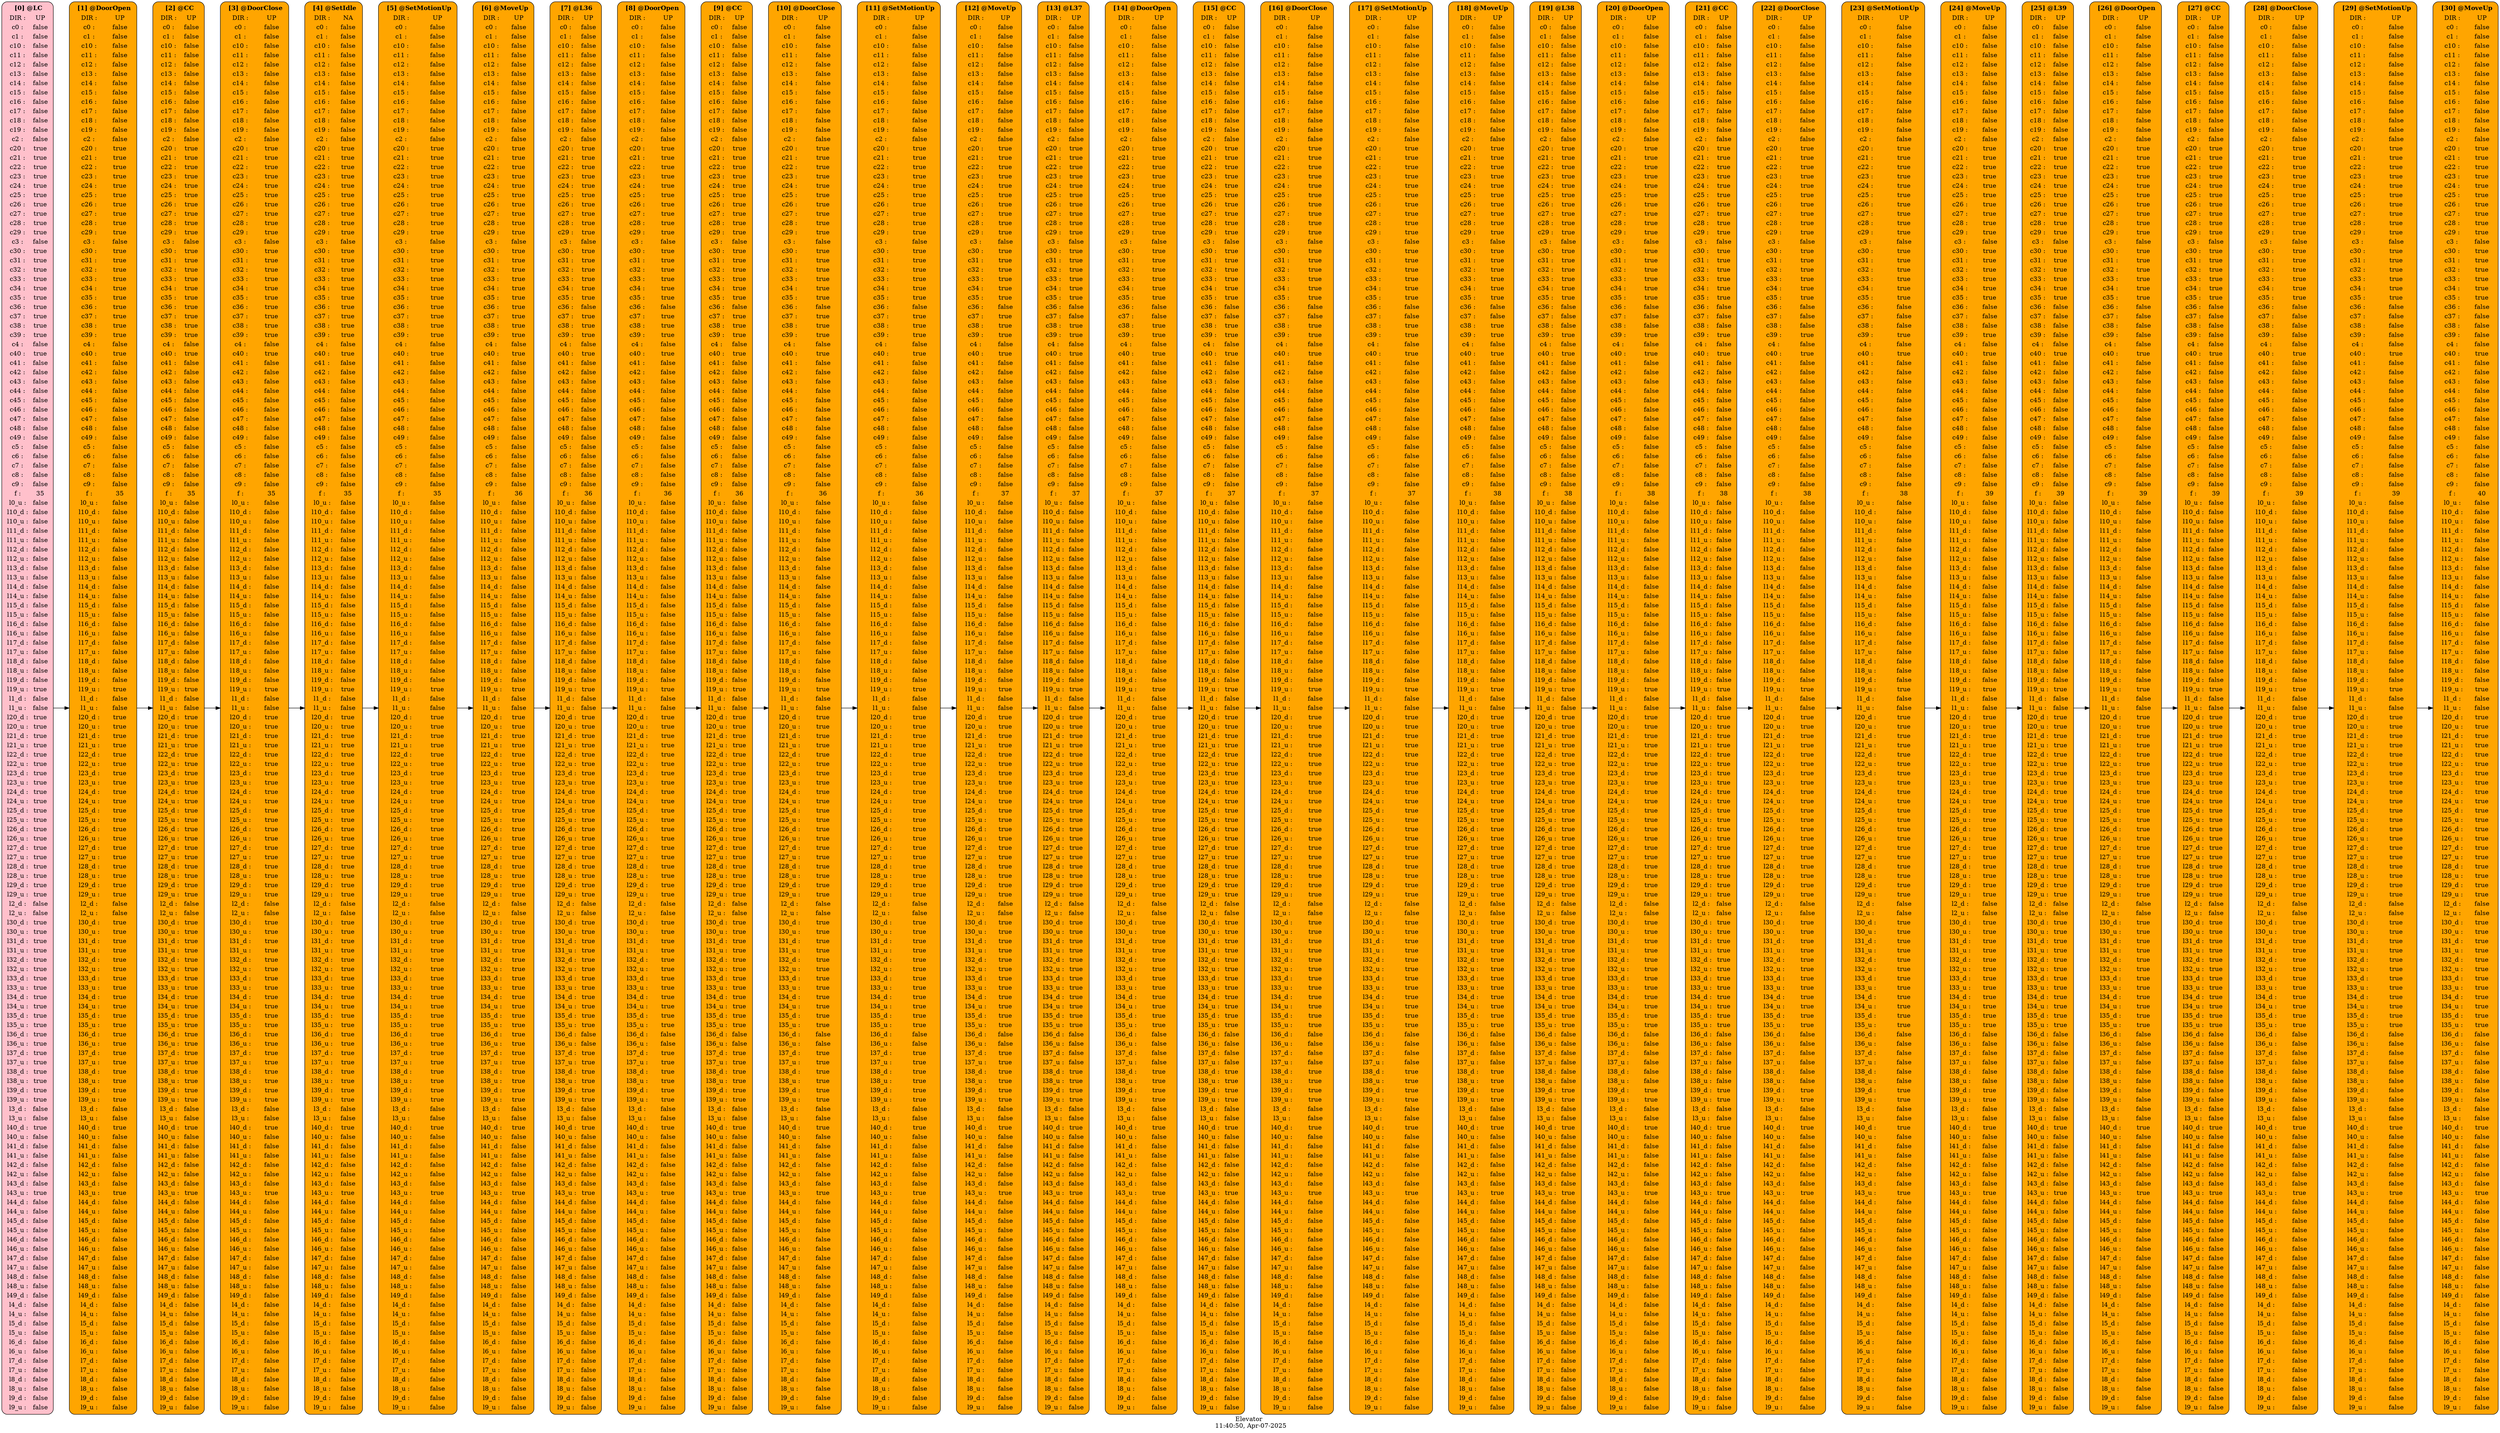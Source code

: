 /*
* Dot trace for Elevator
* [Time Stamp]:11:40:50, Apr-07-2025
* [Location]:/Users/haowu/Elevator_SMT_Verification/test/trace/Elevator ID12.dot
* [States]:59
* CC DoorClose DoorOpen L0 L1 L10 L11 L12 L13 L14 L15 L16 L17 L18 L19 L2 L20 L21 L22 L23 L24 L25 L26 L27 L28 L29 L3 L30 L31 L32 L33 L34 L35 L36 L37 L38 L39 L4 L40 L41 L42 L43 L44 L45 L46 L47 L48 L49 L5 L6 L7 L8 L9 LC MoveDown MoveUp SetIdle SetMotionDown SetMotionUp 
* [Trans]:311
* [Start State]:LC
* [Final State(s)]:
*DoorOpen MoveUp MoveDown CC LC SetMotionUp SetMotionDown SetIdle L0 L1 L2 L3 L4 L5 L6 L7 L8 L9 L10 L11 L12 L13 L14 L15 L16 L17 L18 L19 L20 L21 L22 L23 L24 L25 L26 L27 L28 L29 L30 L31 L32 L33 L34 L35 L36 L37 L38 L39 L40 L41 L42 L43 L44 L45 L46 L47 L48 L49 DoorClose 
* [Trace Length]:31 
*/




digraph G { 



	 rankdir="LR"



label="Elevator \n 11:40:50, Apr-07-2025"
labelloc=" b " ;
labeljust=" c ";
	n0 [color="black", style="rounded, filled" , fillcolor="pink" , shape="rect", label= < 
 		 <table border='0' cellborder='0' style='rounded'> 
			 <tr><td align="center" colspan="2" > <b>[0] @LC</b></td></tr>
			 <tr><td align="center">DIR : </td><td>UP</td></tr> 
			 <tr><td align="center">c0 : </td><td>false</td></tr> 
			 <tr><td align="center">c1 : </td><td>false</td></tr> 
			 <tr><td align="center">c10 : </td><td>false</td></tr> 
			 <tr><td align="center">c11 : </td><td>false</td></tr> 
			 <tr><td align="center">c12 : </td><td>false</td></tr> 
			 <tr><td align="center">c13 : </td><td>false</td></tr> 
			 <tr><td align="center">c14 : </td><td>false</td></tr> 
			 <tr><td align="center">c15 : </td><td>false</td></tr> 
			 <tr><td align="center">c16 : </td><td>false</td></tr> 
			 <tr><td align="center">c17 : </td><td>false</td></tr> 
			 <tr><td align="center">c18 : </td><td>false</td></tr> 
			 <tr><td align="center">c19 : </td><td>false</td></tr> 
			 <tr><td align="center">c2 : </td><td>false</td></tr> 
			 <tr><td align="center">c20 : </td><td>true</td></tr> 
			 <tr><td align="center">c21 : </td><td>true</td></tr> 
			 <tr><td align="center">c22 : </td><td>true</td></tr> 
			 <tr><td align="center">c23 : </td><td>true</td></tr> 
			 <tr><td align="center">c24 : </td><td>true</td></tr> 
			 <tr><td align="center">c25 : </td><td>true</td></tr> 
			 <tr><td align="center">c26 : </td><td>true</td></tr> 
			 <tr><td align="center">c27 : </td><td>true</td></tr> 
			 <tr><td align="center">c28 : </td><td>true</td></tr> 
			 <tr><td align="center">c29 : </td><td>true</td></tr> 
			 <tr><td align="center">c3 : </td><td>false</td></tr> 
			 <tr><td align="center">c30 : </td><td>true</td></tr> 
			 <tr><td align="center">c31 : </td><td>true</td></tr> 
			 <tr><td align="center">c32 : </td><td>true</td></tr> 
			 <tr><td align="center">c33 : </td><td>true</td></tr> 
			 <tr><td align="center">c34 : </td><td>true</td></tr> 
			 <tr><td align="center">c35 : </td><td>true</td></tr> 
			 <tr><td align="center">c36 : </td><td>true</td></tr> 
			 <tr><td align="center">c37 : </td><td>true</td></tr> 
			 <tr><td align="center">c38 : </td><td>true</td></tr> 
			 <tr><td align="center">c39 : </td><td>true</td></tr> 
			 <tr><td align="center">c4 : </td><td>false</td></tr> 
			 <tr><td align="center">c40 : </td><td>true</td></tr> 
			 <tr><td align="center">c41 : </td><td>false</td></tr> 
			 <tr><td align="center">c42 : </td><td>false</td></tr> 
			 <tr><td align="center">c43 : </td><td>false</td></tr> 
			 <tr><td align="center">c44 : </td><td>false</td></tr> 
			 <tr><td align="center">c45 : </td><td>false</td></tr> 
			 <tr><td align="center">c46 : </td><td>false</td></tr> 
			 <tr><td align="center">c47 : </td><td>false</td></tr> 
			 <tr><td align="center">c48 : </td><td>false</td></tr> 
			 <tr><td align="center">c49 : </td><td>false</td></tr> 
			 <tr><td align="center">c5 : </td><td>false</td></tr> 
			 <tr><td align="center">c6 : </td><td>false</td></tr> 
			 <tr><td align="center">c7 : </td><td>false</td></tr> 
			 <tr><td align="center">c8 : </td><td>false</td></tr> 
			 <tr><td align="center">c9 : </td><td>false</td></tr> 
			 <tr><td align="center">f : </td><td>35</td></tr> 
			 <tr><td align="center">l0_u : </td><td>false</td></tr> 
			 <tr><td align="center">l10_d : </td><td>false</td></tr> 
			 <tr><td align="center">l10_u : </td><td>false</td></tr> 
			 <tr><td align="center">l11_d : </td><td>false</td></tr> 
			 <tr><td align="center">l11_u : </td><td>false</td></tr> 
			 <tr><td align="center">l12_d : </td><td>false</td></tr> 
			 <tr><td align="center">l12_u : </td><td>false</td></tr> 
			 <tr><td align="center">l13_d : </td><td>false</td></tr> 
			 <tr><td align="center">l13_u : </td><td>false</td></tr> 
			 <tr><td align="center">l14_d : </td><td>false</td></tr> 
			 <tr><td align="center">l14_u : </td><td>false</td></tr> 
			 <tr><td align="center">l15_d : </td><td>false</td></tr> 
			 <tr><td align="center">l15_u : </td><td>false</td></tr> 
			 <tr><td align="center">l16_d : </td><td>false</td></tr> 
			 <tr><td align="center">l16_u : </td><td>false</td></tr> 
			 <tr><td align="center">l17_d : </td><td>false</td></tr> 
			 <tr><td align="center">l17_u : </td><td>false</td></tr> 
			 <tr><td align="center">l18_d : </td><td>false</td></tr> 
			 <tr><td align="center">l18_u : </td><td>false</td></tr> 
			 <tr><td align="center">l19_d : </td><td>false</td></tr> 
			 <tr><td align="center">l19_u : </td><td>true</td></tr> 
			 <tr><td align="center">l1_d : </td><td>false</td></tr> 
			 <tr><td align="center">l1_u : </td><td>false</td></tr> 
			 <tr><td align="center">l20_d : </td><td>true</td></tr> 
			 <tr><td align="center">l20_u : </td><td>true</td></tr> 
			 <tr><td align="center">l21_d : </td><td>true</td></tr> 
			 <tr><td align="center">l21_u : </td><td>true</td></tr> 
			 <tr><td align="center">l22_d : </td><td>true</td></tr> 
			 <tr><td align="center">l22_u : </td><td>true</td></tr> 
			 <tr><td align="center">l23_d : </td><td>true</td></tr> 
			 <tr><td align="center">l23_u : </td><td>true</td></tr> 
			 <tr><td align="center">l24_d : </td><td>true</td></tr> 
			 <tr><td align="center">l24_u : </td><td>true</td></tr> 
			 <tr><td align="center">l25_d : </td><td>true</td></tr> 
			 <tr><td align="center">l25_u : </td><td>true</td></tr> 
			 <tr><td align="center">l26_d : </td><td>true</td></tr> 
			 <tr><td align="center">l26_u : </td><td>true</td></tr> 
			 <tr><td align="center">l27_d : </td><td>true</td></tr> 
			 <tr><td align="center">l27_u : </td><td>true</td></tr> 
			 <tr><td align="center">l28_d : </td><td>true</td></tr> 
			 <tr><td align="center">l28_u : </td><td>true</td></tr> 
			 <tr><td align="center">l29_d : </td><td>true</td></tr> 
			 <tr><td align="center">l29_u : </td><td>true</td></tr> 
			 <tr><td align="center">l2_d : </td><td>false</td></tr> 
			 <tr><td align="center">l2_u : </td><td>false</td></tr> 
			 <tr><td align="center">l30_d : </td><td>true</td></tr> 
			 <tr><td align="center">l30_u : </td><td>true</td></tr> 
			 <tr><td align="center">l31_d : </td><td>true</td></tr> 
			 <tr><td align="center">l31_u : </td><td>true</td></tr> 
			 <tr><td align="center">l32_d : </td><td>true</td></tr> 
			 <tr><td align="center">l32_u : </td><td>true</td></tr> 
			 <tr><td align="center">l33_d : </td><td>true</td></tr> 
			 <tr><td align="center">l33_u : </td><td>true</td></tr> 
			 <tr><td align="center">l34_d : </td><td>true</td></tr> 
			 <tr><td align="center">l34_u : </td><td>true</td></tr> 
			 <tr><td align="center">l35_d : </td><td>true</td></tr> 
			 <tr><td align="center">l35_u : </td><td>true</td></tr> 
			 <tr><td align="center">l36_d : </td><td>true</td></tr> 
			 <tr><td align="center">l36_u : </td><td>true</td></tr> 
			 <tr><td align="center">l37_d : </td><td>true</td></tr> 
			 <tr><td align="center">l37_u : </td><td>true</td></tr> 
			 <tr><td align="center">l38_d : </td><td>true</td></tr> 
			 <tr><td align="center">l38_u : </td><td>true</td></tr> 
			 <tr><td align="center">l39_d : </td><td>true</td></tr> 
			 <tr><td align="center">l39_u : </td><td>true</td></tr> 
			 <tr><td align="center">l3_d : </td><td>false</td></tr> 
			 <tr><td align="center">l3_u : </td><td>false</td></tr> 
			 <tr><td align="center">l40_d : </td><td>true</td></tr> 
			 <tr><td align="center">l40_u : </td><td>false</td></tr> 
			 <tr><td align="center">l41_d : </td><td>false</td></tr> 
			 <tr><td align="center">l41_u : </td><td>false</td></tr> 
			 <tr><td align="center">l42_d : </td><td>false</td></tr> 
			 <tr><td align="center">l42_u : </td><td>false</td></tr> 
			 <tr><td align="center">l43_d : </td><td>false</td></tr> 
			 <tr><td align="center">l43_u : </td><td>true</td></tr> 
			 <tr><td align="center">l44_d : </td><td>false</td></tr> 
			 <tr><td align="center">l44_u : </td><td>false</td></tr> 
			 <tr><td align="center">l45_d : </td><td>false</td></tr> 
			 <tr><td align="center">l45_u : </td><td>false</td></tr> 
			 <tr><td align="center">l46_d : </td><td>false</td></tr> 
			 <tr><td align="center">l46_u : </td><td>false</td></tr> 
			 <tr><td align="center">l47_d : </td><td>false</td></tr> 
			 <tr><td align="center">l47_u : </td><td>false</td></tr> 
			 <tr><td align="center">l48_d : </td><td>false</td></tr> 
			 <tr><td align="center">l48_u : </td><td>false</td></tr> 
			 <tr><td align="center">l49_d : </td><td>false</td></tr> 
			 <tr><td align="center">l4_d : </td><td>false</td></tr> 
			 <tr><td align="center">l4_u : </td><td>false</td></tr> 
			 <tr><td align="center">l5_d : </td><td>false</td></tr> 
			 <tr><td align="center">l5_u : </td><td>false</td></tr> 
			 <tr><td align="center">l6_d : </td><td>false</td></tr> 
			 <tr><td align="center">l6_u : </td><td>false</td></tr> 
			 <tr><td align="center">l7_d : </td><td>false</td></tr> 
			 <tr><td align="center">l7_u : </td><td>false</td></tr> 
			 <tr><td align="center">l8_d : </td><td>false</td></tr> 
			 <tr><td align="center">l8_u : </td><td>false</td></tr> 
			 <tr><td align="center">l9_d : </td><td>false</td></tr> 
			 <tr><td align="center">l9_u : </td><td>false</td></tr> 
		 </table> > ]
	n1 [color="black", style="rounded, filled" , fillcolor="orange" , shape="rect", label= < 
 		 <table border='0' cellborder='0' style='rounded'> 
			 <tr><td align="center" colspan="2" > <b>[1] @DoorOpen</b></td></tr>
			 <tr><td align="center">DIR : </td><td>UP</td></tr> 
			 <tr><td align="center">c0 : </td><td>false</td></tr> 
			 <tr><td align="center">c1 : </td><td>false</td></tr> 
			 <tr><td align="center">c10 : </td><td>false</td></tr> 
			 <tr><td align="center">c11 : </td><td>false</td></tr> 
			 <tr><td align="center">c12 : </td><td>false</td></tr> 
			 <tr><td align="center">c13 : </td><td>false</td></tr> 
			 <tr><td align="center">c14 : </td><td>false</td></tr> 
			 <tr><td align="center">c15 : </td><td>false</td></tr> 
			 <tr><td align="center">c16 : </td><td>false</td></tr> 
			 <tr><td align="center">c17 : </td><td>false</td></tr> 
			 <tr><td align="center">c18 : </td><td>false</td></tr> 
			 <tr><td align="center">c19 : </td><td>false</td></tr> 
			 <tr><td align="center">c2 : </td><td>false</td></tr> 
			 <tr><td align="center">c20 : </td><td>true</td></tr> 
			 <tr><td align="center">c21 : </td><td>true</td></tr> 
			 <tr><td align="center">c22 : </td><td>true</td></tr> 
			 <tr><td align="center">c23 : </td><td>true</td></tr> 
			 <tr><td align="center">c24 : </td><td>true</td></tr> 
			 <tr><td align="center">c25 : </td><td>true</td></tr> 
			 <tr><td align="center">c26 : </td><td>true</td></tr> 
			 <tr><td align="center">c27 : </td><td>true</td></tr> 
			 <tr><td align="center">c28 : </td><td>true</td></tr> 
			 <tr><td align="center">c29 : </td><td>true</td></tr> 
			 <tr><td align="center">c3 : </td><td>false</td></tr> 
			 <tr><td align="center">c30 : </td><td>true</td></tr> 
			 <tr><td align="center">c31 : </td><td>true</td></tr> 
			 <tr><td align="center">c32 : </td><td>true</td></tr> 
			 <tr><td align="center">c33 : </td><td>true</td></tr> 
			 <tr><td align="center">c34 : </td><td>true</td></tr> 
			 <tr><td align="center">c35 : </td><td>true</td></tr> 
			 <tr><td align="center">c36 : </td><td>true</td></tr> 
			 <tr><td align="center">c37 : </td><td>true</td></tr> 
			 <tr><td align="center">c38 : </td><td>true</td></tr> 
			 <tr><td align="center">c39 : </td><td>true</td></tr> 
			 <tr><td align="center">c4 : </td><td>false</td></tr> 
			 <tr><td align="center">c40 : </td><td>true</td></tr> 
			 <tr><td align="center">c41 : </td><td>false</td></tr> 
			 <tr><td align="center">c42 : </td><td>false</td></tr> 
			 <tr><td align="center">c43 : </td><td>false</td></tr> 
			 <tr><td align="center">c44 : </td><td>false</td></tr> 
			 <tr><td align="center">c45 : </td><td>false</td></tr> 
			 <tr><td align="center">c46 : </td><td>false</td></tr> 
			 <tr><td align="center">c47 : </td><td>false</td></tr> 
			 <tr><td align="center">c48 : </td><td>false</td></tr> 
			 <tr><td align="center">c49 : </td><td>false</td></tr> 
			 <tr><td align="center">c5 : </td><td>false</td></tr> 
			 <tr><td align="center">c6 : </td><td>false</td></tr> 
			 <tr><td align="center">c7 : </td><td>false</td></tr> 
			 <tr><td align="center">c8 : </td><td>false</td></tr> 
			 <tr><td align="center">c9 : </td><td>false</td></tr> 
			 <tr><td align="center">f : </td><td>35</td></tr> 
			 <tr><td align="center">l0_u : </td><td>false</td></tr> 
			 <tr><td align="center">l10_d : </td><td>false</td></tr> 
			 <tr><td align="center">l10_u : </td><td>false</td></tr> 
			 <tr><td align="center">l11_d : </td><td>false</td></tr> 
			 <tr><td align="center">l11_u : </td><td>false</td></tr> 
			 <tr><td align="center">l12_d : </td><td>false</td></tr> 
			 <tr><td align="center">l12_u : </td><td>false</td></tr> 
			 <tr><td align="center">l13_d : </td><td>false</td></tr> 
			 <tr><td align="center">l13_u : </td><td>false</td></tr> 
			 <tr><td align="center">l14_d : </td><td>false</td></tr> 
			 <tr><td align="center">l14_u : </td><td>false</td></tr> 
			 <tr><td align="center">l15_d : </td><td>false</td></tr> 
			 <tr><td align="center">l15_u : </td><td>false</td></tr> 
			 <tr><td align="center">l16_d : </td><td>false</td></tr> 
			 <tr><td align="center">l16_u : </td><td>false</td></tr> 
			 <tr><td align="center">l17_d : </td><td>false</td></tr> 
			 <tr><td align="center">l17_u : </td><td>false</td></tr> 
			 <tr><td align="center">l18_d : </td><td>false</td></tr> 
			 <tr><td align="center">l18_u : </td><td>false</td></tr> 
			 <tr><td align="center">l19_d : </td><td>false</td></tr> 
			 <tr><td align="center">l19_u : </td><td>true</td></tr> 
			 <tr><td align="center">l1_d : </td><td>false</td></tr> 
			 <tr><td align="center">l1_u : </td><td>false</td></tr> 
			 <tr><td align="center">l20_d : </td><td>true</td></tr> 
			 <tr><td align="center">l20_u : </td><td>true</td></tr> 
			 <tr><td align="center">l21_d : </td><td>true</td></tr> 
			 <tr><td align="center">l21_u : </td><td>true</td></tr> 
			 <tr><td align="center">l22_d : </td><td>true</td></tr> 
			 <tr><td align="center">l22_u : </td><td>true</td></tr> 
			 <tr><td align="center">l23_d : </td><td>true</td></tr> 
			 <tr><td align="center">l23_u : </td><td>true</td></tr> 
			 <tr><td align="center">l24_d : </td><td>true</td></tr> 
			 <tr><td align="center">l24_u : </td><td>true</td></tr> 
			 <tr><td align="center">l25_d : </td><td>true</td></tr> 
			 <tr><td align="center">l25_u : </td><td>true</td></tr> 
			 <tr><td align="center">l26_d : </td><td>true</td></tr> 
			 <tr><td align="center">l26_u : </td><td>true</td></tr> 
			 <tr><td align="center">l27_d : </td><td>true</td></tr> 
			 <tr><td align="center">l27_u : </td><td>true</td></tr> 
			 <tr><td align="center">l28_d : </td><td>true</td></tr> 
			 <tr><td align="center">l28_u : </td><td>true</td></tr> 
			 <tr><td align="center">l29_d : </td><td>true</td></tr> 
			 <tr><td align="center">l29_u : </td><td>true</td></tr> 
			 <tr><td align="center">l2_d : </td><td>false</td></tr> 
			 <tr><td align="center">l2_u : </td><td>false</td></tr> 
			 <tr><td align="center">l30_d : </td><td>true</td></tr> 
			 <tr><td align="center">l30_u : </td><td>true</td></tr> 
			 <tr><td align="center">l31_d : </td><td>true</td></tr> 
			 <tr><td align="center">l31_u : </td><td>true</td></tr> 
			 <tr><td align="center">l32_d : </td><td>true</td></tr> 
			 <tr><td align="center">l32_u : </td><td>true</td></tr> 
			 <tr><td align="center">l33_d : </td><td>true</td></tr> 
			 <tr><td align="center">l33_u : </td><td>true</td></tr> 
			 <tr><td align="center">l34_d : </td><td>true</td></tr> 
			 <tr><td align="center">l34_u : </td><td>true</td></tr> 
			 <tr><td align="center">l35_d : </td><td>true</td></tr> 
			 <tr><td align="center">l35_u : </td><td>true</td></tr> 
			 <tr><td align="center">l36_d : </td><td>true</td></tr> 
			 <tr><td align="center">l36_u : </td><td>true</td></tr> 
			 <tr><td align="center">l37_d : </td><td>true</td></tr> 
			 <tr><td align="center">l37_u : </td><td>true</td></tr> 
			 <tr><td align="center">l38_d : </td><td>true</td></tr> 
			 <tr><td align="center">l38_u : </td><td>true</td></tr> 
			 <tr><td align="center">l39_d : </td><td>true</td></tr> 
			 <tr><td align="center">l39_u : </td><td>true</td></tr> 
			 <tr><td align="center">l3_d : </td><td>false</td></tr> 
			 <tr><td align="center">l3_u : </td><td>false</td></tr> 
			 <tr><td align="center">l40_d : </td><td>true</td></tr> 
			 <tr><td align="center">l40_u : </td><td>false</td></tr> 
			 <tr><td align="center">l41_d : </td><td>false</td></tr> 
			 <tr><td align="center">l41_u : </td><td>false</td></tr> 
			 <tr><td align="center">l42_d : </td><td>false</td></tr> 
			 <tr><td align="center">l42_u : </td><td>false</td></tr> 
			 <tr><td align="center">l43_d : </td><td>false</td></tr> 
			 <tr><td align="center">l43_u : </td><td>true</td></tr> 
			 <tr><td align="center">l44_d : </td><td>false</td></tr> 
			 <tr><td align="center">l44_u : </td><td>false</td></tr> 
			 <tr><td align="center">l45_d : </td><td>false</td></tr> 
			 <tr><td align="center">l45_u : </td><td>false</td></tr> 
			 <tr><td align="center">l46_d : </td><td>false</td></tr> 
			 <tr><td align="center">l46_u : </td><td>false</td></tr> 
			 <tr><td align="center">l47_d : </td><td>false</td></tr> 
			 <tr><td align="center">l47_u : </td><td>false</td></tr> 
			 <tr><td align="center">l48_d : </td><td>false</td></tr> 
			 <tr><td align="center">l48_u : </td><td>false</td></tr> 
			 <tr><td align="center">l49_d : </td><td>false</td></tr> 
			 <tr><td align="center">l4_d : </td><td>false</td></tr> 
			 <tr><td align="center">l4_u : </td><td>false</td></tr> 
			 <tr><td align="center">l5_d : </td><td>false</td></tr> 
			 <tr><td align="center">l5_u : </td><td>false</td></tr> 
			 <tr><td align="center">l6_d : </td><td>false</td></tr> 
			 <tr><td align="center">l6_u : </td><td>false</td></tr> 
			 <tr><td align="center">l7_d : </td><td>false</td></tr> 
			 <tr><td align="center">l7_u : </td><td>false</td></tr> 
			 <tr><td align="center">l8_d : </td><td>false</td></tr> 
			 <tr><td align="center">l8_u : </td><td>false</td></tr> 
			 <tr><td align="center">l9_d : </td><td>false</td></tr> 
			 <tr><td align="center">l9_u : </td><td>false</td></tr> 
		 </table> > ]
	n2 [color="black", style="rounded, filled" , fillcolor="orange" , shape="rect", label= < 
 		 <table border='0' cellborder='0' style='rounded'> 
			 <tr><td align="center" colspan="2" > <b>[2] @CC</b></td></tr>
			 <tr><td align="center">DIR : </td><td>UP</td></tr> 
			 <tr><td align="center">c0 : </td><td>false</td></tr> 
			 <tr><td align="center">c1 : </td><td>false</td></tr> 
			 <tr><td align="center">c10 : </td><td>false</td></tr> 
			 <tr><td align="center">c11 : </td><td>false</td></tr> 
			 <tr><td align="center">c12 : </td><td>false</td></tr> 
			 <tr><td align="center">c13 : </td><td>false</td></tr> 
			 <tr><td align="center">c14 : </td><td>false</td></tr> 
			 <tr><td align="center">c15 : </td><td>false</td></tr> 
			 <tr><td align="center">c16 : </td><td>false</td></tr> 
			 <tr><td align="center">c17 : </td><td>false</td></tr> 
			 <tr><td align="center">c18 : </td><td>false</td></tr> 
			 <tr><td align="center">c19 : </td><td>false</td></tr> 
			 <tr><td align="center">c2 : </td><td>false</td></tr> 
			 <tr><td align="center">c20 : </td><td>true</td></tr> 
			 <tr><td align="center">c21 : </td><td>true</td></tr> 
			 <tr><td align="center">c22 : </td><td>true</td></tr> 
			 <tr><td align="center">c23 : </td><td>true</td></tr> 
			 <tr><td align="center">c24 : </td><td>true</td></tr> 
			 <tr><td align="center">c25 : </td><td>true</td></tr> 
			 <tr><td align="center">c26 : </td><td>true</td></tr> 
			 <tr><td align="center">c27 : </td><td>true</td></tr> 
			 <tr><td align="center">c28 : </td><td>true</td></tr> 
			 <tr><td align="center">c29 : </td><td>true</td></tr> 
			 <tr><td align="center">c3 : </td><td>false</td></tr> 
			 <tr><td align="center">c30 : </td><td>true</td></tr> 
			 <tr><td align="center">c31 : </td><td>true</td></tr> 
			 <tr><td align="center">c32 : </td><td>true</td></tr> 
			 <tr><td align="center">c33 : </td><td>true</td></tr> 
			 <tr><td align="center">c34 : </td><td>true</td></tr> 
			 <tr><td align="center">c35 : </td><td>true</td></tr> 
			 <tr><td align="center">c36 : </td><td>true</td></tr> 
			 <tr><td align="center">c37 : </td><td>true</td></tr> 
			 <tr><td align="center">c38 : </td><td>true</td></tr> 
			 <tr><td align="center">c39 : </td><td>true</td></tr> 
			 <tr><td align="center">c4 : </td><td>false</td></tr> 
			 <tr><td align="center">c40 : </td><td>true</td></tr> 
			 <tr><td align="center">c41 : </td><td>false</td></tr> 
			 <tr><td align="center">c42 : </td><td>false</td></tr> 
			 <tr><td align="center">c43 : </td><td>false</td></tr> 
			 <tr><td align="center">c44 : </td><td>false</td></tr> 
			 <tr><td align="center">c45 : </td><td>false</td></tr> 
			 <tr><td align="center">c46 : </td><td>false</td></tr> 
			 <tr><td align="center">c47 : </td><td>false</td></tr> 
			 <tr><td align="center">c48 : </td><td>false</td></tr> 
			 <tr><td align="center">c49 : </td><td>false</td></tr> 
			 <tr><td align="center">c5 : </td><td>false</td></tr> 
			 <tr><td align="center">c6 : </td><td>false</td></tr> 
			 <tr><td align="center">c7 : </td><td>false</td></tr> 
			 <tr><td align="center">c8 : </td><td>false</td></tr> 
			 <tr><td align="center">c9 : </td><td>false</td></tr> 
			 <tr><td align="center">f : </td><td>35</td></tr> 
			 <tr><td align="center">l0_u : </td><td>false</td></tr> 
			 <tr><td align="center">l10_d : </td><td>false</td></tr> 
			 <tr><td align="center">l10_u : </td><td>false</td></tr> 
			 <tr><td align="center">l11_d : </td><td>false</td></tr> 
			 <tr><td align="center">l11_u : </td><td>false</td></tr> 
			 <tr><td align="center">l12_d : </td><td>false</td></tr> 
			 <tr><td align="center">l12_u : </td><td>false</td></tr> 
			 <tr><td align="center">l13_d : </td><td>false</td></tr> 
			 <tr><td align="center">l13_u : </td><td>false</td></tr> 
			 <tr><td align="center">l14_d : </td><td>false</td></tr> 
			 <tr><td align="center">l14_u : </td><td>false</td></tr> 
			 <tr><td align="center">l15_d : </td><td>false</td></tr> 
			 <tr><td align="center">l15_u : </td><td>false</td></tr> 
			 <tr><td align="center">l16_d : </td><td>false</td></tr> 
			 <tr><td align="center">l16_u : </td><td>false</td></tr> 
			 <tr><td align="center">l17_d : </td><td>false</td></tr> 
			 <tr><td align="center">l17_u : </td><td>false</td></tr> 
			 <tr><td align="center">l18_d : </td><td>false</td></tr> 
			 <tr><td align="center">l18_u : </td><td>false</td></tr> 
			 <tr><td align="center">l19_d : </td><td>false</td></tr> 
			 <tr><td align="center">l19_u : </td><td>true</td></tr> 
			 <tr><td align="center">l1_d : </td><td>false</td></tr> 
			 <tr><td align="center">l1_u : </td><td>false</td></tr> 
			 <tr><td align="center">l20_d : </td><td>true</td></tr> 
			 <tr><td align="center">l20_u : </td><td>true</td></tr> 
			 <tr><td align="center">l21_d : </td><td>true</td></tr> 
			 <tr><td align="center">l21_u : </td><td>true</td></tr> 
			 <tr><td align="center">l22_d : </td><td>true</td></tr> 
			 <tr><td align="center">l22_u : </td><td>true</td></tr> 
			 <tr><td align="center">l23_d : </td><td>true</td></tr> 
			 <tr><td align="center">l23_u : </td><td>true</td></tr> 
			 <tr><td align="center">l24_d : </td><td>true</td></tr> 
			 <tr><td align="center">l24_u : </td><td>true</td></tr> 
			 <tr><td align="center">l25_d : </td><td>true</td></tr> 
			 <tr><td align="center">l25_u : </td><td>true</td></tr> 
			 <tr><td align="center">l26_d : </td><td>true</td></tr> 
			 <tr><td align="center">l26_u : </td><td>true</td></tr> 
			 <tr><td align="center">l27_d : </td><td>true</td></tr> 
			 <tr><td align="center">l27_u : </td><td>true</td></tr> 
			 <tr><td align="center">l28_d : </td><td>true</td></tr> 
			 <tr><td align="center">l28_u : </td><td>true</td></tr> 
			 <tr><td align="center">l29_d : </td><td>true</td></tr> 
			 <tr><td align="center">l29_u : </td><td>true</td></tr> 
			 <tr><td align="center">l2_d : </td><td>false</td></tr> 
			 <tr><td align="center">l2_u : </td><td>false</td></tr> 
			 <tr><td align="center">l30_d : </td><td>true</td></tr> 
			 <tr><td align="center">l30_u : </td><td>true</td></tr> 
			 <tr><td align="center">l31_d : </td><td>true</td></tr> 
			 <tr><td align="center">l31_u : </td><td>true</td></tr> 
			 <tr><td align="center">l32_d : </td><td>true</td></tr> 
			 <tr><td align="center">l32_u : </td><td>true</td></tr> 
			 <tr><td align="center">l33_d : </td><td>true</td></tr> 
			 <tr><td align="center">l33_u : </td><td>true</td></tr> 
			 <tr><td align="center">l34_d : </td><td>true</td></tr> 
			 <tr><td align="center">l34_u : </td><td>true</td></tr> 
			 <tr><td align="center">l35_d : </td><td>true</td></tr> 
			 <tr><td align="center">l35_u : </td><td>true</td></tr> 
			 <tr><td align="center">l36_d : </td><td>true</td></tr> 
			 <tr><td align="center">l36_u : </td><td>true</td></tr> 
			 <tr><td align="center">l37_d : </td><td>true</td></tr> 
			 <tr><td align="center">l37_u : </td><td>true</td></tr> 
			 <tr><td align="center">l38_d : </td><td>true</td></tr> 
			 <tr><td align="center">l38_u : </td><td>true</td></tr> 
			 <tr><td align="center">l39_d : </td><td>true</td></tr> 
			 <tr><td align="center">l39_u : </td><td>true</td></tr> 
			 <tr><td align="center">l3_d : </td><td>false</td></tr> 
			 <tr><td align="center">l3_u : </td><td>false</td></tr> 
			 <tr><td align="center">l40_d : </td><td>true</td></tr> 
			 <tr><td align="center">l40_u : </td><td>false</td></tr> 
			 <tr><td align="center">l41_d : </td><td>false</td></tr> 
			 <tr><td align="center">l41_u : </td><td>false</td></tr> 
			 <tr><td align="center">l42_d : </td><td>false</td></tr> 
			 <tr><td align="center">l42_u : </td><td>false</td></tr> 
			 <tr><td align="center">l43_d : </td><td>false</td></tr> 
			 <tr><td align="center">l43_u : </td><td>true</td></tr> 
			 <tr><td align="center">l44_d : </td><td>false</td></tr> 
			 <tr><td align="center">l44_u : </td><td>false</td></tr> 
			 <tr><td align="center">l45_d : </td><td>false</td></tr> 
			 <tr><td align="center">l45_u : </td><td>false</td></tr> 
			 <tr><td align="center">l46_d : </td><td>false</td></tr> 
			 <tr><td align="center">l46_u : </td><td>false</td></tr> 
			 <tr><td align="center">l47_d : </td><td>false</td></tr> 
			 <tr><td align="center">l47_u : </td><td>false</td></tr> 
			 <tr><td align="center">l48_d : </td><td>false</td></tr> 
			 <tr><td align="center">l48_u : </td><td>false</td></tr> 
			 <tr><td align="center">l49_d : </td><td>false</td></tr> 
			 <tr><td align="center">l4_d : </td><td>false</td></tr> 
			 <tr><td align="center">l4_u : </td><td>false</td></tr> 
			 <tr><td align="center">l5_d : </td><td>false</td></tr> 
			 <tr><td align="center">l5_u : </td><td>false</td></tr> 
			 <tr><td align="center">l6_d : </td><td>false</td></tr> 
			 <tr><td align="center">l6_u : </td><td>false</td></tr> 
			 <tr><td align="center">l7_d : </td><td>false</td></tr> 
			 <tr><td align="center">l7_u : </td><td>false</td></tr> 
			 <tr><td align="center">l8_d : </td><td>false</td></tr> 
			 <tr><td align="center">l8_u : </td><td>false</td></tr> 
			 <tr><td align="center">l9_d : </td><td>false</td></tr> 
			 <tr><td align="center">l9_u : </td><td>false</td></tr> 
		 </table> > ]
	n3 [color="black", style="rounded, filled" , fillcolor="orange" , shape="rect", label= < 
 		 <table border='0' cellborder='0' style='rounded'> 
			 <tr><td align="center" colspan="2" > <b>[3] @DoorClose</b></td></tr>
			 <tr><td align="center">DIR : </td><td>UP</td></tr> 
			 <tr><td align="center">c0 : </td><td>false</td></tr> 
			 <tr><td align="center">c1 : </td><td>false</td></tr> 
			 <tr><td align="center">c10 : </td><td>false</td></tr> 
			 <tr><td align="center">c11 : </td><td>false</td></tr> 
			 <tr><td align="center">c12 : </td><td>false</td></tr> 
			 <tr><td align="center">c13 : </td><td>false</td></tr> 
			 <tr><td align="center">c14 : </td><td>false</td></tr> 
			 <tr><td align="center">c15 : </td><td>false</td></tr> 
			 <tr><td align="center">c16 : </td><td>false</td></tr> 
			 <tr><td align="center">c17 : </td><td>false</td></tr> 
			 <tr><td align="center">c18 : </td><td>false</td></tr> 
			 <tr><td align="center">c19 : </td><td>false</td></tr> 
			 <tr><td align="center">c2 : </td><td>false</td></tr> 
			 <tr><td align="center">c20 : </td><td>true</td></tr> 
			 <tr><td align="center">c21 : </td><td>true</td></tr> 
			 <tr><td align="center">c22 : </td><td>true</td></tr> 
			 <tr><td align="center">c23 : </td><td>true</td></tr> 
			 <tr><td align="center">c24 : </td><td>true</td></tr> 
			 <tr><td align="center">c25 : </td><td>true</td></tr> 
			 <tr><td align="center">c26 : </td><td>true</td></tr> 
			 <tr><td align="center">c27 : </td><td>true</td></tr> 
			 <tr><td align="center">c28 : </td><td>true</td></tr> 
			 <tr><td align="center">c29 : </td><td>true</td></tr> 
			 <tr><td align="center">c3 : </td><td>false</td></tr> 
			 <tr><td align="center">c30 : </td><td>true</td></tr> 
			 <tr><td align="center">c31 : </td><td>true</td></tr> 
			 <tr><td align="center">c32 : </td><td>true</td></tr> 
			 <tr><td align="center">c33 : </td><td>true</td></tr> 
			 <tr><td align="center">c34 : </td><td>true</td></tr> 
			 <tr><td align="center">c35 : </td><td>true</td></tr> 
			 <tr><td align="center">c36 : </td><td>true</td></tr> 
			 <tr><td align="center">c37 : </td><td>true</td></tr> 
			 <tr><td align="center">c38 : </td><td>true</td></tr> 
			 <tr><td align="center">c39 : </td><td>true</td></tr> 
			 <tr><td align="center">c4 : </td><td>false</td></tr> 
			 <tr><td align="center">c40 : </td><td>true</td></tr> 
			 <tr><td align="center">c41 : </td><td>false</td></tr> 
			 <tr><td align="center">c42 : </td><td>false</td></tr> 
			 <tr><td align="center">c43 : </td><td>false</td></tr> 
			 <tr><td align="center">c44 : </td><td>false</td></tr> 
			 <tr><td align="center">c45 : </td><td>false</td></tr> 
			 <tr><td align="center">c46 : </td><td>false</td></tr> 
			 <tr><td align="center">c47 : </td><td>false</td></tr> 
			 <tr><td align="center">c48 : </td><td>false</td></tr> 
			 <tr><td align="center">c49 : </td><td>false</td></tr> 
			 <tr><td align="center">c5 : </td><td>false</td></tr> 
			 <tr><td align="center">c6 : </td><td>false</td></tr> 
			 <tr><td align="center">c7 : </td><td>false</td></tr> 
			 <tr><td align="center">c8 : </td><td>false</td></tr> 
			 <tr><td align="center">c9 : </td><td>false</td></tr> 
			 <tr><td align="center">f : </td><td>35</td></tr> 
			 <tr><td align="center">l0_u : </td><td>false</td></tr> 
			 <tr><td align="center">l10_d : </td><td>false</td></tr> 
			 <tr><td align="center">l10_u : </td><td>false</td></tr> 
			 <tr><td align="center">l11_d : </td><td>false</td></tr> 
			 <tr><td align="center">l11_u : </td><td>false</td></tr> 
			 <tr><td align="center">l12_d : </td><td>false</td></tr> 
			 <tr><td align="center">l12_u : </td><td>false</td></tr> 
			 <tr><td align="center">l13_d : </td><td>false</td></tr> 
			 <tr><td align="center">l13_u : </td><td>false</td></tr> 
			 <tr><td align="center">l14_d : </td><td>false</td></tr> 
			 <tr><td align="center">l14_u : </td><td>false</td></tr> 
			 <tr><td align="center">l15_d : </td><td>false</td></tr> 
			 <tr><td align="center">l15_u : </td><td>false</td></tr> 
			 <tr><td align="center">l16_d : </td><td>false</td></tr> 
			 <tr><td align="center">l16_u : </td><td>false</td></tr> 
			 <tr><td align="center">l17_d : </td><td>false</td></tr> 
			 <tr><td align="center">l17_u : </td><td>false</td></tr> 
			 <tr><td align="center">l18_d : </td><td>false</td></tr> 
			 <tr><td align="center">l18_u : </td><td>false</td></tr> 
			 <tr><td align="center">l19_d : </td><td>false</td></tr> 
			 <tr><td align="center">l19_u : </td><td>true</td></tr> 
			 <tr><td align="center">l1_d : </td><td>false</td></tr> 
			 <tr><td align="center">l1_u : </td><td>false</td></tr> 
			 <tr><td align="center">l20_d : </td><td>true</td></tr> 
			 <tr><td align="center">l20_u : </td><td>true</td></tr> 
			 <tr><td align="center">l21_d : </td><td>true</td></tr> 
			 <tr><td align="center">l21_u : </td><td>true</td></tr> 
			 <tr><td align="center">l22_d : </td><td>true</td></tr> 
			 <tr><td align="center">l22_u : </td><td>true</td></tr> 
			 <tr><td align="center">l23_d : </td><td>true</td></tr> 
			 <tr><td align="center">l23_u : </td><td>true</td></tr> 
			 <tr><td align="center">l24_d : </td><td>true</td></tr> 
			 <tr><td align="center">l24_u : </td><td>true</td></tr> 
			 <tr><td align="center">l25_d : </td><td>true</td></tr> 
			 <tr><td align="center">l25_u : </td><td>true</td></tr> 
			 <tr><td align="center">l26_d : </td><td>true</td></tr> 
			 <tr><td align="center">l26_u : </td><td>true</td></tr> 
			 <tr><td align="center">l27_d : </td><td>true</td></tr> 
			 <tr><td align="center">l27_u : </td><td>true</td></tr> 
			 <tr><td align="center">l28_d : </td><td>true</td></tr> 
			 <tr><td align="center">l28_u : </td><td>true</td></tr> 
			 <tr><td align="center">l29_d : </td><td>true</td></tr> 
			 <tr><td align="center">l29_u : </td><td>true</td></tr> 
			 <tr><td align="center">l2_d : </td><td>false</td></tr> 
			 <tr><td align="center">l2_u : </td><td>false</td></tr> 
			 <tr><td align="center">l30_d : </td><td>true</td></tr> 
			 <tr><td align="center">l30_u : </td><td>true</td></tr> 
			 <tr><td align="center">l31_d : </td><td>true</td></tr> 
			 <tr><td align="center">l31_u : </td><td>true</td></tr> 
			 <tr><td align="center">l32_d : </td><td>true</td></tr> 
			 <tr><td align="center">l32_u : </td><td>true</td></tr> 
			 <tr><td align="center">l33_d : </td><td>true</td></tr> 
			 <tr><td align="center">l33_u : </td><td>true</td></tr> 
			 <tr><td align="center">l34_d : </td><td>true</td></tr> 
			 <tr><td align="center">l34_u : </td><td>true</td></tr> 
			 <tr><td align="center">l35_d : </td><td>true</td></tr> 
			 <tr><td align="center">l35_u : </td><td>true</td></tr> 
			 <tr><td align="center">l36_d : </td><td>true</td></tr> 
			 <tr><td align="center">l36_u : </td><td>true</td></tr> 
			 <tr><td align="center">l37_d : </td><td>true</td></tr> 
			 <tr><td align="center">l37_u : </td><td>true</td></tr> 
			 <tr><td align="center">l38_d : </td><td>true</td></tr> 
			 <tr><td align="center">l38_u : </td><td>true</td></tr> 
			 <tr><td align="center">l39_d : </td><td>true</td></tr> 
			 <tr><td align="center">l39_u : </td><td>true</td></tr> 
			 <tr><td align="center">l3_d : </td><td>false</td></tr> 
			 <tr><td align="center">l3_u : </td><td>false</td></tr> 
			 <tr><td align="center">l40_d : </td><td>true</td></tr> 
			 <tr><td align="center">l40_u : </td><td>false</td></tr> 
			 <tr><td align="center">l41_d : </td><td>false</td></tr> 
			 <tr><td align="center">l41_u : </td><td>false</td></tr> 
			 <tr><td align="center">l42_d : </td><td>false</td></tr> 
			 <tr><td align="center">l42_u : </td><td>false</td></tr> 
			 <tr><td align="center">l43_d : </td><td>false</td></tr> 
			 <tr><td align="center">l43_u : </td><td>true</td></tr> 
			 <tr><td align="center">l44_d : </td><td>false</td></tr> 
			 <tr><td align="center">l44_u : </td><td>false</td></tr> 
			 <tr><td align="center">l45_d : </td><td>false</td></tr> 
			 <tr><td align="center">l45_u : </td><td>false</td></tr> 
			 <tr><td align="center">l46_d : </td><td>false</td></tr> 
			 <tr><td align="center">l46_u : </td><td>false</td></tr> 
			 <tr><td align="center">l47_d : </td><td>false</td></tr> 
			 <tr><td align="center">l47_u : </td><td>false</td></tr> 
			 <tr><td align="center">l48_d : </td><td>false</td></tr> 
			 <tr><td align="center">l48_u : </td><td>false</td></tr> 
			 <tr><td align="center">l49_d : </td><td>false</td></tr> 
			 <tr><td align="center">l4_d : </td><td>false</td></tr> 
			 <tr><td align="center">l4_u : </td><td>false</td></tr> 
			 <tr><td align="center">l5_d : </td><td>false</td></tr> 
			 <tr><td align="center">l5_u : </td><td>false</td></tr> 
			 <tr><td align="center">l6_d : </td><td>false</td></tr> 
			 <tr><td align="center">l6_u : </td><td>false</td></tr> 
			 <tr><td align="center">l7_d : </td><td>false</td></tr> 
			 <tr><td align="center">l7_u : </td><td>false</td></tr> 
			 <tr><td align="center">l8_d : </td><td>false</td></tr> 
			 <tr><td align="center">l8_u : </td><td>false</td></tr> 
			 <tr><td align="center">l9_d : </td><td>false</td></tr> 
			 <tr><td align="center">l9_u : </td><td>false</td></tr> 
		 </table> > ]
	n4 [color="black", style="rounded, filled" , fillcolor="orange" , shape="rect", label= < 
 		 <table border='0' cellborder='0' style='rounded'> 
			 <tr><td align="center" colspan="2" > <b>[4] @SetIdle</b></td></tr>
			 <tr><td align="center">DIR : </td><td>NA</td></tr> 
			 <tr><td align="center">c0 : </td><td>false</td></tr> 
			 <tr><td align="center">c1 : </td><td>false</td></tr> 
			 <tr><td align="center">c10 : </td><td>false</td></tr> 
			 <tr><td align="center">c11 : </td><td>false</td></tr> 
			 <tr><td align="center">c12 : </td><td>false</td></tr> 
			 <tr><td align="center">c13 : </td><td>false</td></tr> 
			 <tr><td align="center">c14 : </td><td>false</td></tr> 
			 <tr><td align="center">c15 : </td><td>false</td></tr> 
			 <tr><td align="center">c16 : </td><td>false</td></tr> 
			 <tr><td align="center">c17 : </td><td>false</td></tr> 
			 <tr><td align="center">c18 : </td><td>false</td></tr> 
			 <tr><td align="center">c19 : </td><td>false</td></tr> 
			 <tr><td align="center">c2 : </td><td>false</td></tr> 
			 <tr><td align="center">c20 : </td><td>true</td></tr> 
			 <tr><td align="center">c21 : </td><td>true</td></tr> 
			 <tr><td align="center">c22 : </td><td>true</td></tr> 
			 <tr><td align="center">c23 : </td><td>true</td></tr> 
			 <tr><td align="center">c24 : </td><td>true</td></tr> 
			 <tr><td align="center">c25 : </td><td>true</td></tr> 
			 <tr><td align="center">c26 : </td><td>true</td></tr> 
			 <tr><td align="center">c27 : </td><td>true</td></tr> 
			 <tr><td align="center">c28 : </td><td>true</td></tr> 
			 <tr><td align="center">c29 : </td><td>true</td></tr> 
			 <tr><td align="center">c3 : </td><td>false</td></tr> 
			 <tr><td align="center">c30 : </td><td>true</td></tr> 
			 <tr><td align="center">c31 : </td><td>true</td></tr> 
			 <tr><td align="center">c32 : </td><td>true</td></tr> 
			 <tr><td align="center">c33 : </td><td>true</td></tr> 
			 <tr><td align="center">c34 : </td><td>true</td></tr> 
			 <tr><td align="center">c35 : </td><td>true</td></tr> 
			 <tr><td align="center">c36 : </td><td>true</td></tr> 
			 <tr><td align="center">c37 : </td><td>true</td></tr> 
			 <tr><td align="center">c38 : </td><td>true</td></tr> 
			 <tr><td align="center">c39 : </td><td>true</td></tr> 
			 <tr><td align="center">c4 : </td><td>false</td></tr> 
			 <tr><td align="center">c40 : </td><td>true</td></tr> 
			 <tr><td align="center">c41 : </td><td>false</td></tr> 
			 <tr><td align="center">c42 : </td><td>false</td></tr> 
			 <tr><td align="center">c43 : </td><td>false</td></tr> 
			 <tr><td align="center">c44 : </td><td>false</td></tr> 
			 <tr><td align="center">c45 : </td><td>false</td></tr> 
			 <tr><td align="center">c46 : </td><td>false</td></tr> 
			 <tr><td align="center">c47 : </td><td>false</td></tr> 
			 <tr><td align="center">c48 : </td><td>false</td></tr> 
			 <tr><td align="center">c49 : </td><td>false</td></tr> 
			 <tr><td align="center">c5 : </td><td>false</td></tr> 
			 <tr><td align="center">c6 : </td><td>false</td></tr> 
			 <tr><td align="center">c7 : </td><td>false</td></tr> 
			 <tr><td align="center">c8 : </td><td>false</td></tr> 
			 <tr><td align="center">c9 : </td><td>false</td></tr> 
			 <tr><td align="center">f : </td><td>35</td></tr> 
			 <tr><td align="center">l0_u : </td><td>false</td></tr> 
			 <tr><td align="center">l10_d : </td><td>false</td></tr> 
			 <tr><td align="center">l10_u : </td><td>false</td></tr> 
			 <tr><td align="center">l11_d : </td><td>false</td></tr> 
			 <tr><td align="center">l11_u : </td><td>false</td></tr> 
			 <tr><td align="center">l12_d : </td><td>false</td></tr> 
			 <tr><td align="center">l12_u : </td><td>false</td></tr> 
			 <tr><td align="center">l13_d : </td><td>false</td></tr> 
			 <tr><td align="center">l13_u : </td><td>false</td></tr> 
			 <tr><td align="center">l14_d : </td><td>false</td></tr> 
			 <tr><td align="center">l14_u : </td><td>false</td></tr> 
			 <tr><td align="center">l15_d : </td><td>false</td></tr> 
			 <tr><td align="center">l15_u : </td><td>false</td></tr> 
			 <tr><td align="center">l16_d : </td><td>false</td></tr> 
			 <tr><td align="center">l16_u : </td><td>false</td></tr> 
			 <tr><td align="center">l17_d : </td><td>false</td></tr> 
			 <tr><td align="center">l17_u : </td><td>false</td></tr> 
			 <tr><td align="center">l18_d : </td><td>false</td></tr> 
			 <tr><td align="center">l18_u : </td><td>false</td></tr> 
			 <tr><td align="center">l19_d : </td><td>false</td></tr> 
			 <tr><td align="center">l19_u : </td><td>true</td></tr> 
			 <tr><td align="center">l1_d : </td><td>false</td></tr> 
			 <tr><td align="center">l1_u : </td><td>false</td></tr> 
			 <tr><td align="center">l20_d : </td><td>true</td></tr> 
			 <tr><td align="center">l20_u : </td><td>true</td></tr> 
			 <tr><td align="center">l21_d : </td><td>true</td></tr> 
			 <tr><td align="center">l21_u : </td><td>true</td></tr> 
			 <tr><td align="center">l22_d : </td><td>true</td></tr> 
			 <tr><td align="center">l22_u : </td><td>true</td></tr> 
			 <tr><td align="center">l23_d : </td><td>true</td></tr> 
			 <tr><td align="center">l23_u : </td><td>true</td></tr> 
			 <tr><td align="center">l24_d : </td><td>true</td></tr> 
			 <tr><td align="center">l24_u : </td><td>true</td></tr> 
			 <tr><td align="center">l25_d : </td><td>true</td></tr> 
			 <tr><td align="center">l25_u : </td><td>true</td></tr> 
			 <tr><td align="center">l26_d : </td><td>true</td></tr> 
			 <tr><td align="center">l26_u : </td><td>true</td></tr> 
			 <tr><td align="center">l27_d : </td><td>true</td></tr> 
			 <tr><td align="center">l27_u : </td><td>true</td></tr> 
			 <tr><td align="center">l28_d : </td><td>true</td></tr> 
			 <tr><td align="center">l28_u : </td><td>true</td></tr> 
			 <tr><td align="center">l29_d : </td><td>true</td></tr> 
			 <tr><td align="center">l29_u : </td><td>true</td></tr> 
			 <tr><td align="center">l2_d : </td><td>false</td></tr> 
			 <tr><td align="center">l2_u : </td><td>false</td></tr> 
			 <tr><td align="center">l30_d : </td><td>true</td></tr> 
			 <tr><td align="center">l30_u : </td><td>true</td></tr> 
			 <tr><td align="center">l31_d : </td><td>true</td></tr> 
			 <tr><td align="center">l31_u : </td><td>true</td></tr> 
			 <tr><td align="center">l32_d : </td><td>true</td></tr> 
			 <tr><td align="center">l32_u : </td><td>true</td></tr> 
			 <tr><td align="center">l33_d : </td><td>true</td></tr> 
			 <tr><td align="center">l33_u : </td><td>true</td></tr> 
			 <tr><td align="center">l34_d : </td><td>true</td></tr> 
			 <tr><td align="center">l34_u : </td><td>true</td></tr> 
			 <tr><td align="center">l35_d : </td><td>true</td></tr> 
			 <tr><td align="center">l35_u : </td><td>true</td></tr> 
			 <tr><td align="center">l36_d : </td><td>true</td></tr> 
			 <tr><td align="center">l36_u : </td><td>true</td></tr> 
			 <tr><td align="center">l37_d : </td><td>true</td></tr> 
			 <tr><td align="center">l37_u : </td><td>true</td></tr> 
			 <tr><td align="center">l38_d : </td><td>true</td></tr> 
			 <tr><td align="center">l38_u : </td><td>true</td></tr> 
			 <tr><td align="center">l39_d : </td><td>true</td></tr> 
			 <tr><td align="center">l39_u : </td><td>true</td></tr> 
			 <tr><td align="center">l3_d : </td><td>false</td></tr> 
			 <tr><td align="center">l3_u : </td><td>false</td></tr> 
			 <tr><td align="center">l40_d : </td><td>true</td></tr> 
			 <tr><td align="center">l40_u : </td><td>false</td></tr> 
			 <tr><td align="center">l41_d : </td><td>false</td></tr> 
			 <tr><td align="center">l41_u : </td><td>false</td></tr> 
			 <tr><td align="center">l42_d : </td><td>false</td></tr> 
			 <tr><td align="center">l42_u : </td><td>false</td></tr> 
			 <tr><td align="center">l43_d : </td><td>false</td></tr> 
			 <tr><td align="center">l43_u : </td><td>true</td></tr> 
			 <tr><td align="center">l44_d : </td><td>false</td></tr> 
			 <tr><td align="center">l44_u : </td><td>false</td></tr> 
			 <tr><td align="center">l45_d : </td><td>false</td></tr> 
			 <tr><td align="center">l45_u : </td><td>false</td></tr> 
			 <tr><td align="center">l46_d : </td><td>false</td></tr> 
			 <tr><td align="center">l46_u : </td><td>false</td></tr> 
			 <tr><td align="center">l47_d : </td><td>false</td></tr> 
			 <tr><td align="center">l47_u : </td><td>false</td></tr> 
			 <tr><td align="center">l48_d : </td><td>false</td></tr> 
			 <tr><td align="center">l48_u : </td><td>false</td></tr> 
			 <tr><td align="center">l49_d : </td><td>false</td></tr> 
			 <tr><td align="center">l4_d : </td><td>false</td></tr> 
			 <tr><td align="center">l4_u : </td><td>false</td></tr> 
			 <tr><td align="center">l5_d : </td><td>false</td></tr> 
			 <tr><td align="center">l5_u : </td><td>false</td></tr> 
			 <tr><td align="center">l6_d : </td><td>false</td></tr> 
			 <tr><td align="center">l6_u : </td><td>false</td></tr> 
			 <tr><td align="center">l7_d : </td><td>false</td></tr> 
			 <tr><td align="center">l7_u : </td><td>false</td></tr> 
			 <tr><td align="center">l8_d : </td><td>false</td></tr> 
			 <tr><td align="center">l8_u : </td><td>false</td></tr> 
			 <tr><td align="center">l9_d : </td><td>false</td></tr> 
			 <tr><td align="center">l9_u : </td><td>false</td></tr> 
		 </table> > ]
	n5 [color="black", style="rounded, filled" , fillcolor="orange" , shape="rect", label= < 
 		 <table border='0' cellborder='0' style='rounded'> 
			 <tr><td align="center" colspan="2" > <b>[5] @SetMotionUp</b></td></tr>
			 <tr><td align="center">DIR : </td><td>UP</td></tr> 
			 <tr><td align="center">c0 : </td><td>false</td></tr> 
			 <tr><td align="center">c1 : </td><td>false</td></tr> 
			 <tr><td align="center">c10 : </td><td>false</td></tr> 
			 <tr><td align="center">c11 : </td><td>false</td></tr> 
			 <tr><td align="center">c12 : </td><td>false</td></tr> 
			 <tr><td align="center">c13 : </td><td>false</td></tr> 
			 <tr><td align="center">c14 : </td><td>false</td></tr> 
			 <tr><td align="center">c15 : </td><td>false</td></tr> 
			 <tr><td align="center">c16 : </td><td>false</td></tr> 
			 <tr><td align="center">c17 : </td><td>false</td></tr> 
			 <tr><td align="center">c18 : </td><td>false</td></tr> 
			 <tr><td align="center">c19 : </td><td>false</td></tr> 
			 <tr><td align="center">c2 : </td><td>false</td></tr> 
			 <tr><td align="center">c20 : </td><td>true</td></tr> 
			 <tr><td align="center">c21 : </td><td>true</td></tr> 
			 <tr><td align="center">c22 : </td><td>true</td></tr> 
			 <tr><td align="center">c23 : </td><td>true</td></tr> 
			 <tr><td align="center">c24 : </td><td>true</td></tr> 
			 <tr><td align="center">c25 : </td><td>true</td></tr> 
			 <tr><td align="center">c26 : </td><td>true</td></tr> 
			 <tr><td align="center">c27 : </td><td>true</td></tr> 
			 <tr><td align="center">c28 : </td><td>true</td></tr> 
			 <tr><td align="center">c29 : </td><td>true</td></tr> 
			 <tr><td align="center">c3 : </td><td>false</td></tr> 
			 <tr><td align="center">c30 : </td><td>true</td></tr> 
			 <tr><td align="center">c31 : </td><td>true</td></tr> 
			 <tr><td align="center">c32 : </td><td>true</td></tr> 
			 <tr><td align="center">c33 : </td><td>true</td></tr> 
			 <tr><td align="center">c34 : </td><td>true</td></tr> 
			 <tr><td align="center">c35 : </td><td>true</td></tr> 
			 <tr><td align="center">c36 : </td><td>true</td></tr> 
			 <tr><td align="center">c37 : </td><td>true</td></tr> 
			 <tr><td align="center">c38 : </td><td>true</td></tr> 
			 <tr><td align="center">c39 : </td><td>true</td></tr> 
			 <tr><td align="center">c4 : </td><td>false</td></tr> 
			 <tr><td align="center">c40 : </td><td>true</td></tr> 
			 <tr><td align="center">c41 : </td><td>false</td></tr> 
			 <tr><td align="center">c42 : </td><td>false</td></tr> 
			 <tr><td align="center">c43 : </td><td>false</td></tr> 
			 <tr><td align="center">c44 : </td><td>false</td></tr> 
			 <tr><td align="center">c45 : </td><td>false</td></tr> 
			 <tr><td align="center">c46 : </td><td>false</td></tr> 
			 <tr><td align="center">c47 : </td><td>false</td></tr> 
			 <tr><td align="center">c48 : </td><td>false</td></tr> 
			 <tr><td align="center">c49 : </td><td>false</td></tr> 
			 <tr><td align="center">c5 : </td><td>false</td></tr> 
			 <tr><td align="center">c6 : </td><td>false</td></tr> 
			 <tr><td align="center">c7 : </td><td>false</td></tr> 
			 <tr><td align="center">c8 : </td><td>false</td></tr> 
			 <tr><td align="center">c9 : </td><td>false</td></tr> 
			 <tr><td align="center">f : </td><td>35</td></tr> 
			 <tr><td align="center">l0_u : </td><td>false</td></tr> 
			 <tr><td align="center">l10_d : </td><td>false</td></tr> 
			 <tr><td align="center">l10_u : </td><td>false</td></tr> 
			 <tr><td align="center">l11_d : </td><td>false</td></tr> 
			 <tr><td align="center">l11_u : </td><td>false</td></tr> 
			 <tr><td align="center">l12_d : </td><td>false</td></tr> 
			 <tr><td align="center">l12_u : </td><td>false</td></tr> 
			 <tr><td align="center">l13_d : </td><td>false</td></tr> 
			 <tr><td align="center">l13_u : </td><td>false</td></tr> 
			 <tr><td align="center">l14_d : </td><td>false</td></tr> 
			 <tr><td align="center">l14_u : </td><td>false</td></tr> 
			 <tr><td align="center">l15_d : </td><td>false</td></tr> 
			 <tr><td align="center">l15_u : </td><td>false</td></tr> 
			 <tr><td align="center">l16_d : </td><td>false</td></tr> 
			 <tr><td align="center">l16_u : </td><td>false</td></tr> 
			 <tr><td align="center">l17_d : </td><td>false</td></tr> 
			 <tr><td align="center">l17_u : </td><td>false</td></tr> 
			 <tr><td align="center">l18_d : </td><td>false</td></tr> 
			 <tr><td align="center">l18_u : </td><td>false</td></tr> 
			 <tr><td align="center">l19_d : </td><td>false</td></tr> 
			 <tr><td align="center">l19_u : </td><td>true</td></tr> 
			 <tr><td align="center">l1_d : </td><td>false</td></tr> 
			 <tr><td align="center">l1_u : </td><td>false</td></tr> 
			 <tr><td align="center">l20_d : </td><td>true</td></tr> 
			 <tr><td align="center">l20_u : </td><td>true</td></tr> 
			 <tr><td align="center">l21_d : </td><td>true</td></tr> 
			 <tr><td align="center">l21_u : </td><td>true</td></tr> 
			 <tr><td align="center">l22_d : </td><td>true</td></tr> 
			 <tr><td align="center">l22_u : </td><td>true</td></tr> 
			 <tr><td align="center">l23_d : </td><td>true</td></tr> 
			 <tr><td align="center">l23_u : </td><td>true</td></tr> 
			 <tr><td align="center">l24_d : </td><td>true</td></tr> 
			 <tr><td align="center">l24_u : </td><td>true</td></tr> 
			 <tr><td align="center">l25_d : </td><td>true</td></tr> 
			 <tr><td align="center">l25_u : </td><td>true</td></tr> 
			 <tr><td align="center">l26_d : </td><td>true</td></tr> 
			 <tr><td align="center">l26_u : </td><td>true</td></tr> 
			 <tr><td align="center">l27_d : </td><td>true</td></tr> 
			 <tr><td align="center">l27_u : </td><td>true</td></tr> 
			 <tr><td align="center">l28_d : </td><td>true</td></tr> 
			 <tr><td align="center">l28_u : </td><td>true</td></tr> 
			 <tr><td align="center">l29_d : </td><td>true</td></tr> 
			 <tr><td align="center">l29_u : </td><td>true</td></tr> 
			 <tr><td align="center">l2_d : </td><td>false</td></tr> 
			 <tr><td align="center">l2_u : </td><td>false</td></tr> 
			 <tr><td align="center">l30_d : </td><td>true</td></tr> 
			 <tr><td align="center">l30_u : </td><td>true</td></tr> 
			 <tr><td align="center">l31_d : </td><td>true</td></tr> 
			 <tr><td align="center">l31_u : </td><td>true</td></tr> 
			 <tr><td align="center">l32_d : </td><td>true</td></tr> 
			 <tr><td align="center">l32_u : </td><td>true</td></tr> 
			 <tr><td align="center">l33_d : </td><td>true</td></tr> 
			 <tr><td align="center">l33_u : </td><td>true</td></tr> 
			 <tr><td align="center">l34_d : </td><td>true</td></tr> 
			 <tr><td align="center">l34_u : </td><td>true</td></tr> 
			 <tr><td align="center">l35_d : </td><td>true</td></tr> 
			 <tr><td align="center">l35_u : </td><td>true</td></tr> 
			 <tr><td align="center">l36_d : </td><td>true</td></tr> 
			 <tr><td align="center">l36_u : </td><td>true</td></tr> 
			 <tr><td align="center">l37_d : </td><td>true</td></tr> 
			 <tr><td align="center">l37_u : </td><td>true</td></tr> 
			 <tr><td align="center">l38_d : </td><td>true</td></tr> 
			 <tr><td align="center">l38_u : </td><td>true</td></tr> 
			 <tr><td align="center">l39_d : </td><td>true</td></tr> 
			 <tr><td align="center">l39_u : </td><td>true</td></tr> 
			 <tr><td align="center">l3_d : </td><td>false</td></tr> 
			 <tr><td align="center">l3_u : </td><td>false</td></tr> 
			 <tr><td align="center">l40_d : </td><td>true</td></tr> 
			 <tr><td align="center">l40_u : </td><td>false</td></tr> 
			 <tr><td align="center">l41_d : </td><td>false</td></tr> 
			 <tr><td align="center">l41_u : </td><td>false</td></tr> 
			 <tr><td align="center">l42_d : </td><td>false</td></tr> 
			 <tr><td align="center">l42_u : </td><td>false</td></tr> 
			 <tr><td align="center">l43_d : </td><td>false</td></tr> 
			 <tr><td align="center">l43_u : </td><td>true</td></tr> 
			 <tr><td align="center">l44_d : </td><td>false</td></tr> 
			 <tr><td align="center">l44_u : </td><td>false</td></tr> 
			 <tr><td align="center">l45_d : </td><td>false</td></tr> 
			 <tr><td align="center">l45_u : </td><td>false</td></tr> 
			 <tr><td align="center">l46_d : </td><td>false</td></tr> 
			 <tr><td align="center">l46_u : </td><td>false</td></tr> 
			 <tr><td align="center">l47_d : </td><td>false</td></tr> 
			 <tr><td align="center">l47_u : </td><td>false</td></tr> 
			 <tr><td align="center">l48_d : </td><td>false</td></tr> 
			 <tr><td align="center">l48_u : </td><td>false</td></tr> 
			 <tr><td align="center">l49_d : </td><td>false</td></tr> 
			 <tr><td align="center">l4_d : </td><td>false</td></tr> 
			 <tr><td align="center">l4_u : </td><td>false</td></tr> 
			 <tr><td align="center">l5_d : </td><td>false</td></tr> 
			 <tr><td align="center">l5_u : </td><td>false</td></tr> 
			 <tr><td align="center">l6_d : </td><td>false</td></tr> 
			 <tr><td align="center">l6_u : </td><td>false</td></tr> 
			 <tr><td align="center">l7_d : </td><td>false</td></tr> 
			 <tr><td align="center">l7_u : </td><td>false</td></tr> 
			 <tr><td align="center">l8_d : </td><td>false</td></tr> 
			 <tr><td align="center">l8_u : </td><td>false</td></tr> 
			 <tr><td align="center">l9_d : </td><td>false</td></tr> 
			 <tr><td align="center">l9_u : </td><td>false</td></tr> 
		 </table> > ]
	n6 [color="black", style="rounded, filled" , fillcolor="orange" , shape="rect", label= < 
 		 <table border='0' cellborder='0' style='rounded'> 
			 <tr><td align="center" colspan="2" > <b>[6] @MoveUp</b></td></tr>
			 <tr><td align="center">DIR : </td><td>UP</td></tr> 
			 <tr><td align="center">c0 : </td><td>false</td></tr> 
			 <tr><td align="center">c1 : </td><td>false</td></tr> 
			 <tr><td align="center">c10 : </td><td>false</td></tr> 
			 <tr><td align="center">c11 : </td><td>false</td></tr> 
			 <tr><td align="center">c12 : </td><td>false</td></tr> 
			 <tr><td align="center">c13 : </td><td>false</td></tr> 
			 <tr><td align="center">c14 : </td><td>false</td></tr> 
			 <tr><td align="center">c15 : </td><td>false</td></tr> 
			 <tr><td align="center">c16 : </td><td>false</td></tr> 
			 <tr><td align="center">c17 : </td><td>false</td></tr> 
			 <tr><td align="center">c18 : </td><td>false</td></tr> 
			 <tr><td align="center">c19 : </td><td>false</td></tr> 
			 <tr><td align="center">c2 : </td><td>false</td></tr> 
			 <tr><td align="center">c20 : </td><td>true</td></tr> 
			 <tr><td align="center">c21 : </td><td>true</td></tr> 
			 <tr><td align="center">c22 : </td><td>true</td></tr> 
			 <tr><td align="center">c23 : </td><td>true</td></tr> 
			 <tr><td align="center">c24 : </td><td>true</td></tr> 
			 <tr><td align="center">c25 : </td><td>true</td></tr> 
			 <tr><td align="center">c26 : </td><td>true</td></tr> 
			 <tr><td align="center">c27 : </td><td>true</td></tr> 
			 <tr><td align="center">c28 : </td><td>true</td></tr> 
			 <tr><td align="center">c29 : </td><td>true</td></tr> 
			 <tr><td align="center">c3 : </td><td>false</td></tr> 
			 <tr><td align="center">c30 : </td><td>true</td></tr> 
			 <tr><td align="center">c31 : </td><td>true</td></tr> 
			 <tr><td align="center">c32 : </td><td>true</td></tr> 
			 <tr><td align="center">c33 : </td><td>true</td></tr> 
			 <tr><td align="center">c34 : </td><td>true</td></tr> 
			 <tr><td align="center">c35 : </td><td>true</td></tr> 
			 <tr><td align="center">c36 : </td><td>true</td></tr> 
			 <tr><td align="center">c37 : </td><td>true</td></tr> 
			 <tr><td align="center">c38 : </td><td>true</td></tr> 
			 <tr><td align="center">c39 : </td><td>true</td></tr> 
			 <tr><td align="center">c4 : </td><td>false</td></tr> 
			 <tr><td align="center">c40 : </td><td>true</td></tr> 
			 <tr><td align="center">c41 : </td><td>false</td></tr> 
			 <tr><td align="center">c42 : </td><td>false</td></tr> 
			 <tr><td align="center">c43 : </td><td>false</td></tr> 
			 <tr><td align="center">c44 : </td><td>false</td></tr> 
			 <tr><td align="center">c45 : </td><td>false</td></tr> 
			 <tr><td align="center">c46 : </td><td>false</td></tr> 
			 <tr><td align="center">c47 : </td><td>false</td></tr> 
			 <tr><td align="center">c48 : </td><td>false</td></tr> 
			 <tr><td align="center">c49 : </td><td>false</td></tr> 
			 <tr><td align="center">c5 : </td><td>false</td></tr> 
			 <tr><td align="center">c6 : </td><td>false</td></tr> 
			 <tr><td align="center">c7 : </td><td>false</td></tr> 
			 <tr><td align="center">c8 : </td><td>false</td></tr> 
			 <tr><td align="center">c9 : </td><td>false</td></tr> 
			 <tr><td align="center">f : </td><td>36</td></tr> 
			 <tr><td align="center">l0_u : </td><td>false</td></tr> 
			 <tr><td align="center">l10_d : </td><td>false</td></tr> 
			 <tr><td align="center">l10_u : </td><td>false</td></tr> 
			 <tr><td align="center">l11_d : </td><td>false</td></tr> 
			 <tr><td align="center">l11_u : </td><td>false</td></tr> 
			 <tr><td align="center">l12_d : </td><td>false</td></tr> 
			 <tr><td align="center">l12_u : </td><td>false</td></tr> 
			 <tr><td align="center">l13_d : </td><td>false</td></tr> 
			 <tr><td align="center">l13_u : </td><td>false</td></tr> 
			 <tr><td align="center">l14_d : </td><td>false</td></tr> 
			 <tr><td align="center">l14_u : </td><td>false</td></tr> 
			 <tr><td align="center">l15_d : </td><td>false</td></tr> 
			 <tr><td align="center">l15_u : </td><td>false</td></tr> 
			 <tr><td align="center">l16_d : </td><td>false</td></tr> 
			 <tr><td align="center">l16_u : </td><td>false</td></tr> 
			 <tr><td align="center">l17_d : </td><td>false</td></tr> 
			 <tr><td align="center">l17_u : </td><td>false</td></tr> 
			 <tr><td align="center">l18_d : </td><td>false</td></tr> 
			 <tr><td align="center">l18_u : </td><td>false</td></tr> 
			 <tr><td align="center">l19_d : </td><td>false</td></tr> 
			 <tr><td align="center">l19_u : </td><td>true</td></tr> 
			 <tr><td align="center">l1_d : </td><td>false</td></tr> 
			 <tr><td align="center">l1_u : </td><td>false</td></tr> 
			 <tr><td align="center">l20_d : </td><td>true</td></tr> 
			 <tr><td align="center">l20_u : </td><td>true</td></tr> 
			 <tr><td align="center">l21_d : </td><td>true</td></tr> 
			 <tr><td align="center">l21_u : </td><td>true</td></tr> 
			 <tr><td align="center">l22_d : </td><td>true</td></tr> 
			 <tr><td align="center">l22_u : </td><td>true</td></tr> 
			 <tr><td align="center">l23_d : </td><td>true</td></tr> 
			 <tr><td align="center">l23_u : </td><td>true</td></tr> 
			 <tr><td align="center">l24_d : </td><td>true</td></tr> 
			 <tr><td align="center">l24_u : </td><td>true</td></tr> 
			 <tr><td align="center">l25_d : </td><td>true</td></tr> 
			 <tr><td align="center">l25_u : </td><td>true</td></tr> 
			 <tr><td align="center">l26_d : </td><td>true</td></tr> 
			 <tr><td align="center">l26_u : </td><td>true</td></tr> 
			 <tr><td align="center">l27_d : </td><td>true</td></tr> 
			 <tr><td align="center">l27_u : </td><td>true</td></tr> 
			 <tr><td align="center">l28_d : </td><td>true</td></tr> 
			 <tr><td align="center">l28_u : </td><td>true</td></tr> 
			 <tr><td align="center">l29_d : </td><td>true</td></tr> 
			 <tr><td align="center">l29_u : </td><td>true</td></tr> 
			 <tr><td align="center">l2_d : </td><td>false</td></tr> 
			 <tr><td align="center">l2_u : </td><td>false</td></tr> 
			 <tr><td align="center">l30_d : </td><td>true</td></tr> 
			 <tr><td align="center">l30_u : </td><td>true</td></tr> 
			 <tr><td align="center">l31_d : </td><td>true</td></tr> 
			 <tr><td align="center">l31_u : </td><td>true</td></tr> 
			 <tr><td align="center">l32_d : </td><td>true</td></tr> 
			 <tr><td align="center">l32_u : </td><td>true</td></tr> 
			 <tr><td align="center">l33_d : </td><td>true</td></tr> 
			 <tr><td align="center">l33_u : </td><td>true</td></tr> 
			 <tr><td align="center">l34_d : </td><td>true</td></tr> 
			 <tr><td align="center">l34_u : </td><td>true</td></tr> 
			 <tr><td align="center">l35_d : </td><td>true</td></tr> 
			 <tr><td align="center">l35_u : </td><td>true</td></tr> 
			 <tr><td align="center">l36_d : </td><td>true</td></tr> 
			 <tr><td align="center">l36_u : </td><td>true</td></tr> 
			 <tr><td align="center">l37_d : </td><td>true</td></tr> 
			 <tr><td align="center">l37_u : </td><td>true</td></tr> 
			 <tr><td align="center">l38_d : </td><td>true</td></tr> 
			 <tr><td align="center">l38_u : </td><td>true</td></tr> 
			 <tr><td align="center">l39_d : </td><td>true</td></tr> 
			 <tr><td align="center">l39_u : </td><td>true</td></tr> 
			 <tr><td align="center">l3_d : </td><td>false</td></tr> 
			 <tr><td align="center">l3_u : </td><td>false</td></tr> 
			 <tr><td align="center">l40_d : </td><td>true</td></tr> 
			 <tr><td align="center">l40_u : </td><td>false</td></tr> 
			 <tr><td align="center">l41_d : </td><td>false</td></tr> 
			 <tr><td align="center">l41_u : </td><td>false</td></tr> 
			 <tr><td align="center">l42_d : </td><td>false</td></tr> 
			 <tr><td align="center">l42_u : </td><td>false</td></tr> 
			 <tr><td align="center">l43_d : </td><td>false</td></tr> 
			 <tr><td align="center">l43_u : </td><td>true</td></tr> 
			 <tr><td align="center">l44_d : </td><td>false</td></tr> 
			 <tr><td align="center">l44_u : </td><td>false</td></tr> 
			 <tr><td align="center">l45_d : </td><td>false</td></tr> 
			 <tr><td align="center">l45_u : </td><td>false</td></tr> 
			 <tr><td align="center">l46_d : </td><td>false</td></tr> 
			 <tr><td align="center">l46_u : </td><td>false</td></tr> 
			 <tr><td align="center">l47_d : </td><td>false</td></tr> 
			 <tr><td align="center">l47_u : </td><td>false</td></tr> 
			 <tr><td align="center">l48_d : </td><td>false</td></tr> 
			 <tr><td align="center">l48_u : </td><td>false</td></tr> 
			 <tr><td align="center">l49_d : </td><td>false</td></tr> 
			 <tr><td align="center">l4_d : </td><td>false</td></tr> 
			 <tr><td align="center">l4_u : </td><td>false</td></tr> 
			 <tr><td align="center">l5_d : </td><td>false</td></tr> 
			 <tr><td align="center">l5_u : </td><td>false</td></tr> 
			 <tr><td align="center">l6_d : </td><td>false</td></tr> 
			 <tr><td align="center">l6_u : </td><td>false</td></tr> 
			 <tr><td align="center">l7_d : </td><td>false</td></tr> 
			 <tr><td align="center">l7_u : </td><td>false</td></tr> 
			 <tr><td align="center">l8_d : </td><td>false</td></tr> 
			 <tr><td align="center">l8_u : </td><td>false</td></tr> 
			 <tr><td align="center">l9_d : </td><td>false</td></tr> 
			 <tr><td align="center">l9_u : </td><td>false</td></tr> 
		 </table> > ]
	n7 [color="black", style="rounded, filled" , fillcolor="orange" , shape="rect", label= < 
 		 <table border='0' cellborder='0' style='rounded'> 
			 <tr><td align="center" colspan="2" > <b>[7] @L36</b></td></tr>
			 <tr><td align="center">DIR : </td><td>UP</td></tr> 
			 <tr><td align="center">c0 : </td><td>false</td></tr> 
			 <tr><td align="center">c1 : </td><td>false</td></tr> 
			 <tr><td align="center">c10 : </td><td>false</td></tr> 
			 <tr><td align="center">c11 : </td><td>false</td></tr> 
			 <tr><td align="center">c12 : </td><td>false</td></tr> 
			 <tr><td align="center">c13 : </td><td>false</td></tr> 
			 <tr><td align="center">c14 : </td><td>false</td></tr> 
			 <tr><td align="center">c15 : </td><td>false</td></tr> 
			 <tr><td align="center">c16 : </td><td>false</td></tr> 
			 <tr><td align="center">c17 : </td><td>false</td></tr> 
			 <tr><td align="center">c18 : </td><td>false</td></tr> 
			 <tr><td align="center">c19 : </td><td>false</td></tr> 
			 <tr><td align="center">c2 : </td><td>false</td></tr> 
			 <tr><td align="center">c20 : </td><td>true</td></tr> 
			 <tr><td align="center">c21 : </td><td>true</td></tr> 
			 <tr><td align="center">c22 : </td><td>true</td></tr> 
			 <tr><td align="center">c23 : </td><td>true</td></tr> 
			 <tr><td align="center">c24 : </td><td>true</td></tr> 
			 <tr><td align="center">c25 : </td><td>true</td></tr> 
			 <tr><td align="center">c26 : </td><td>true</td></tr> 
			 <tr><td align="center">c27 : </td><td>true</td></tr> 
			 <tr><td align="center">c28 : </td><td>true</td></tr> 
			 <tr><td align="center">c29 : </td><td>true</td></tr> 
			 <tr><td align="center">c3 : </td><td>false</td></tr> 
			 <tr><td align="center">c30 : </td><td>true</td></tr> 
			 <tr><td align="center">c31 : </td><td>true</td></tr> 
			 <tr><td align="center">c32 : </td><td>true</td></tr> 
			 <tr><td align="center">c33 : </td><td>true</td></tr> 
			 <tr><td align="center">c34 : </td><td>true</td></tr> 
			 <tr><td align="center">c35 : </td><td>true</td></tr> 
			 <tr><td align="center">c36 : </td><td>false</td></tr> 
			 <tr><td align="center">c37 : </td><td>true</td></tr> 
			 <tr><td align="center">c38 : </td><td>true</td></tr> 
			 <tr><td align="center">c39 : </td><td>true</td></tr> 
			 <tr><td align="center">c4 : </td><td>false</td></tr> 
			 <tr><td align="center">c40 : </td><td>true</td></tr> 
			 <tr><td align="center">c41 : </td><td>false</td></tr> 
			 <tr><td align="center">c42 : </td><td>false</td></tr> 
			 <tr><td align="center">c43 : </td><td>false</td></tr> 
			 <tr><td align="center">c44 : </td><td>false</td></tr> 
			 <tr><td align="center">c45 : </td><td>false</td></tr> 
			 <tr><td align="center">c46 : </td><td>false</td></tr> 
			 <tr><td align="center">c47 : </td><td>false</td></tr> 
			 <tr><td align="center">c48 : </td><td>false</td></tr> 
			 <tr><td align="center">c49 : </td><td>false</td></tr> 
			 <tr><td align="center">c5 : </td><td>false</td></tr> 
			 <tr><td align="center">c6 : </td><td>false</td></tr> 
			 <tr><td align="center">c7 : </td><td>false</td></tr> 
			 <tr><td align="center">c8 : </td><td>false</td></tr> 
			 <tr><td align="center">c9 : </td><td>false</td></tr> 
			 <tr><td align="center">f : </td><td>36</td></tr> 
			 <tr><td align="center">l0_u : </td><td>false</td></tr> 
			 <tr><td align="center">l10_d : </td><td>false</td></tr> 
			 <tr><td align="center">l10_u : </td><td>false</td></tr> 
			 <tr><td align="center">l11_d : </td><td>false</td></tr> 
			 <tr><td align="center">l11_u : </td><td>false</td></tr> 
			 <tr><td align="center">l12_d : </td><td>false</td></tr> 
			 <tr><td align="center">l12_u : </td><td>false</td></tr> 
			 <tr><td align="center">l13_d : </td><td>false</td></tr> 
			 <tr><td align="center">l13_u : </td><td>false</td></tr> 
			 <tr><td align="center">l14_d : </td><td>false</td></tr> 
			 <tr><td align="center">l14_u : </td><td>false</td></tr> 
			 <tr><td align="center">l15_d : </td><td>false</td></tr> 
			 <tr><td align="center">l15_u : </td><td>false</td></tr> 
			 <tr><td align="center">l16_d : </td><td>false</td></tr> 
			 <tr><td align="center">l16_u : </td><td>false</td></tr> 
			 <tr><td align="center">l17_d : </td><td>false</td></tr> 
			 <tr><td align="center">l17_u : </td><td>false</td></tr> 
			 <tr><td align="center">l18_d : </td><td>false</td></tr> 
			 <tr><td align="center">l18_u : </td><td>false</td></tr> 
			 <tr><td align="center">l19_d : </td><td>false</td></tr> 
			 <tr><td align="center">l19_u : </td><td>true</td></tr> 
			 <tr><td align="center">l1_d : </td><td>false</td></tr> 
			 <tr><td align="center">l1_u : </td><td>false</td></tr> 
			 <tr><td align="center">l20_d : </td><td>true</td></tr> 
			 <tr><td align="center">l20_u : </td><td>true</td></tr> 
			 <tr><td align="center">l21_d : </td><td>true</td></tr> 
			 <tr><td align="center">l21_u : </td><td>true</td></tr> 
			 <tr><td align="center">l22_d : </td><td>true</td></tr> 
			 <tr><td align="center">l22_u : </td><td>true</td></tr> 
			 <tr><td align="center">l23_d : </td><td>true</td></tr> 
			 <tr><td align="center">l23_u : </td><td>true</td></tr> 
			 <tr><td align="center">l24_d : </td><td>true</td></tr> 
			 <tr><td align="center">l24_u : </td><td>true</td></tr> 
			 <tr><td align="center">l25_d : </td><td>true</td></tr> 
			 <tr><td align="center">l25_u : </td><td>true</td></tr> 
			 <tr><td align="center">l26_d : </td><td>true</td></tr> 
			 <tr><td align="center">l26_u : </td><td>true</td></tr> 
			 <tr><td align="center">l27_d : </td><td>true</td></tr> 
			 <tr><td align="center">l27_u : </td><td>true</td></tr> 
			 <tr><td align="center">l28_d : </td><td>true</td></tr> 
			 <tr><td align="center">l28_u : </td><td>true</td></tr> 
			 <tr><td align="center">l29_d : </td><td>true</td></tr> 
			 <tr><td align="center">l29_u : </td><td>true</td></tr> 
			 <tr><td align="center">l2_d : </td><td>false</td></tr> 
			 <tr><td align="center">l2_u : </td><td>false</td></tr> 
			 <tr><td align="center">l30_d : </td><td>true</td></tr> 
			 <tr><td align="center">l30_u : </td><td>true</td></tr> 
			 <tr><td align="center">l31_d : </td><td>true</td></tr> 
			 <tr><td align="center">l31_u : </td><td>true</td></tr> 
			 <tr><td align="center">l32_d : </td><td>true</td></tr> 
			 <tr><td align="center">l32_u : </td><td>true</td></tr> 
			 <tr><td align="center">l33_d : </td><td>true</td></tr> 
			 <tr><td align="center">l33_u : </td><td>true</td></tr> 
			 <tr><td align="center">l34_d : </td><td>true</td></tr> 
			 <tr><td align="center">l34_u : </td><td>true</td></tr> 
			 <tr><td align="center">l35_d : </td><td>true</td></tr> 
			 <tr><td align="center">l35_u : </td><td>true</td></tr> 
			 <tr><td align="center">l36_d : </td><td>false</td></tr> 
			 <tr><td align="center">l36_u : </td><td>false</td></tr> 
			 <tr><td align="center">l37_d : </td><td>true</td></tr> 
			 <tr><td align="center">l37_u : </td><td>true</td></tr> 
			 <tr><td align="center">l38_d : </td><td>true</td></tr> 
			 <tr><td align="center">l38_u : </td><td>true</td></tr> 
			 <tr><td align="center">l39_d : </td><td>true</td></tr> 
			 <tr><td align="center">l39_u : </td><td>true</td></tr> 
			 <tr><td align="center">l3_d : </td><td>false</td></tr> 
			 <tr><td align="center">l3_u : </td><td>false</td></tr> 
			 <tr><td align="center">l40_d : </td><td>true</td></tr> 
			 <tr><td align="center">l40_u : </td><td>false</td></tr> 
			 <tr><td align="center">l41_d : </td><td>false</td></tr> 
			 <tr><td align="center">l41_u : </td><td>false</td></tr> 
			 <tr><td align="center">l42_d : </td><td>false</td></tr> 
			 <tr><td align="center">l42_u : </td><td>false</td></tr> 
			 <tr><td align="center">l43_d : </td><td>false</td></tr> 
			 <tr><td align="center">l43_u : </td><td>true</td></tr> 
			 <tr><td align="center">l44_d : </td><td>false</td></tr> 
			 <tr><td align="center">l44_u : </td><td>false</td></tr> 
			 <tr><td align="center">l45_d : </td><td>false</td></tr> 
			 <tr><td align="center">l45_u : </td><td>false</td></tr> 
			 <tr><td align="center">l46_d : </td><td>false</td></tr> 
			 <tr><td align="center">l46_u : </td><td>false</td></tr> 
			 <tr><td align="center">l47_d : </td><td>false</td></tr> 
			 <tr><td align="center">l47_u : </td><td>false</td></tr> 
			 <tr><td align="center">l48_d : </td><td>false</td></tr> 
			 <tr><td align="center">l48_u : </td><td>false</td></tr> 
			 <tr><td align="center">l49_d : </td><td>false</td></tr> 
			 <tr><td align="center">l4_d : </td><td>false</td></tr> 
			 <tr><td align="center">l4_u : </td><td>false</td></tr> 
			 <tr><td align="center">l5_d : </td><td>false</td></tr> 
			 <tr><td align="center">l5_u : </td><td>false</td></tr> 
			 <tr><td align="center">l6_d : </td><td>false</td></tr> 
			 <tr><td align="center">l6_u : </td><td>false</td></tr> 
			 <tr><td align="center">l7_d : </td><td>false</td></tr> 
			 <tr><td align="center">l7_u : </td><td>false</td></tr> 
			 <tr><td align="center">l8_d : </td><td>false</td></tr> 
			 <tr><td align="center">l8_u : </td><td>false</td></tr> 
			 <tr><td align="center">l9_d : </td><td>false</td></tr> 
			 <tr><td align="center">l9_u : </td><td>false</td></tr> 
		 </table> > ]
	n8 [color="black", style="rounded, filled" , fillcolor="orange" , shape="rect", label= < 
 		 <table border='0' cellborder='0' style='rounded'> 
			 <tr><td align="center" colspan="2" > <b>[8] @DoorOpen</b></td></tr>
			 <tr><td align="center">DIR : </td><td>UP</td></tr> 
			 <tr><td align="center">c0 : </td><td>false</td></tr> 
			 <tr><td align="center">c1 : </td><td>false</td></tr> 
			 <tr><td align="center">c10 : </td><td>false</td></tr> 
			 <tr><td align="center">c11 : </td><td>false</td></tr> 
			 <tr><td align="center">c12 : </td><td>false</td></tr> 
			 <tr><td align="center">c13 : </td><td>false</td></tr> 
			 <tr><td align="center">c14 : </td><td>false</td></tr> 
			 <tr><td align="center">c15 : </td><td>false</td></tr> 
			 <tr><td align="center">c16 : </td><td>false</td></tr> 
			 <tr><td align="center">c17 : </td><td>false</td></tr> 
			 <tr><td align="center">c18 : </td><td>false</td></tr> 
			 <tr><td align="center">c19 : </td><td>false</td></tr> 
			 <tr><td align="center">c2 : </td><td>false</td></tr> 
			 <tr><td align="center">c20 : </td><td>true</td></tr> 
			 <tr><td align="center">c21 : </td><td>true</td></tr> 
			 <tr><td align="center">c22 : </td><td>true</td></tr> 
			 <tr><td align="center">c23 : </td><td>true</td></tr> 
			 <tr><td align="center">c24 : </td><td>true</td></tr> 
			 <tr><td align="center">c25 : </td><td>true</td></tr> 
			 <tr><td align="center">c26 : </td><td>true</td></tr> 
			 <tr><td align="center">c27 : </td><td>true</td></tr> 
			 <tr><td align="center">c28 : </td><td>true</td></tr> 
			 <tr><td align="center">c29 : </td><td>true</td></tr> 
			 <tr><td align="center">c3 : </td><td>false</td></tr> 
			 <tr><td align="center">c30 : </td><td>true</td></tr> 
			 <tr><td align="center">c31 : </td><td>true</td></tr> 
			 <tr><td align="center">c32 : </td><td>true</td></tr> 
			 <tr><td align="center">c33 : </td><td>true</td></tr> 
			 <tr><td align="center">c34 : </td><td>true</td></tr> 
			 <tr><td align="center">c35 : </td><td>true</td></tr> 
			 <tr><td align="center">c36 : </td><td>false</td></tr> 
			 <tr><td align="center">c37 : </td><td>true</td></tr> 
			 <tr><td align="center">c38 : </td><td>true</td></tr> 
			 <tr><td align="center">c39 : </td><td>true</td></tr> 
			 <tr><td align="center">c4 : </td><td>false</td></tr> 
			 <tr><td align="center">c40 : </td><td>true</td></tr> 
			 <tr><td align="center">c41 : </td><td>false</td></tr> 
			 <tr><td align="center">c42 : </td><td>false</td></tr> 
			 <tr><td align="center">c43 : </td><td>false</td></tr> 
			 <tr><td align="center">c44 : </td><td>false</td></tr> 
			 <tr><td align="center">c45 : </td><td>false</td></tr> 
			 <tr><td align="center">c46 : </td><td>false</td></tr> 
			 <tr><td align="center">c47 : </td><td>false</td></tr> 
			 <tr><td align="center">c48 : </td><td>false</td></tr> 
			 <tr><td align="center">c49 : </td><td>false</td></tr> 
			 <tr><td align="center">c5 : </td><td>false</td></tr> 
			 <tr><td align="center">c6 : </td><td>false</td></tr> 
			 <tr><td align="center">c7 : </td><td>false</td></tr> 
			 <tr><td align="center">c8 : </td><td>false</td></tr> 
			 <tr><td align="center">c9 : </td><td>false</td></tr> 
			 <tr><td align="center">f : </td><td>36</td></tr> 
			 <tr><td align="center">l0_u : </td><td>false</td></tr> 
			 <tr><td align="center">l10_d : </td><td>false</td></tr> 
			 <tr><td align="center">l10_u : </td><td>false</td></tr> 
			 <tr><td align="center">l11_d : </td><td>false</td></tr> 
			 <tr><td align="center">l11_u : </td><td>false</td></tr> 
			 <tr><td align="center">l12_d : </td><td>false</td></tr> 
			 <tr><td align="center">l12_u : </td><td>false</td></tr> 
			 <tr><td align="center">l13_d : </td><td>false</td></tr> 
			 <tr><td align="center">l13_u : </td><td>false</td></tr> 
			 <tr><td align="center">l14_d : </td><td>false</td></tr> 
			 <tr><td align="center">l14_u : </td><td>false</td></tr> 
			 <tr><td align="center">l15_d : </td><td>false</td></tr> 
			 <tr><td align="center">l15_u : </td><td>false</td></tr> 
			 <tr><td align="center">l16_d : </td><td>false</td></tr> 
			 <tr><td align="center">l16_u : </td><td>false</td></tr> 
			 <tr><td align="center">l17_d : </td><td>false</td></tr> 
			 <tr><td align="center">l17_u : </td><td>false</td></tr> 
			 <tr><td align="center">l18_d : </td><td>false</td></tr> 
			 <tr><td align="center">l18_u : </td><td>false</td></tr> 
			 <tr><td align="center">l19_d : </td><td>false</td></tr> 
			 <tr><td align="center">l19_u : </td><td>true</td></tr> 
			 <tr><td align="center">l1_d : </td><td>false</td></tr> 
			 <tr><td align="center">l1_u : </td><td>false</td></tr> 
			 <tr><td align="center">l20_d : </td><td>true</td></tr> 
			 <tr><td align="center">l20_u : </td><td>true</td></tr> 
			 <tr><td align="center">l21_d : </td><td>true</td></tr> 
			 <tr><td align="center">l21_u : </td><td>true</td></tr> 
			 <tr><td align="center">l22_d : </td><td>true</td></tr> 
			 <tr><td align="center">l22_u : </td><td>true</td></tr> 
			 <tr><td align="center">l23_d : </td><td>true</td></tr> 
			 <tr><td align="center">l23_u : </td><td>true</td></tr> 
			 <tr><td align="center">l24_d : </td><td>true</td></tr> 
			 <tr><td align="center">l24_u : </td><td>true</td></tr> 
			 <tr><td align="center">l25_d : </td><td>true</td></tr> 
			 <tr><td align="center">l25_u : </td><td>true</td></tr> 
			 <tr><td align="center">l26_d : </td><td>true</td></tr> 
			 <tr><td align="center">l26_u : </td><td>true</td></tr> 
			 <tr><td align="center">l27_d : </td><td>true</td></tr> 
			 <tr><td align="center">l27_u : </td><td>true</td></tr> 
			 <tr><td align="center">l28_d : </td><td>true</td></tr> 
			 <tr><td align="center">l28_u : </td><td>true</td></tr> 
			 <tr><td align="center">l29_d : </td><td>true</td></tr> 
			 <tr><td align="center">l29_u : </td><td>true</td></tr> 
			 <tr><td align="center">l2_d : </td><td>false</td></tr> 
			 <tr><td align="center">l2_u : </td><td>false</td></tr> 
			 <tr><td align="center">l30_d : </td><td>true</td></tr> 
			 <tr><td align="center">l30_u : </td><td>true</td></tr> 
			 <tr><td align="center">l31_d : </td><td>true</td></tr> 
			 <tr><td align="center">l31_u : </td><td>true</td></tr> 
			 <tr><td align="center">l32_d : </td><td>true</td></tr> 
			 <tr><td align="center">l32_u : </td><td>true</td></tr> 
			 <tr><td align="center">l33_d : </td><td>true</td></tr> 
			 <tr><td align="center">l33_u : </td><td>true</td></tr> 
			 <tr><td align="center">l34_d : </td><td>true</td></tr> 
			 <tr><td align="center">l34_u : </td><td>true</td></tr> 
			 <tr><td align="center">l35_d : </td><td>true</td></tr> 
			 <tr><td align="center">l35_u : </td><td>true</td></tr> 
			 <tr><td align="center">l36_d : </td><td>false</td></tr> 
			 <tr><td align="center">l36_u : </td><td>false</td></tr> 
			 <tr><td align="center">l37_d : </td><td>true</td></tr> 
			 <tr><td align="center">l37_u : </td><td>true</td></tr> 
			 <tr><td align="center">l38_d : </td><td>true</td></tr> 
			 <tr><td align="center">l38_u : </td><td>true</td></tr> 
			 <tr><td align="center">l39_d : </td><td>true</td></tr> 
			 <tr><td align="center">l39_u : </td><td>true</td></tr> 
			 <tr><td align="center">l3_d : </td><td>false</td></tr> 
			 <tr><td align="center">l3_u : </td><td>false</td></tr> 
			 <tr><td align="center">l40_d : </td><td>true</td></tr> 
			 <tr><td align="center">l40_u : </td><td>false</td></tr> 
			 <tr><td align="center">l41_d : </td><td>false</td></tr> 
			 <tr><td align="center">l41_u : </td><td>false</td></tr> 
			 <tr><td align="center">l42_d : </td><td>false</td></tr> 
			 <tr><td align="center">l42_u : </td><td>false</td></tr> 
			 <tr><td align="center">l43_d : </td><td>false</td></tr> 
			 <tr><td align="center">l43_u : </td><td>true</td></tr> 
			 <tr><td align="center">l44_d : </td><td>false</td></tr> 
			 <tr><td align="center">l44_u : </td><td>false</td></tr> 
			 <tr><td align="center">l45_d : </td><td>false</td></tr> 
			 <tr><td align="center">l45_u : </td><td>false</td></tr> 
			 <tr><td align="center">l46_d : </td><td>false</td></tr> 
			 <tr><td align="center">l46_u : </td><td>false</td></tr> 
			 <tr><td align="center">l47_d : </td><td>false</td></tr> 
			 <tr><td align="center">l47_u : </td><td>false</td></tr> 
			 <tr><td align="center">l48_d : </td><td>false</td></tr> 
			 <tr><td align="center">l48_u : </td><td>false</td></tr> 
			 <tr><td align="center">l49_d : </td><td>false</td></tr> 
			 <tr><td align="center">l4_d : </td><td>false</td></tr> 
			 <tr><td align="center">l4_u : </td><td>false</td></tr> 
			 <tr><td align="center">l5_d : </td><td>false</td></tr> 
			 <tr><td align="center">l5_u : </td><td>false</td></tr> 
			 <tr><td align="center">l6_d : </td><td>false</td></tr> 
			 <tr><td align="center">l6_u : </td><td>false</td></tr> 
			 <tr><td align="center">l7_d : </td><td>false</td></tr> 
			 <tr><td align="center">l7_u : </td><td>false</td></tr> 
			 <tr><td align="center">l8_d : </td><td>false</td></tr> 
			 <tr><td align="center">l8_u : </td><td>false</td></tr> 
			 <tr><td align="center">l9_d : </td><td>false</td></tr> 
			 <tr><td align="center">l9_u : </td><td>false</td></tr> 
		 </table> > ]
	n9 [color="black", style="rounded, filled" , fillcolor="orange" , shape="rect", label= < 
 		 <table border='0' cellborder='0' style='rounded'> 
			 <tr><td align="center" colspan="2" > <b>[9] @CC</b></td></tr>
			 <tr><td align="center">DIR : </td><td>UP</td></tr> 
			 <tr><td align="center">c0 : </td><td>false</td></tr> 
			 <tr><td align="center">c1 : </td><td>false</td></tr> 
			 <tr><td align="center">c10 : </td><td>false</td></tr> 
			 <tr><td align="center">c11 : </td><td>false</td></tr> 
			 <tr><td align="center">c12 : </td><td>false</td></tr> 
			 <tr><td align="center">c13 : </td><td>false</td></tr> 
			 <tr><td align="center">c14 : </td><td>false</td></tr> 
			 <tr><td align="center">c15 : </td><td>false</td></tr> 
			 <tr><td align="center">c16 : </td><td>false</td></tr> 
			 <tr><td align="center">c17 : </td><td>false</td></tr> 
			 <tr><td align="center">c18 : </td><td>false</td></tr> 
			 <tr><td align="center">c19 : </td><td>false</td></tr> 
			 <tr><td align="center">c2 : </td><td>false</td></tr> 
			 <tr><td align="center">c20 : </td><td>true</td></tr> 
			 <tr><td align="center">c21 : </td><td>true</td></tr> 
			 <tr><td align="center">c22 : </td><td>true</td></tr> 
			 <tr><td align="center">c23 : </td><td>true</td></tr> 
			 <tr><td align="center">c24 : </td><td>true</td></tr> 
			 <tr><td align="center">c25 : </td><td>true</td></tr> 
			 <tr><td align="center">c26 : </td><td>true</td></tr> 
			 <tr><td align="center">c27 : </td><td>true</td></tr> 
			 <tr><td align="center">c28 : </td><td>true</td></tr> 
			 <tr><td align="center">c29 : </td><td>true</td></tr> 
			 <tr><td align="center">c3 : </td><td>false</td></tr> 
			 <tr><td align="center">c30 : </td><td>true</td></tr> 
			 <tr><td align="center">c31 : </td><td>true</td></tr> 
			 <tr><td align="center">c32 : </td><td>true</td></tr> 
			 <tr><td align="center">c33 : </td><td>true</td></tr> 
			 <tr><td align="center">c34 : </td><td>true</td></tr> 
			 <tr><td align="center">c35 : </td><td>true</td></tr> 
			 <tr><td align="center">c36 : </td><td>false</td></tr> 
			 <tr><td align="center">c37 : </td><td>true</td></tr> 
			 <tr><td align="center">c38 : </td><td>true</td></tr> 
			 <tr><td align="center">c39 : </td><td>true</td></tr> 
			 <tr><td align="center">c4 : </td><td>false</td></tr> 
			 <tr><td align="center">c40 : </td><td>true</td></tr> 
			 <tr><td align="center">c41 : </td><td>false</td></tr> 
			 <tr><td align="center">c42 : </td><td>false</td></tr> 
			 <tr><td align="center">c43 : </td><td>false</td></tr> 
			 <tr><td align="center">c44 : </td><td>false</td></tr> 
			 <tr><td align="center">c45 : </td><td>false</td></tr> 
			 <tr><td align="center">c46 : </td><td>false</td></tr> 
			 <tr><td align="center">c47 : </td><td>false</td></tr> 
			 <tr><td align="center">c48 : </td><td>false</td></tr> 
			 <tr><td align="center">c49 : </td><td>false</td></tr> 
			 <tr><td align="center">c5 : </td><td>false</td></tr> 
			 <tr><td align="center">c6 : </td><td>false</td></tr> 
			 <tr><td align="center">c7 : </td><td>false</td></tr> 
			 <tr><td align="center">c8 : </td><td>false</td></tr> 
			 <tr><td align="center">c9 : </td><td>false</td></tr> 
			 <tr><td align="center">f : </td><td>36</td></tr> 
			 <tr><td align="center">l0_u : </td><td>false</td></tr> 
			 <tr><td align="center">l10_d : </td><td>false</td></tr> 
			 <tr><td align="center">l10_u : </td><td>false</td></tr> 
			 <tr><td align="center">l11_d : </td><td>false</td></tr> 
			 <tr><td align="center">l11_u : </td><td>false</td></tr> 
			 <tr><td align="center">l12_d : </td><td>false</td></tr> 
			 <tr><td align="center">l12_u : </td><td>false</td></tr> 
			 <tr><td align="center">l13_d : </td><td>false</td></tr> 
			 <tr><td align="center">l13_u : </td><td>false</td></tr> 
			 <tr><td align="center">l14_d : </td><td>false</td></tr> 
			 <tr><td align="center">l14_u : </td><td>false</td></tr> 
			 <tr><td align="center">l15_d : </td><td>false</td></tr> 
			 <tr><td align="center">l15_u : </td><td>false</td></tr> 
			 <tr><td align="center">l16_d : </td><td>false</td></tr> 
			 <tr><td align="center">l16_u : </td><td>false</td></tr> 
			 <tr><td align="center">l17_d : </td><td>false</td></tr> 
			 <tr><td align="center">l17_u : </td><td>false</td></tr> 
			 <tr><td align="center">l18_d : </td><td>false</td></tr> 
			 <tr><td align="center">l18_u : </td><td>false</td></tr> 
			 <tr><td align="center">l19_d : </td><td>false</td></tr> 
			 <tr><td align="center">l19_u : </td><td>true</td></tr> 
			 <tr><td align="center">l1_d : </td><td>false</td></tr> 
			 <tr><td align="center">l1_u : </td><td>false</td></tr> 
			 <tr><td align="center">l20_d : </td><td>true</td></tr> 
			 <tr><td align="center">l20_u : </td><td>true</td></tr> 
			 <tr><td align="center">l21_d : </td><td>true</td></tr> 
			 <tr><td align="center">l21_u : </td><td>true</td></tr> 
			 <tr><td align="center">l22_d : </td><td>true</td></tr> 
			 <tr><td align="center">l22_u : </td><td>true</td></tr> 
			 <tr><td align="center">l23_d : </td><td>true</td></tr> 
			 <tr><td align="center">l23_u : </td><td>true</td></tr> 
			 <tr><td align="center">l24_d : </td><td>true</td></tr> 
			 <tr><td align="center">l24_u : </td><td>true</td></tr> 
			 <tr><td align="center">l25_d : </td><td>true</td></tr> 
			 <tr><td align="center">l25_u : </td><td>true</td></tr> 
			 <tr><td align="center">l26_d : </td><td>true</td></tr> 
			 <tr><td align="center">l26_u : </td><td>true</td></tr> 
			 <tr><td align="center">l27_d : </td><td>true</td></tr> 
			 <tr><td align="center">l27_u : </td><td>true</td></tr> 
			 <tr><td align="center">l28_d : </td><td>true</td></tr> 
			 <tr><td align="center">l28_u : </td><td>true</td></tr> 
			 <tr><td align="center">l29_d : </td><td>true</td></tr> 
			 <tr><td align="center">l29_u : </td><td>true</td></tr> 
			 <tr><td align="center">l2_d : </td><td>false</td></tr> 
			 <tr><td align="center">l2_u : </td><td>false</td></tr> 
			 <tr><td align="center">l30_d : </td><td>true</td></tr> 
			 <tr><td align="center">l30_u : </td><td>true</td></tr> 
			 <tr><td align="center">l31_d : </td><td>true</td></tr> 
			 <tr><td align="center">l31_u : </td><td>true</td></tr> 
			 <tr><td align="center">l32_d : </td><td>true</td></tr> 
			 <tr><td align="center">l32_u : </td><td>true</td></tr> 
			 <tr><td align="center">l33_d : </td><td>true</td></tr> 
			 <tr><td align="center">l33_u : </td><td>true</td></tr> 
			 <tr><td align="center">l34_d : </td><td>true</td></tr> 
			 <tr><td align="center">l34_u : </td><td>true</td></tr> 
			 <tr><td align="center">l35_d : </td><td>true</td></tr> 
			 <tr><td align="center">l35_u : </td><td>true</td></tr> 
			 <tr><td align="center">l36_d : </td><td>false</td></tr> 
			 <tr><td align="center">l36_u : </td><td>false</td></tr> 
			 <tr><td align="center">l37_d : </td><td>true</td></tr> 
			 <tr><td align="center">l37_u : </td><td>true</td></tr> 
			 <tr><td align="center">l38_d : </td><td>true</td></tr> 
			 <tr><td align="center">l38_u : </td><td>true</td></tr> 
			 <tr><td align="center">l39_d : </td><td>true</td></tr> 
			 <tr><td align="center">l39_u : </td><td>true</td></tr> 
			 <tr><td align="center">l3_d : </td><td>false</td></tr> 
			 <tr><td align="center">l3_u : </td><td>false</td></tr> 
			 <tr><td align="center">l40_d : </td><td>true</td></tr> 
			 <tr><td align="center">l40_u : </td><td>false</td></tr> 
			 <tr><td align="center">l41_d : </td><td>false</td></tr> 
			 <tr><td align="center">l41_u : </td><td>false</td></tr> 
			 <tr><td align="center">l42_d : </td><td>false</td></tr> 
			 <tr><td align="center">l42_u : </td><td>false</td></tr> 
			 <tr><td align="center">l43_d : </td><td>false</td></tr> 
			 <tr><td align="center">l43_u : </td><td>true</td></tr> 
			 <tr><td align="center">l44_d : </td><td>false</td></tr> 
			 <tr><td align="center">l44_u : </td><td>false</td></tr> 
			 <tr><td align="center">l45_d : </td><td>false</td></tr> 
			 <tr><td align="center">l45_u : </td><td>false</td></tr> 
			 <tr><td align="center">l46_d : </td><td>false</td></tr> 
			 <tr><td align="center">l46_u : </td><td>false</td></tr> 
			 <tr><td align="center">l47_d : </td><td>false</td></tr> 
			 <tr><td align="center">l47_u : </td><td>false</td></tr> 
			 <tr><td align="center">l48_d : </td><td>false</td></tr> 
			 <tr><td align="center">l48_u : </td><td>false</td></tr> 
			 <tr><td align="center">l49_d : </td><td>false</td></tr> 
			 <tr><td align="center">l4_d : </td><td>false</td></tr> 
			 <tr><td align="center">l4_u : </td><td>false</td></tr> 
			 <tr><td align="center">l5_d : </td><td>false</td></tr> 
			 <tr><td align="center">l5_u : </td><td>false</td></tr> 
			 <tr><td align="center">l6_d : </td><td>false</td></tr> 
			 <tr><td align="center">l6_u : </td><td>false</td></tr> 
			 <tr><td align="center">l7_d : </td><td>false</td></tr> 
			 <tr><td align="center">l7_u : </td><td>false</td></tr> 
			 <tr><td align="center">l8_d : </td><td>false</td></tr> 
			 <tr><td align="center">l8_u : </td><td>false</td></tr> 
			 <tr><td align="center">l9_d : </td><td>false</td></tr> 
			 <tr><td align="center">l9_u : </td><td>false</td></tr> 
		 </table> > ]
	n10 [color="black", style="rounded, filled" , fillcolor="orange" , shape="rect", label= < 
 		 <table border='0' cellborder='0' style='rounded'> 
			 <tr><td align="center" colspan="2" > <b>[10] @DoorClose</b></td></tr>
			 <tr><td align="center">DIR : </td><td>UP</td></tr> 
			 <tr><td align="center">c0 : </td><td>false</td></tr> 
			 <tr><td align="center">c1 : </td><td>false</td></tr> 
			 <tr><td align="center">c10 : </td><td>false</td></tr> 
			 <tr><td align="center">c11 : </td><td>false</td></tr> 
			 <tr><td align="center">c12 : </td><td>false</td></tr> 
			 <tr><td align="center">c13 : </td><td>false</td></tr> 
			 <tr><td align="center">c14 : </td><td>false</td></tr> 
			 <tr><td align="center">c15 : </td><td>false</td></tr> 
			 <tr><td align="center">c16 : </td><td>false</td></tr> 
			 <tr><td align="center">c17 : </td><td>false</td></tr> 
			 <tr><td align="center">c18 : </td><td>false</td></tr> 
			 <tr><td align="center">c19 : </td><td>false</td></tr> 
			 <tr><td align="center">c2 : </td><td>false</td></tr> 
			 <tr><td align="center">c20 : </td><td>true</td></tr> 
			 <tr><td align="center">c21 : </td><td>true</td></tr> 
			 <tr><td align="center">c22 : </td><td>true</td></tr> 
			 <tr><td align="center">c23 : </td><td>true</td></tr> 
			 <tr><td align="center">c24 : </td><td>true</td></tr> 
			 <tr><td align="center">c25 : </td><td>true</td></tr> 
			 <tr><td align="center">c26 : </td><td>true</td></tr> 
			 <tr><td align="center">c27 : </td><td>true</td></tr> 
			 <tr><td align="center">c28 : </td><td>true</td></tr> 
			 <tr><td align="center">c29 : </td><td>true</td></tr> 
			 <tr><td align="center">c3 : </td><td>false</td></tr> 
			 <tr><td align="center">c30 : </td><td>true</td></tr> 
			 <tr><td align="center">c31 : </td><td>true</td></tr> 
			 <tr><td align="center">c32 : </td><td>true</td></tr> 
			 <tr><td align="center">c33 : </td><td>true</td></tr> 
			 <tr><td align="center">c34 : </td><td>true</td></tr> 
			 <tr><td align="center">c35 : </td><td>true</td></tr> 
			 <tr><td align="center">c36 : </td><td>false</td></tr> 
			 <tr><td align="center">c37 : </td><td>true</td></tr> 
			 <tr><td align="center">c38 : </td><td>true</td></tr> 
			 <tr><td align="center">c39 : </td><td>true</td></tr> 
			 <tr><td align="center">c4 : </td><td>false</td></tr> 
			 <tr><td align="center">c40 : </td><td>true</td></tr> 
			 <tr><td align="center">c41 : </td><td>false</td></tr> 
			 <tr><td align="center">c42 : </td><td>false</td></tr> 
			 <tr><td align="center">c43 : </td><td>false</td></tr> 
			 <tr><td align="center">c44 : </td><td>false</td></tr> 
			 <tr><td align="center">c45 : </td><td>false</td></tr> 
			 <tr><td align="center">c46 : </td><td>false</td></tr> 
			 <tr><td align="center">c47 : </td><td>false</td></tr> 
			 <tr><td align="center">c48 : </td><td>false</td></tr> 
			 <tr><td align="center">c49 : </td><td>false</td></tr> 
			 <tr><td align="center">c5 : </td><td>false</td></tr> 
			 <tr><td align="center">c6 : </td><td>false</td></tr> 
			 <tr><td align="center">c7 : </td><td>false</td></tr> 
			 <tr><td align="center">c8 : </td><td>false</td></tr> 
			 <tr><td align="center">c9 : </td><td>false</td></tr> 
			 <tr><td align="center">f : </td><td>36</td></tr> 
			 <tr><td align="center">l0_u : </td><td>false</td></tr> 
			 <tr><td align="center">l10_d : </td><td>false</td></tr> 
			 <tr><td align="center">l10_u : </td><td>false</td></tr> 
			 <tr><td align="center">l11_d : </td><td>false</td></tr> 
			 <tr><td align="center">l11_u : </td><td>false</td></tr> 
			 <tr><td align="center">l12_d : </td><td>false</td></tr> 
			 <tr><td align="center">l12_u : </td><td>false</td></tr> 
			 <tr><td align="center">l13_d : </td><td>false</td></tr> 
			 <tr><td align="center">l13_u : </td><td>false</td></tr> 
			 <tr><td align="center">l14_d : </td><td>false</td></tr> 
			 <tr><td align="center">l14_u : </td><td>false</td></tr> 
			 <tr><td align="center">l15_d : </td><td>false</td></tr> 
			 <tr><td align="center">l15_u : </td><td>false</td></tr> 
			 <tr><td align="center">l16_d : </td><td>false</td></tr> 
			 <tr><td align="center">l16_u : </td><td>false</td></tr> 
			 <tr><td align="center">l17_d : </td><td>false</td></tr> 
			 <tr><td align="center">l17_u : </td><td>false</td></tr> 
			 <tr><td align="center">l18_d : </td><td>false</td></tr> 
			 <tr><td align="center">l18_u : </td><td>false</td></tr> 
			 <tr><td align="center">l19_d : </td><td>false</td></tr> 
			 <tr><td align="center">l19_u : </td><td>true</td></tr> 
			 <tr><td align="center">l1_d : </td><td>false</td></tr> 
			 <tr><td align="center">l1_u : </td><td>false</td></tr> 
			 <tr><td align="center">l20_d : </td><td>true</td></tr> 
			 <tr><td align="center">l20_u : </td><td>true</td></tr> 
			 <tr><td align="center">l21_d : </td><td>true</td></tr> 
			 <tr><td align="center">l21_u : </td><td>true</td></tr> 
			 <tr><td align="center">l22_d : </td><td>true</td></tr> 
			 <tr><td align="center">l22_u : </td><td>true</td></tr> 
			 <tr><td align="center">l23_d : </td><td>true</td></tr> 
			 <tr><td align="center">l23_u : </td><td>true</td></tr> 
			 <tr><td align="center">l24_d : </td><td>true</td></tr> 
			 <tr><td align="center">l24_u : </td><td>true</td></tr> 
			 <tr><td align="center">l25_d : </td><td>true</td></tr> 
			 <tr><td align="center">l25_u : </td><td>true</td></tr> 
			 <tr><td align="center">l26_d : </td><td>true</td></tr> 
			 <tr><td align="center">l26_u : </td><td>true</td></tr> 
			 <tr><td align="center">l27_d : </td><td>true</td></tr> 
			 <tr><td align="center">l27_u : </td><td>true</td></tr> 
			 <tr><td align="center">l28_d : </td><td>true</td></tr> 
			 <tr><td align="center">l28_u : </td><td>true</td></tr> 
			 <tr><td align="center">l29_d : </td><td>true</td></tr> 
			 <tr><td align="center">l29_u : </td><td>true</td></tr> 
			 <tr><td align="center">l2_d : </td><td>false</td></tr> 
			 <tr><td align="center">l2_u : </td><td>false</td></tr> 
			 <tr><td align="center">l30_d : </td><td>true</td></tr> 
			 <tr><td align="center">l30_u : </td><td>true</td></tr> 
			 <tr><td align="center">l31_d : </td><td>true</td></tr> 
			 <tr><td align="center">l31_u : </td><td>true</td></tr> 
			 <tr><td align="center">l32_d : </td><td>true</td></tr> 
			 <tr><td align="center">l32_u : </td><td>true</td></tr> 
			 <tr><td align="center">l33_d : </td><td>true</td></tr> 
			 <tr><td align="center">l33_u : </td><td>true</td></tr> 
			 <tr><td align="center">l34_d : </td><td>true</td></tr> 
			 <tr><td align="center">l34_u : </td><td>true</td></tr> 
			 <tr><td align="center">l35_d : </td><td>true</td></tr> 
			 <tr><td align="center">l35_u : </td><td>true</td></tr> 
			 <tr><td align="center">l36_d : </td><td>false</td></tr> 
			 <tr><td align="center">l36_u : </td><td>false</td></tr> 
			 <tr><td align="center">l37_d : </td><td>true</td></tr> 
			 <tr><td align="center">l37_u : </td><td>true</td></tr> 
			 <tr><td align="center">l38_d : </td><td>true</td></tr> 
			 <tr><td align="center">l38_u : </td><td>true</td></tr> 
			 <tr><td align="center">l39_d : </td><td>true</td></tr> 
			 <tr><td align="center">l39_u : </td><td>true</td></tr> 
			 <tr><td align="center">l3_d : </td><td>false</td></tr> 
			 <tr><td align="center">l3_u : </td><td>false</td></tr> 
			 <tr><td align="center">l40_d : </td><td>true</td></tr> 
			 <tr><td align="center">l40_u : </td><td>false</td></tr> 
			 <tr><td align="center">l41_d : </td><td>false</td></tr> 
			 <tr><td align="center">l41_u : </td><td>false</td></tr> 
			 <tr><td align="center">l42_d : </td><td>false</td></tr> 
			 <tr><td align="center">l42_u : </td><td>false</td></tr> 
			 <tr><td align="center">l43_d : </td><td>false</td></tr> 
			 <tr><td align="center">l43_u : </td><td>true</td></tr> 
			 <tr><td align="center">l44_d : </td><td>false</td></tr> 
			 <tr><td align="center">l44_u : </td><td>false</td></tr> 
			 <tr><td align="center">l45_d : </td><td>false</td></tr> 
			 <tr><td align="center">l45_u : </td><td>false</td></tr> 
			 <tr><td align="center">l46_d : </td><td>false</td></tr> 
			 <tr><td align="center">l46_u : </td><td>false</td></tr> 
			 <tr><td align="center">l47_d : </td><td>false</td></tr> 
			 <tr><td align="center">l47_u : </td><td>false</td></tr> 
			 <tr><td align="center">l48_d : </td><td>false</td></tr> 
			 <tr><td align="center">l48_u : </td><td>false</td></tr> 
			 <tr><td align="center">l49_d : </td><td>false</td></tr> 
			 <tr><td align="center">l4_d : </td><td>false</td></tr> 
			 <tr><td align="center">l4_u : </td><td>false</td></tr> 
			 <tr><td align="center">l5_d : </td><td>false</td></tr> 
			 <tr><td align="center">l5_u : </td><td>false</td></tr> 
			 <tr><td align="center">l6_d : </td><td>false</td></tr> 
			 <tr><td align="center">l6_u : </td><td>false</td></tr> 
			 <tr><td align="center">l7_d : </td><td>false</td></tr> 
			 <tr><td align="center">l7_u : </td><td>false</td></tr> 
			 <tr><td align="center">l8_d : </td><td>false</td></tr> 
			 <tr><td align="center">l8_u : </td><td>false</td></tr> 
			 <tr><td align="center">l9_d : </td><td>false</td></tr> 
			 <tr><td align="center">l9_u : </td><td>false</td></tr> 
		 </table> > ]
	n11 [color="black", style="rounded, filled" , fillcolor="orange" , shape="rect", label= < 
 		 <table border='0' cellborder='0' style='rounded'> 
			 <tr><td align="center" colspan="2" > <b>[11] @SetMotionUp</b></td></tr>
			 <tr><td align="center">DIR : </td><td>UP</td></tr> 
			 <tr><td align="center">c0 : </td><td>false</td></tr> 
			 <tr><td align="center">c1 : </td><td>false</td></tr> 
			 <tr><td align="center">c10 : </td><td>false</td></tr> 
			 <tr><td align="center">c11 : </td><td>false</td></tr> 
			 <tr><td align="center">c12 : </td><td>false</td></tr> 
			 <tr><td align="center">c13 : </td><td>false</td></tr> 
			 <tr><td align="center">c14 : </td><td>false</td></tr> 
			 <tr><td align="center">c15 : </td><td>false</td></tr> 
			 <tr><td align="center">c16 : </td><td>false</td></tr> 
			 <tr><td align="center">c17 : </td><td>false</td></tr> 
			 <tr><td align="center">c18 : </td><td>false</td></tr> 
			 <tr><td align="center">c19 : </td><td>false</td></tr> 
			 <tr><td align="center">c2 : </td><td>false</td></tr> 
			 <tr><td align="center">c20 : </td><td>true</td></tr> 
			 <tr><td align="center">c21 : </td><td>true</td></tr> 
			 <tr><td align="center">c22 : </td><td>true</td></tr> 
			 <tr><td align="center">c23 : </td><td>true</td></tr> 
			 <tr><td align="center">c24 : </td><td>true</td></tr> 
			 <tr><td align="center">c25 : </td><td>true</td></tr> 
			 <tr><td align="center">c26 : </td><td>true</td></tr> 
			 <tr><td align="center">c27 : </td><td>true</td></tr> 
			 <tr><td align="center">c28 : </td><td>true</td></tr> 
			 <tr><td align="center">c29 : </td><td>true</td></tr> 
			 <tr><td align="center">c3 : </td><td>false</td></tr> 
			 <tr><td align="center">c30 : </td><td>true</td></tr> 
			 <tr><td align="center">c31 : </td><td>true</td></tr> 
			 <tr><td align="center">c32 : </td><td>true</td></tr> 
			 <tr><td align="center">c33 : </td><td>true</td></tr> 
			 <tr><td align="center">c34 : </td><td>true</td></tr> 
			 <tr><td align="center">c35 : </td><td>true</td></tr> 
			 <tr><td align="center">c36 : </td><td>false</td></tr> 
			 <tr><td align="center">c37 : </td><td>true</td></tr> 
			 <tr><td align="center">c38 : </td><td>true</td></tr> 
			 <tr><td align="center">c39 : </td><td>true</td></tr> 
			 <tr><td align="center">c4 : </td><td>false</td></tr> 
			 <tr><td align="center">c40 : </td><td>true</td></tr> 
			 <tr><td align="center">c41 : </td><td>false</td></tr> 
			 <tr><td align="center">c42 : </td><td>false</td></tr> 
			 <tr><td align="center">c43 : </td><td>false</td></tr> 
			 <tr><td align="center">c44 : </td><td>false</td></tr> 
			 <tr><td align="center">c45 : </td><td>false</td></tr> 
			 <tr><td align="center">c46 : </td><td>false</td></tr> 
			 <tr><td align="center">c47 : </td><td>false</td></tr> 
			 <tr><td align="center">c48 : </td><td>false</td></tr> 
			 <tr><td align="center">c49 : </td><td>false</td></tr> 
			 <tr><td align="center">c5 : </td><td>false</td></tr> 
			 <tr><td align="center">c6 : </td><td>false</td></tr> 
			 <tr><td align="center">c7 : </td><td>false</td></tr> 
			 <tr><td align="center">c8 : </td><td>false</td></tr> 
			 <tr><td align="center">c9 : </td><td>false</td></tr> 
			 <tr><td align="center">f : </td><td>36</td></tr> 
			 <tr><td align="center">l0_u : </td><td>false</td></tr> 
			 <tr><td align="center">l10_d : </td><td>false</td></tr> 
			 <tr><td align="center">l10_u : </td><td>false</td></tr> 
			 <tr><td align="center">l11_d : </td><td>false</td></tr> 
			 <tr><td align="center">l11_u : </td><td>false</td></tr> 
			 <tr><td align="center">l12_d : </td><td>false</td></tr> 
			 <tr><td align="center">l12_u : </td><td>false</td></tr> 
			 <tr><td align="center">l13_d : </td><td>false</td></tr> 
			 <tr><td align="center">l13_u : </td><td>false</td></tr> 
			 <tr><td align="center">l14_d : </td><td>false</td></tr> 
			 <tr><td align="center">l14_u : </td><td>false</td></tr> 
			 <tr><td align="center">l15_d : </td><td>false</td></tr> 
			 <tr><td align="center">l15_u : </td><td>false</td></tr> 
			 <tr><td align="center">l16_d : </td><td>false</td></tr> 
			 <tr><td align="center">l16_u : </td><td>false</td></tr> 
			 <tr><td align="center">l17_d : </td><td>false</td></tr> 
			 <tr><td align="center">l17_u : </td><td>false</td></tr> 
			 <tr><td align="center">l18_d : </td><td>false</td></tr> 
			 <tr><td align="center">l18_u : </td><td>false</td></tr> 
			 <tr><td align="center">l19_d : </td><td>false</td></tr> 
			 <tr><td align="center">l19_u : </td><td>true</td></tr> 
			 <tr><td align="center">l1_d : </td><td>false</td></tr> 
			 <tr><td align="center">l1_u : </td><td>false</td></tr> 
			 <tr><td align="center">l20_d : </td><td>true</td></tr> 
			 <tr><td align="center">l20_u : </td><td>true</td></tr> 
			 <tr><td align="center">l21_d : </td><td>true</td></tr> 
			 <tr><td align="center">l21_u : </td><td>true</td></tr> 
			 <tr><td align="center">l22_d : </td><td>true</td></tr> 
			 <tr><td align="center">l22_u : </td><td>true</td></tr> 
			 <tr><td align="center">l23_d : </td><td>true</td></tr> 
			 <tr><td align="center">l23_u : </td><td>true</td></tr> 
			 <tr><td align="center">l24_d : </td><td>true</td></tr> 
			 <tr><td align="center">l24_u : </td><td>true</td></tr> 
			 <tr><td align="center">l25_d : </td><td>true</td></tr> 
			 <tr><td align="center">l25_u : </td><td>true</td></tr> 
			 <tr><td align="center">l26_d : </td><td>true</td></tr> 
			 <tr><td align="center">l26_u : </td><td>true</td></tr> 
			 <tr><td align="center">l27_d : </td><td>true</td></tr> 
			 <tr><td align="center">l27_u : </td><td>true</td></tr> 
			 <tr><td align="center">l28_d : </td><td>true</td></tr> 
			 <tr><td align="center">l28_u : </td><td>true</td></tr> 
			 <tr><td align="center">l29_d : </td><td>true</td></tr> 
			 <tr><td align="center">l29_u : </td><td>true</td></tr> 
			 <tr><td align="center">l2_d : </td><td>false</td></tr> 
			 <tr><td align="center">l2_u : </td><td>false</td></tr> 
			 <tr><td align="center">l30_d : </td><td>true</td></tr> 
			 <tr><td align="center">l30_u : </td><td>true</td></tr> 
			 <tr><td align="center">l31_d : </td><td>true</td></tr> 
			 <tr><td align="center">l31_u : </td><td>true</td></tr> 
			 <tr><td align="center">l32_d : </td><td>true</td></tr> 
			 <tr><td align="center">l32_u : </td><td>true</td></tr> 
			 <tr><td align="center">l33_d : </td><td>true</td></tr> 
			 <tr><td align="center">l33_u : </td><td>true</td></tr> 
			 <tr><td align="center">l34_d : </td><td>true</td></tr> 
			 <tr><td align="center">l34_u : </td><td>true</td></tr> 
			 <tr><td align="center">l35_d : </td><td>true</td></tr> 
			 <tr><td align="center">l35_u : </td><td>true</td></tr> 
			 <tr><td align="center">l36_d : </td><td>false</td></tr> 
			 <tr><td align="center">l36_u : </td><td>false</td></tr> 
			 <tr><td align="center">l37_d : </td><td>true</td></tr> 
			 <tr><td align="center">l37_u : </td><td>true</td></tr> 
			 <tr><td align="center">l38_d : </td><td>true</td></tr> 
			 <tr><td align="center">l38_u : </td><td>true</td></tr> 
			 <tr><td align="center">l39_d : </td><td>true</td></tr> 
			 <tr><td align="center">l39_u : </td><td>true</td></tr> 
			 <tr><td align="center">l3_d : </td><td>false</td></tr> 
			 <tr><td align="center">l3_u : </td><td>false</td></tr> 
			 <tr><td align="center">l40_d : </td><td>true</td></tr> 
			 <tr><td align="center">l40_u : </td><td>false</td></tr> 
			 <tr><td align="center">l41_d : </td><td>false</td></tr> 
			 <tr><td align="center">l41_u : </td><td>false</td></tr> 
			 <tr><td align="center">l42_d : </td><td>false</td></tr> 
			 <tr><td align="center">l42_u : </td><td>false</td></tr> 
			 <tr><td align="center">l43_d : </td><td>false</td></tr> 
			 <tr><td align="center">l43_u : </td><td>true</td></tr> 
			 <tr><td align="center">l44_d : </td><td>false</td></tr> 
			 <tr><td align="center">l44_u : </td><td>false</td></tr> 
			 <tr><td align="center">l45_d : </td><td>false</td></tr> 
			 <tr><td align="center">l45_u : </td><td>false</td></tr> 
			 <tr><td align="center">l46_d : </td><td>false</td></tr> 
			 <tr><td align="center">l46_u : </td><td>false</td></tr> 
			 <tr><td align="center">l47_d : </td><td>false</td></tr> 
			 <tr><td align="center">l47_u : </td><td>false</td></tr> 
			 <tr><td align="center">l48_d : </td><td>false</td></tr> 
			 <tr><td align="center">l48_u : </td><td>false</td></tr> 
			 <tr><td align="center">l49_d : </td><td>false</td></tr> 
			 <tr><td align="center">l4_d : </td><td>false</td></tr> 
			 <tr><td align="center">l4_u : </td><td>false</td></tr> 
			 <tr><td align="center">l5_d : </td><td>false</td></tr> 
			 <tr><td align="center">l5_u : </td><td>false</td></tr> 
			 <tr><td align="center">l6_d : </td><td>false</td></tr> 
			 <tr><td align="center">l6_u : </td><td>false</td></tr> 
			 <tr><td align="center">l7_d : </td><td>false</td></tr> 
			 <tr><td align="center">l7_u : </td><td>false</td></tr> 
			 <tr><td align="center">l8_d : </td><td>false</td></tr> 
			 <tr><td align="center">l8_u : </td><td>false</td></tr> 
			 <tr><td align="center">l9_d : </td><td>false</td></tr> 
			 <tr><td align="center">l9_u : </td><td>false</td></tr> 
		 </table> > ]
	n12 [color="black", style="rounded, filled" , fillcolor="orange" , shape="rect", label= < 
 		 <table border='0' cellborder='0' style='rounded'> 
			 <tr><td align="center" colspan="2" > <b>[12] @MoveUp</b></td></tr>
			 <tr><td align="center">DIR : </td><td>UP</td></tr> 
			 <tr><td align="center">c0 : </td><td>false</td></tr> 
			 <tr><td align="center">c1 : </td><td>false</td></tr> 
			 <tr><td align="center">c10 : </td><td>false</td></tr> 
			 <tr><td align="center">c11 : </td><td>false</td></tr> 
			 <tr><td align="center">c12 : </td><td>false</td></tr> 
			 <tr><td align="center">c13 : </td><td>false</td></tr> 
			 <tr><td align="center">c14 : </td><td>false</td></tr> 
			 <tr><td align="center">c15 : </td><td>false</td></tr> 
			 <tr><td align="center">c16 : </td><td>false</td></tr> 
			 <tr><td align="center">c17 : </td><td>false</td></tr> 
			 <tr><td align="center">c18 : </td><td>false</td></tr> 
			 <tr><td align="center">c19 : </td><td>false</td></tr> 
			 <tr><td align="center">c2 : </td><td>false</td></tr> 
			 <tr><td align="center">c20 : </td><td>true</td></tr> 
			 <tr><td align="center">c21 : </td><td>true</td></tr> 
			 <tr><td align="center">c22 : </td><td>true</td></tr> 
			 <tr><td align="center">c23 : </td><td>true</td></tr> 
			 <tr><td align="center">c24 : </td><td>true</td></tr> 
			 <tr><td align="center">c25 : </td><td>true</td></tr> 
			 <tr><td align="center">c26 : </td><td>true</td></tr> 
			 <tr><td align="center">c27 : </td><td>true</td></tr> 
			 <tr><td align="center">c28 : </td><td>true</td></tr> 
			 <tr><td align="center">c29 : </td><td>true</td></tr> 
			 <tr><td align="center">c3 : </td><td>false</td></tr> 
			 <tr><td align="center">c30 : </td><td>true</td></tr> 
			 <tr><td align="center">c31 : </td><td>true</td></tr> 
			 <tr><td align="center">c32 : </td><td>true</td></tr> 
			 <tr><td align="center">c33 : </td><td>true</td></tr> 
			 <tr><td align="center">c34 : </td><td>true</td></tr> 
			 <tr><td align="center">c35 : </td><td>true</td></tr> 
			 <tr><td align="center">c36 : </td><td>false</td></tr> 
			 <tr><td align="center">c37 : </td><td>true</td></tr> 
			 <tr><td align="center">c38 : </td><td>true</td></tr> 
			 <tr><td align="center">c39 : </td><td>true</td></tr> 
			 <tr><td align="center">c4 : </td><td>false</td></tr> 
			 <tr><td align="center">c40 : </td><td>true</td></tr> 
			 <tr><td align="center">c41 : </td><td>false</td></tr> 
			 <tr><td align="center">c42 : </td><td>false</td></tr> 
			 <tr><td align="center">c43 : </td><td>false</td></tr> 
			 <tr><td align="center">c44 : </td><td>false</td></tr> 
			 <tr><td align="center">c45 : </td><td>false</td></tr> 
			 <tr><td align="center">c46 : </td><td>false</td></tr> 
			 <tr><td align="center">c47 : </td><td>false</td></tr> 
			 <tr><td align="center">c48 : </td><td>false</td></tr> 
			 <tr><td align="center">c49 : </td><td>false</td></tr> 
			 <tr><td align="center">c5 : </td><td>false</td></tr> 
			 <tr><td align="center">c6 : </td><td>false</td></tr> 
			 <tr><td align="center">c7 : </td><td>false</td></tr> 
			 <tr><td align="center">c8 : </td><td>false</td></tr> 
			 <tr><td align="center">c9 : </td><td>false</td></tr> 
			 <tr><td align="center">f : </td><td>37</td></tr> 
			 <tr><td align="center">l0_u : </td><td>false</td></tr> 
			 <tr><td align="center">l10_d : </td><td>false</td></tr> 
			 <tr><td align="center">l10_u : </td><td>false</td></tr> 
			 <tr><td align="center">l11_d : </td><td>false</td></tr> 
			 <tr><td align="center">l11_u : </td><td>false</td></tr> 
			 <tr><td align="center">l12_d : </td><td>false</td></tr> 
			 <tr><td align="center">l12_u : </td><td>false</td></tr> 
			 <tr><td align="center">l13_d : </td><td>false</td></tr> 
			 <tr><td align="center">l13_u : </td><td>false</td></tr> 
			 <tr><td align="center">l14_d : </td><td>false</td></tr> 
			 <tr><td align="center">l14_u : </td><td>false</td></tr> 
			 <tr><td align="center">l15_d : </td><td>false</td></tr> 
			 <tr><td align="center">l15_u : </td><td>false</td></tr> 
			 <tr><td align="center">l16_d : </td><td>false</td></tr> 
			 <tr><td align="center">l16_u : </td><td>false</td></tr> 
			 <tr><td align="center">l17_d : </td><td>false</td></tr> 
			 <tr><td align="center">l17_u : </td><td>false</td></tr> 
			 <tr><td align="center">l18_d : </td><td>false</td></tr> 
			 <tr><td align="center">l18_u : </td><td>false</td></tr> 
			 <tr><td align="center">l19_d : </td><td>false</td></tr> 
			 <tr><td align="center">l19_u : </td><td>true</td></tr> 
			 <tr><td align="center">l1_d : </td><td>false</td></tr> 
			 <tr><td align="center">l1_u : </td><td>false</td></tr> 
			 <tr><td align="center">l20_d : </td><td>true</td></tr> 
			 <tr><td align="center">l20_u : </td><td>true</td></tr> 
			 <tr><td align="center">l21_d : </td><td>true</td></tr> 
			 <tr><td align="center">l21_u : </td><td>true</td></tr> 
			 <tr><td align="center">l22_d : </td><td>true</td></tr> 
			 <tr><td align="center">l22_u : </td><td>true</td></tr> 
			 <tr><td align="center">l23_d : </td><td>true</td></tr> 
			 <tr><td align="center">l23_u : </td><td>true</td></tr> 
			 <tr><td align="center">l24_d : </td><td>true</td></tr> 
			 <tr><td align="center">l24_u : </td><td>true</td></tr> 
			 <tr><td align="center">l25_d : </td><td>true</td></tr> 
			 <tr><td align="center">l25_u : </td><td>true</td></tr> 
			 <tr><td align="center">l26_d : </td><td>true</td></tr> 
			 <tr><td align="center">l26_u : </td><td>true</td></tr> 
			 <tr><td align="center">l27_d : </td><td>true</td></tr> 
			 <tr><td align="center">l27_u : </td><td>true</td></tr> 
			 <tr><td align="center">l28_d : </td><td>true</td></tr> 
			 <tr><td align="center">l28_u : </td><td>true</td></tr> 
			 <tr><td align="center">l29_d : </td><td>true</td></tr> 
			 <tr><td align="center">l29_u : </td><td>true</td></tr> 
			 <tr><td align="center">l2_d : </td><td>false</td></tr> 
			 <tr><td align="center">l2_u : </td><td>false</td></tr> 
			 <tr><td align="center">l30_d : </td><td>true</td></tr> 
			 <tr><td align="center">l30_u : </td><td>true</td></tr> 
			 <tr><td align="center">l31_d : </td><td>true</td></tr> 
			 <tr><td align="center">l31_u : </td><td>true</td></tr> 
			 <tr><td align="center">l32_d : </td><td>true</td></tr> 
			 <tr><td align="center">l32_u : </td><td>true</td></tr> 
			 <tr><td align="center">l33_d : </td><td>true</td></tr> 
			 <tr><td align="center">l33_u : </td><td>true</td></tr> 
			 <tr><td align="center">l34_d : </td><td>true</td></tr> 
			 <tr><td align="center">l34_u : </td><td>true</td></tr> 
			 <tr><td align="center">l35_d : </td><td>true</td></tr> 
			 <tr><td align="center">l35_u : </td><td>true</td></tr> 
			 <tr><td align="center">l36_d : </td><td>false</td></tr> 
			 <tr><td align="center">l36_u : </td><td>false</td></tr> 
			 <tr><td align="center">l37_d : </td><td>true</td></tr> 
			 <tr><td align="center">l37_u : </td><td>true</td></tr> 
			 <tr><td align="center">l38_d : </td><td>true</td></tr> 
			 <tr><td align="center">l38_u : </td><td>true</td></tr> 
			 <tr><td align="center">l39_d : </td><td>true</td></tr> 
			 <tr><td align="center">l39_u : </td><td>true</td></tr> 
			 <tr><td align="center">l3_d : </td><td>false</td></tr> 
			 <tr><td align="center">l3_u : </td><td>false</td></tr> 
			 <tr><td align="center">l40_d : </td><td>true</td></tr> 
			 <tr><td align="center">l40_u : </td><td>false</td></tr> 
			 <tr><td align="center">l41_d : </td><td>false</td></tr> 
			 <tr><td align="center">l41_u : </td><td>false</td></tr> 
			 <tr><td align="center">l42_d : </td><td>false</td></tr> 
			 <tr><td align="center">l42_u : </td><td>false</td></tr> 
			 <tr><td align="center">l43_d : </td><td>false</td></tr> 
			 <tr><td align="center">l43_u : </td><td>true</td></tr> 
			 <tr><td align="center">l44_d : </td><td>false</td></tr> 
			 <tr><td align="center">l44_u : </td><td>false</td></tr> 
			 <tr><td align="center">l45_d : </td><td>false</td></tr> 
			 <tr><td align="center">l45_u : </td><td>false</td></tr> 
			 <tr><td align="center">l46_d : </td><td>false</td></tr> 
			 <tr><td align="center">l46_u : </td><td>false</td></tr> 
			 <tr><td align="center">l47_d : </td><td>false</td></tr> 
			 <tr><td align="center">l47_u : </td><td>false</td></tr> 
			 <tr><td align="center">l48_d : </td><td>false</td></tr> 
			 <tr><td align="center">l48_u : </td><td>false</td></tr> 
			 <tr><td align="center">l49_d : </td><td>false</td></tr> 
			 <tr><td align="center">l4_d : </td><td>false</td></tr> 
			 <tr><td align="center">l4_u : </td><td>false</td></tr> 
			 <tr><td align="center">l5_d : </td><td>false</td></tr> 
			 <tr><td align="center">l5_u : </td><td>false</td></tr> 
			 <tr><td align="center">l6_d : </td><td>false</td></tr> 
			 <tr><td align="center">l6_u : </td><td>false</td></tr> 
			 <tr><td align="center">l7_d : </td><td>false</td></tr> 
			 <tr><td align="center">l7_u : </td><td>false</td></tr> 
			 <tr><td align="center">l8_d : </td><td>false</td></tr> 
			 <tr><td align="center">l8_u : </td><td>false</td></tr> 
			 <tr><td align="center">l9_d : </td><td>false</td></tr> 
			 <tr><td align="center">l9_u : </td><td>false</td></tr> 
		 </table> > ]
	n13 [color="black", style="rounded, filled" , fillcolor="orange" , shape="rect", label= < 
 		 <table border='0' cellborder='0' style='rounded'> 
			 <tr><td align="center" colspan="2" > <b>[13] @L37</b></td></tr>
			 <tr><td align="center">DIR : </td><td>UP</td></tr> 
			 <tr><td align="center">c0 : </td><td>false</td></tr> 
			 <tr><td align="center">c1 : </td><td>false</td></tr> 
			 <tr><td align="center">c10 : </td><td>false</td></tr> 
			 <tr><td align="center">c11 : </td><td>false</td></tr> 
			 <tr><td align="center">c12 : </td><td>false</td></tr> 
			 <tr><td align="center">c13 : </td><td>false</td></tr> 
			 <tr><td align="center">c14 : </td><td>false</td></tr> 
			 <tr><td align="center">c15 : </td><td>false</td></tr> 
			 <tr><td align="center">c16 : </td><td>false</td></tr> 
			 <tr><td align="center">c17 : </td><td>false</td></tr> 
			 <tr><td align="center">c18 : </td><td>false</td></tr> 
			 <tr><td align="center">c19 : </td><td>false</td></tr> 
			 <tr><td align="center">c2 : </td><td>false</td></tr> 
			 <tr><td align="center">c20 : </td><td>true</td></tr> 
			 <tr><td align="center">c21 : </td><td>true</td></tr> 
			 <tr><td align="center">c22 : </td><td>true</td></tr> 
			 <tr><td align="center">c23 : </td><td>true</td></tr> 
			 <tr><td align="center">c24 : </td><td>true</td></tr> 
			 <tr><td align="center">c25 : </td><td>true</td></tr> 
			 <tr><td align="center">c26 : </td><td>true</td></tr> 
			 <tr><td align="center">c27 : </td><td>true</td></tr> 
			 <tr><td align="center">c28 : </td><td>true</td></tr> 
			 <tr><td align="center">c29 : </td><td>true</td></tr> 
			 <tr><td align="center">c3 : </td><td>false</td></tr> 
			 <tr><td align="center">c30 : </td><td>true</td></tr> 
			 <tr><td align="center">c31 : </td><td>true</td></tr> 
			 <tr><td align="center">c32 : </td><td>true</td></tr> 
			 <tr><td align="center">c33 : </td><td>true</td></tr> 
			 <tr><td align="center">c34 : </td><td>true</td></tr> 
			 <tr><td align="center">c35 : </td><td>true</td></tr> 
			 <tr><td align="center">c36 : </td><td>false</td></tr> 
			 <tr><td align="center">c37 : </td><td>false</td></tr> 
			 <tr><td align="center">c38 : </td><td>true</td></tr> 
			 <tr><td align="center">c39 : </td><td>true</td></tr> 
			 <tr><td align="center">c4 : </td><td>false</td></tr> 
			 <tr><td align="center">c40 : </td><td>true</td></tr> 
			 <tr><td align="center">c41 : </td><td>false</td></tr> 
			 <tr><td align="center">c42 : </td><td>false</td></tr> 
			 <tr><td align="center">c43 : </td><td>false</td></tr> 
			 <tr><td align="center">c44 : </td><td>false</td></tr> 
			 <tr><td align="center">c45 : </td><td>false</td></tr> 
			 <tr><td align="center">c46 : </td><td>false</td></tr> 
			 <tr><td align="center">c47 : </td><td>false</td></tr> 
			 <tr><td align="center">c48 : </td><td>false</td></tr> 
			 <tr><td align="center">c49 : </td><td>false</td></tr> 
			 <tr><td align="center">c5 : </td><td>false</td></tr> 
			 <tr><td align="center">c6 : </td><td>false</td></tr> 
			 <tr><td align="center">c7 : </td><td>false</td></tr> 
			 <tr><td align="center">c8 : </td><td>false</td></tr> 
			 <tr><td align="center">c9 : </td><td>false</td></tr> 
			 <tr><td align="center">f : </td><td>37</td></tr> 
			 <tr><td align="center">l0_u : </td><td>false</td></tr> 
			 <tr><td align="center">l10_d : </td><td>false</td></tr> 
			 <tr><td align="center">l10_u : </td><td>false</td></tr> 
			 <tr><td align="center">l11_d : </td><td>false</td></tr> 
			 <tr><td align="center">l11_u : </td><td>false</td></tr> 
			 <tr><td align="center">l12_d : </td><td>false</td></tr> 
			 <tr><td align="center">l12_u : </td><td>false</td></tr> 
			 <tr><td align="center">l13_d : </td><td>false</td></tr> 
			 <tr><td align="center">l13_u : </td><td>false</td></tr> 
			 <tr><td align="center">l14_d : </td><td>false</td></tr> 
			 <tr><td align="center">l14_u : </td><td>false</td></tr> 
			 <tr><td align="center">l15_d : </td><td>false</td></tr> 
			 <tr><td align="center">l15_u : </td><td>false</td></tr> 
			 <tr><td align="center">l16_d : </td><td>false</td></tr> 
			 <tr><td align="center">l16_u : </td><td>false</td></tr> 
			 <tr><td align="center">l17_d : </td><td>false</td></tr> 
			 <tr><td align="center">l17_u : </td><td>false</td></tr> 
			 <tr><td align="center">l18_d : </td><td>false</td></tr> 
			 <tr><td align="center">l18_u : </td><td>false</td></tr> 
			 <tr><td align="center">l19_d : </td><td>false</td></tr> 
			 <tr><td align="center">l19_u : </td><td>true</td></tr> 
			 <tr><td align="center">l1_d : </td><td>false</td></tr> 
			 <tr><td align="center">l1_u : </td><td>false</td></tr> 
			 <tr><td align="center">l20_d : </td><td>true</td></tr> 
			 <tr><td align="center">l20_u : </td><td>true</td></tr> 
			 <tr><td align="center">l21_d : </td><td>true</td></tr> 
			 <tr><td align="center">l21_u : </td><td>true</td></tr> 
			 <tr><td align="center">l22_d : </td><td>true</td></tr> 
			 <tr><td align="center">l22_u : </td><td>true</td></tr> 
			 <tr><td align="center">l23_d : </td><td>true</td></tr> 
			 <tr><td align="center">l23_u : </td><td>true</td></tr> 
			 <tr><td align="center">l24_d : </td><td>true</td></tr> 
			 <tr><td align="center">l24_u : </td><td>true</td></tr> 
			 <tr><td align="center">l25_d : </td><td>true</td></tr> 
			 <tr><td align="center">l25_u : </td><td>true</td></tr> 
			 <tr><td align="center">l26_d : </td><td>true</td></tr> 
			 <tr><td align="center">l26_u : </td><td>true</td></tr> 
			 <tr><td align="center">l27_d : </td><td>true</td></tr> 
			 <tr><td align="center">l27_u : </td><td>true</td></tr> 
			 <tr><td align="center">l28_d : </td><td>true</td></tr> 
			 <tr><td align="center">l28_u : </td><td>true</td></tr> 
			 <tr><td align="center">l29_d : </td><td>true</td></tr> 
			 <tr><td align="center">l29_u : </td><td>true</td></tr> 
			 <tr><td align="center">l2_d : </td><td>false</td></tr> 
			 <tr><td align="center">l2_u : </td><td>false</td></tr> 
			 <tr><td align="center">l30_d : </td><td>true</td></tr> 
			 <tr><td align="center">l30_u : </td><td>true</td></tr> 
			 <tr><td align="center">l31_d : </td><td>true</td></tr> 
			 <tr><td align="center">l31_u : </td><td>true</td></tr> 
			 <tr><td align="center">l32_d : </td><td>true</td></tr> 
			 <tr><td align="center">l32_u : </td><td>true</td></tr> 
			 <tr><td align="center">l33_d : </td><td>true</td></tr> 
			 <tr><td align="center">l33_u : </td><td>true</td></tr> 
			 <tr><td align="center">l34_d : </td><td>true</td></tr> 
			 <tr><td align="center">l34_u : </td><td>true</td></tr> 
			 <tr><td align="center">l35_d : </td><td>true</td></tr> 
			 <tr><td align="center">l35_u : </td><td>true</td></tr> 
			 <tr><td align="center">l36_d : </td><td>false</td></tr> 
			 <tr><td align="center">l36_u : </td><td>false</td></tr> 
			 <tr><td align="center">l37_d : </td><td>false</td></tr> 
			 <tr><td align="center">l37_u : </td><td>false</td></tr> 
			 <tr><td align="center">l38_d : </td><td>true</td></tr> 
			 <tr><td align="center">l38_u : </td><td>true</td></tr> 
			 <tr><td align="center">l39_d : </td><td>true</td></tr> 
			 <tr><td align="center">l39_u : </td><td>true</td></tr> 
			 <tr><td align="center">l3_d : </td><td>false</td></tr> 
			 <tr><td align="center">l3_u : </td><td>false</td></tr> 
			 <tr><td align="center">l40_d : </td><td>true</td></tr> 
			 <tr><td align="center">l40_u : </td><td>false</td></tr> 
			 <tr><td align="center">l41_d : </td><td>false</td></tr> 
			 <tr><td align="center">l41_u : </td><td>false</td></tr> 
			 <tr><td align="center">l42_d : </td><td>false</td></tr> 
			 <tr><td align="center">l42_u : </td><td>false</td></tr> 
			 <tr><td align="center">l43_d : </td><td>false</td></tr> 
			 <tr><td align="center">l43_u : </td><td>true</td></tr> 
			 <tr><td align="center">l44_d : </td><td>false</td></tr> 
			 <tr><td align="center">l44_u : </td><td>false</td></tr> 
			 <tr><td align="center">l45_d : </td><td>false</td></tr> 
			 <tr><td align="center">l45_u : </td><td>false</td></tr> 
			 <tr><td align="center">l46_d : </td><td>false</td></tr> 
			 <tr><td align="center">l46_u : </td><td>false</td></tr> 
			 <tr><td align="center">l47_d : </td><td>false</td></tr> 
			 <tr><td align="center">l47_u : </td><td>false</td></tr> 
			 <tr><td align="center">l48_d : </td><td>false</td></tr> 
			 <tr><td align="center">l48_u : </td><td>false</td></tr> 
			 <tr><td align="center">l49_d : </td><td>false</td></tr> 
			 <tr><td align="center">l4_d : </td><td>false</td></tr> 
			 <tr><td align="center">l4_u : </td><td>false</td></tr> 
			 <tr><td align="center">l5_d : </td><td>false</td></tr> 
			 <tr><td align="center">l5_u : </td><td>false</td></tr> 
			 <tr><td align="center">l6_d : </td><td>false</td></tr> 
			 <tr><td align="center">l6_u : </td><td>false</td></tr> 
			 <tr><td align="center">l7_d : </td><td>false</td></tr> 
			 <tr><td align="center">l7_u : </td><td>false</td></tr> 
			 <tr><td align="center">l8_d : </td><td>false</td></tr> 
			 <tr><td align="center">l8_u : </td><td>false</td></tr> 
			 <tr><td align="center">l9_d : </td><td>false</td></tr> 
			 <tr><td align="center">l9_u : </td><td>false</td></tr> 
		 </table> > ]
	n14 [color="black", style="rounded, filled" , fillcolor="orange" , shape="rect", label= < 
 		 <table border='0' cellborder='0' style='rounded'> 
			 <tr><td align="center" colspan="2" > <b>[14] @DoorOpen</b></td></tr>
			 <tr><td align="center">DIR : </td><td>UP</td></tr> 
			 <tr><td align="center">c0 : </td><td>false</td></tr> 
			 <tr><td align="center">c1 : </td><td>false</td></tr> 
			 <tr><td align="center">c10 : </td><td>false</td></tr> 
			 <tr><td align="center">c11 : </td><td>false</td></tr> 
			 <tr><td align="center">c12 : </td><td>false</td></tr> 
			 <tr><td align="center">c13 : </td><td>false</td></tr> 
			 <tr><td align="center">c14 : </td><td>false</td></tr> 
			 <tr><td align="center">c15 : </td><td>false</td></tr> 
			 <tr><td align="center">c16 : </td><td>false</td></tr> 
			 <tr><td align="center">c17 : </td><td>false</td></tr> 
			 <tr><td align="center">c18 : </td><td>false</td></tr> 
			 <tr><td align="center">c19 : </td><td>false</td></tr> 
			 <tr><td align="center">c2 : </td><td>false</td></tr> 
			 <tr><td align="center">c20 : </td><td>true</td></tr> 
			 <tr><td align="center">c21 : </td><td>true</td></tr> 
			 <tr><td align="center">c22 : </td><td>true</td></tr> 
			 <tr><td align="center">c23 : </td><td>true</td></tr> 
			 <tr><td align="center">c24 : </td><td>true</td></tr> 
			 <tr><td align="center">c25 : </td><td>true</td></tr> 
			 <tr><td align="center">c26 : </td><td>true</td></tr> 
			 <tr><td align="center">c27 : </td><td>true</td></tr> 
			 <tr><td align="center">c28 : </td><td>true</td></tr> 
			 <tr><td align="center">c29 : </td><td>true</td></tr> 
			 <tr><td align="center">c3 : </td><td>false</td></tr> 
			 <tr><td align="center">c30 : </td><td>true</td></tr> 
			 <tr><td align="center">c31 : </td><td>true</td></tr> 
			 <tr><td align="center">c32 : </td><td>true</td></tr> 
			 <tr><td align="center">c33 : </td><td>true</td></tr> 
			 <tr><td align="center">c34 : </td><td>true</td></tr> 
			 <tr><td align="center">c35 : </td><td>true</td></tr> 
			 <tr><td align="center">c36 : </td><td>false</td></tr> 
			 <tr><td align="center">c37 : </td><td>false</td></tr> 
			 <tr><td align="center">c38 : </td><td>true</td></tr> 
			 <tr><td align="center">c39 : </td><td>true</td></tr> 
			 <tr><td align="center">c4 : </td><td>false</td></tr> 
			 <tr><td align="center">c40 : </td><td>true</td></tr> 
			 <tr><td align="center">c41 : </td><td>false</td></tr> 
			 <tr><td align="center">c42 : </td><td>false</td></tr> 
			 <tr><td align="center">c43 : </td><td>false</td></tr> 
			 <tr><td align="center">c44 : </td><td>false</td></tr> 
			 <tr><td align="center">c45 : </td><td>false</td></tr> 
			 <tr><td align="center">c46 : </td><td>false</td></tr> 
			 <tr><td align="center">c47 : </td><td>false</td></tr> 
			 <tr><td align="center">c48 : </td><td>false</td></tr> 
			 <tr><td align="center">c49 : </td><td>false</td></tr> 
			 <tr><td align="center">c5 : </td><td>false</td></tr> 
			 <tr><td align="center">c6 : </td><td>false</td></tr> 
			 <tr><td align="center">c7 : </td><td>false</td></tr> 
			 <tr><td align="center">c8 : </td><td>false</td></tr> 
			 <tr><td align="center">c9 : </td><td>false</td></tr> 
			 <tr><td align="center">f : </td><td>37</td></tr> 
			 <tr><td align="center">l0_u : </td><td>false</td></tr> 
			 <tr><td align="center">l10_d : </td><td>false</td></tr> 
			 <tr><td align="center">l10_u : </td><td>false</td></tr> 
			 <tr><td align="center">l11_d : </td><td>false</td></tr> 
			 <tr><td align="center">l11_u : </td><td>false</td></tr> 
			 <tr><td align="center">l12_d : </td><td>false</td></tr> 
			 <tr><td align="center">l12_u : </td><td>false</td></tr> 
			 <tr><td align="center">l13_d : </td><td>false</td></tr> 
			 <tr><td align="center">l13_u : </td><td>false</td></tr> 
			 <tr><td align="center">l14_d : </td><td>false</td></tr> 
			 <tr><td align="center">l14_u : </td><td>false</td></tr> 
			 <tr><td align="center">l15_d : </td><td>false</td></tr> 
			 <tr><td align="center">l15_u : </td><td>false</td></tr> 
			 <tr><td align="center">l16_d : </td><td>false</td></tr> 
			 <tr><td align="center">l16_u : </td><td>false</td></tr> 
			 <tr><td align="center">l17_d : </td><td>false</td></tr> 
			 <tr><td align="center">l17_u : </td><td>false</td></tr> 
			 <tr><td align="center">l18_d : </td><td>false</td></tr> 
			 <tr><td align="center">l18_u : </td><td>false</td></tr> 
			 <tr><td align="center">l19_d : </td><td>false</td></tr> 
			 <tr><td align="center">l19_u : </td><td>true</td></tr> 
			 <tr><td align="center">l1_d : </td><td>false</td></tr> 
			 <tr><td align="center">l1_u : </td><td>false</td></tr> 
			 <tr><td align="center">l20_d : </td><td>true</td></tr> 
			 <tr><td align="center">l20_u : </td><td>true</td></tr> 
			 <tr><td align="center">l21_d : </td><td>true</td></tr> 
			 <tr><td align="center">l21_u : </td><td>true</td></tr> 
			 <tr><td align="center">l22_d : </td><td>true</td></tr> 
			 <tr><td align="center">l22_u : </td><td>true</td></tr> 
			 <tr><td align="center">l23_d : </td><td>true</td></tr> 
			 <tr><td align="center">l23_u : </td><td>true</td></tr> 
			 <tr><td align="center">l24_d : </td><td>true</td></tr> 
			 <tr><td align="center">l24_u : </td><td>true</td></tr> 
			 <tr><td align="center">l25_d : </td><td>true</td></tr> 
			 <tr><td align="center">l25_u : </td><td>true</td></tr> 
			 <tr><td align="center">l26_d : </td><td>true</td></tr> 
			 <tr><td align="center">l26_u : </td><td>true</td></tr> 
			 <tr><td align="center">l27_d : </td><td>true</td></tr> 
			 <tr><td align="center">l27_u : </td><td>true</td></tr> 
			 <tr><td align="center">l28_d : </td><td>true</td></tr> 
			 <tr><td align="center">l28_u : </td><td>true</td></tr> 
			 <tr><td align="center">l29_d : </td><td>true</td></tr> 
			 <tr><td align="center">l29_u : </td><td>true</td></tr> 
			 <tr><td align="center">l2_d : </td><td>false</td></tr> 
			 <tr><td align="center">l2_u : </td><td>false</td></tr> 
			 <tr><td align="center">l30_d : </td><td>true</td></tr> 
			 <tr><td align="center">l30_u : </td><td>true</td></tr> 
			 <tr><td align="center">l31_d : </td><td>true</td></tr> 
			 <tr><td align="center">l31_u : </td><td>true</td></tr> 
			 <tr><td align="center">l32_d : </td><td>true</td></tr> 
			 <tr><td align="center">l32_u : </td><td>true</td></tr> 
			 <tr><td align="center">l33_d : </td><td>true</td></tr> 
			 <tr><td align="center">l33_u : </td><td>true</td></tr> 
			 <tr><td align="center">l34_d : </td><td>true</td></tr> 
			 <tr><td align="center">l34_u : </td><td>true</td></tr> 
			 <tr><td align="center">l35_d : </td><td>true</td></tr> 
			 <tr><td align="center">l35_u : </td><td>true</td></tr> 
			 <tr><td align="center">l36_d : </td><td>false</td></tr> 
			 <tr><td align="center">l36_u : </td><td>false</td></tr> 
			 <tr><td align="center">l37_d : </td><td>false</td></tr> 
			 <tr><td align="center">l37_u : </td><td>false</td></tr> 
			 <tr><td align="center">l38_d : </td><td>true</td></tr> 
			 <tr><td align="center">l38_u : </td><td>true</td></tr> 
			 <tr><td align="center">l39_d : </td><td>true</td></tr> 
			 <tr><td align="center">l39_u : </td><td>true</td></tr> 
			 <tr><td align="center">l3_d : </td><td>false</td></tr> 
			 <tr><td align="center">l3_u : </td><td>false</td></tr> 
			 <tr><td align="center">l40_d : </td><td>true</td></tr> 
			 <tr><td align="center">l40_u : </td><td>false</td></tr> 
			 <tr><td align="center">l41_d : </td><td>false</td></tr> 
			 <tr><td align="center">l41_u : </td><td>false</td></tr> 
			 <tr><td align="center">l42_d : </td><td>false</td></tr> 
			 <tr><td align="center">l42_u : </td><td>false</td></tr> 
			 <tr><td align="center">l43_d : </td><td>false</td></tr> 
			 <tr><td align="center">l43_u : </td><td>true</td></tr> 
			 <tr><td align="center">l44_d : </td><td>false</td></tr> 
			 <tr><td align="center">l44_u : </td><td>false</td></tr> 
			 <tr><td align="center">l45_d : </td><td>false</td></tr> 
			 <tr><td align="center">l45_u : </td><td>false</td></tr> 
			 <tr><td align="center">l46_d : </td><td>false</td></tr> 
			 <tr><td align="center">l46_u : </td><td>false</td></tr> 
			 <tr><td align="center">l47_d : </td><td>false</td></tr> 
			 <tr><td align="center">l47_u : </td><td>false</td></tr> 
			 <tr><td align="center">l48_d : </td><td>false</td></tr> 
			 <tr><td align="center">l48_u : </td><td>false</td></tr> 
			 <tr><td align="center">l49_d : </td><td>false</td></tr> 
			 <tr><td align="center">l4_d : </td><td>false</td></tr> 
			 <tr><td align="center">l4_u : </td><td>false</td></tr> 
			 <tr><td align="center">l5_d : </td><td>false</td></tr> 
			 <tr><td align="center">l5_u : </td><td>false</td></tr> 
			 <tr><td align="center">l6_d : </td><td>false</td></tr> 
			 <tr><td align="center">l6_u : </td><td>false</td></tr> 
			 <tr><td align="center">l7_d : </td><td>false</td></tr> 
			 <tr><td align="center">l7_u : </td><td>false</td></tr> 
			 <tr><td align="center">l8_d : </td><td>false</td></tr> 
			 <tr><td align="center">l8_u : </td><td>false</td></tr> 
			 <tr><td align="center">l9_d : </td><td>false</td></tr> 
			 <tr><td align="center">l9_u : </td><td>false</td></tr> 
		 </table> > ]
	n15 [color="black", style="rounded, filled" , fillcolor="orange" , shape="rect", label= < 
 		 <table border='0' cellborder='0' style='rounded'> 
			 <tr><td align="center" colspan="2" > <b>[15] @CC</b></td></tr>
			 <tr><td align="center">DIR : </td><td>UP</td></tr> 
			 <tr><td align="center">c0 : </td><td>false</td></tr> 
			 <tr><td align="center">c1 : </td><td>false</td></tr> 
			 <tr><td align="center">c10 : </td><td>false</td></tr> 
			 <tr><td align="center">c11 : </td><td>false</td></tr> 
			 <tr><td align="center">c12 : </td><td>false</td></tr> 
			 <tr><td align="center">c13 : </td><td>false</td></tr> 
			 <tr><td align="center">c14 : </td><td>false</td></tr> 
			 <tr><td align="center">c15 : </td><td>false</td></tr> 
			 <tr><td align="center">c16 : </td><td>false</td></tr> 
			 <tr><td align="center">c17 : </td><td>false</td></tr> 
			 <tr><td align="center">c18 : </td><td>false</td></tr> 
			 <tr><td align="center">c19 : </td><td>false</td></tr> 
			 <tr><td align="center">c2 : </td><td>false</td></tr> 
			 <tr><td align="center">c20 : </td><td>true</td></tr> 
			 <tr><td align="center">c21 : </td><td>true</td></tr> 
			 <tr><td align="center">c22 : </td><td>true</td></tr> 
			 <tr><td align="center">c23 : </td><td>true</td></tr> 
			 <tr><td align="center">c24 : </td><td>true</td></tr> 
			 <tr><td align="center">c25 : </td><td>true</td></tr> 
			 <tr><td align="center">c26 : </td><td>true</td></tr> 
			 <tr><td align="center">c27 : </td><td>true</td></tr> 
			 <tr><td align="center">c28 : </td><td>true</td></tr> 
			 <tr><td align="center">c29 : </td><td>true</td></tr> 
			 <tr><td align="center">c3 : </td><td>false</td></tr> 
			 <tr><td align="center">c30 : </td><td>true</td></tr> 
			 <tr><td align="center">c31 : </td><td>true</td></tr> 
			 <tr><td align="center">c32 : </td><td>true</td></tr> 
			 <tr><td align="center">c33 : </td><td>true</td></tr> 
			 <tr><td align="center">c34 : </td><td>true</td></tr> 
			 <tr><td align="center">c35 : </td><td>true</td></tr> 
			 <tr><td align="center">c36 : </td><td>false</td></tr> 
			 <tr><td align="center">c37 : </td><td>false</td></tr> 
			 <tr><td align="center">c38 : </td><td>true</td></tr> 
			 <tr><td align="center">c39 : </td><td>true</td></tr> 
			 <tr><td align="center">c4 : </td><td>false</td></tr> 
			 <tr><td align="center">c40 : </td><td>true</td></tr> 
			 <tr><td align="center">c41 : </td><td>false</td></tr> 
			 <tr><td align="center">c42 : </td><td>false</td></tr> 
			 <tr><td align="center">c43 : </td><td>false</td></tr> 
			 <tr><td align="center">c44 : </td><td>false</td></tr> 
			 <tr><td align="center">c45 : </td><td>false</td></tr> 
			 <tr><td align="center">c46 : </td><td>false</td></tr> 
			 <tr><td align="center">c47 : </td><td>false</td></tr> 
			 <tr><td align="center">c48 : </td><td>false</td></tr> 
			 <tr><td align="center">c49 : </td><td>false</td></tr> 
			 <tr><td align="center">c5 : </td><td>false</td></tr> 
			 <tr><td align="center">c6 : </td><td>false</td></tr> 
			 <tr><td align="center">c7 : </td><td>false</td></tr> 
			 <tr><td align="center">c8 : </td><td>false</td></tr> 
			 <tr><td align="center">c9 : </td><td>false</td></tr> 
			 <tr><td align="center">f : </td><td>37</td></tr> 
			 <tr><td align="center">l0_u : </td><td>false</td></tr> 
			 <tr><td align="center">l10_d : </td><td>false</td></tr> 
			 <tr><td align="center">l10_u : </td><td>false</td></tr> 
			 <tr><td align="center">l11_d : </td><td>false</td></tr> 
			 <tr><td align="center">l11_u : </td><td>false</td></tr> 
			 <tr><td align="center">l12_d : </td><td>false</td></tr> 
			 <tr><td align="center">l12_u : </td><td>false</td></tr> 
			 <tr><td align="center">l13_d : </td><td>false</td></tr> 
			 <tr><td align="center">l13_u : </td><td>false</td></tr> 
			 <tr><td align="center">l14_d : </td><td>false</td></tr> 
			 <tr><td align="center">l14_u : </td><td>false</td></tr> 
			 <tr><td align="center">l15_d : </td><td>false</td></tr> 
			 <tr><td align="center">l15_u : </td><td>false</td></tr> 
			 <tr><td align="center">l16_d : </td><td>false</td></tr> 
			 <tr><td align="center">l16_u : </td><td>false</td></tr> 
			 <tr><td align="center">l17_d : </td><td>false</td></tr> 
			 <tr><td align="center">l17_u : </td><td>false</td></tr> 
			 <tr><td align="center">l18_d : </td><td>false</td></tr> 
			 <tr><td align="center">l18_u : </td><td>false</td></tr> 
			 <tr><td align="center">l19_d : </td><td>false</td></tr> 
			 <tr><td align="center">l19_u : </td><td>true</td></tr> 
			 <tr><td align="center">l1_d : </td><td>false</td></tr> 
			 <tr><td align="center">l1_u : </td><td>false</td></tr> 
			 <tr><td align="center">l20_d : </td><td>true</td></tr> 
			 <tr><td align="center">l20_u : </td><td>true</td></tr> 
			 <tr><td align="center">l21_d : </td><td>true</td></tr> 
			 <tr><td align="center">l21_u : </td><td>true</td></tr> 
			 <tr><td align="center">l22_d : </td><td>true</td></tr> 
			 <tr><td align="center">l22_u : </td><td>true</td></tr> 
			 <tr><td align="center">l23_d : </td><td>true</td></tr> 
			 <tr><td align="center">l23_u : </td><td>true</td></tr> 
			 <tr><td align="center">l24_d : </td><td>true</td></tr> 
			 <tr><td align="center">l24_u : </td><td>true</td></tr> 
			 <tr><td align="center">l25_d : </td><td>true</td></tr> 
			 <tr><td align="center">l25_u : </td><td>true</td></tr> 
			 <tr><td align="center">l26_d : </td><td>true</td></tr> 
			 <tr><td align="center">l26_u : </td><td>true</td></tr> 
			 <tr><td align="center">l27_d : </td><td>true</td></tr> 
			 <tr><td align="center">l27_u : </td><td>true</td></tr> 
			 <tr><td align="center">l28_d : </td><td>true</td></tr> 
			 <tr><td align="center">l28_u : </td><td>true</td></tr> 
			 <tr><td align="center">l29_d : </td><td>true</td></tr> 
			 <tr><td align="center">l29_u : </td><td>true</td></tr> 
			 <tr><td align="center">l2_d : </td><td>false</td></tr> 
			 <tr><td align="center">l2_u : </td><td>false</td></tr> 
			 <tr><td align="center">l30_d : </td><td>true</td></tr> 
			 <tr><td align="center">l30_u : </td><td>true</td></tr> 
			 <tr><td align="center">l31_d : </td><td>true</td></tr> 
			 <tr><td align="center">l31_u : </td><td>true</td></tr> 
			 <tr><td align="center">l32_d : </td><td>true</td></tr> 
			 <tr><td align="center">l32_u : </td><td>true</td></tr> 
			 <tr><td align="center">l33_d : </td><td>true</td></tr> 
			 <tr><td align="center">l33_u : </td><td>true</td></tr> 
			 <tr><td align="center">l34_d : </td><td>true</td></tr> 
			 <tr><td align="center">l34_u : </td><td>true</td></tr> 
			 <tr><td align="center">l35_d : </td><td>true</td></tr> 
			 <tr><td align="center">l35_u : </td><td>true</td></tr> 
			 <tr><td align="center">l36_d : </td><td>false</td></tr> 
			 <tr><td align="center">l36_u : </td><td>false</td></tr> 
			 <tr><td align="center">l37_d : </td><td>false</td></tr> 
			 <tr><td align="center">l37_u : </td><td>false</td></tr> 
			 <tr><td align="center">l38_d : </td><td>true</td></tr> 
			 <tr><td align="center">l38_u : </td><td>true</td></tr> 
			 <tr><td align="center">l39_d : </td><td>true</td></tr> 
			 <tr><td align="center">l39_u : </td><td>true</td></tr> 
			 <tr><td align="center">l3_d : </td><td>false</td></tr> 
			 <tr><td align="center">l3_u : </td><td>false</td></tr> 
			 <tr><td align="center">l40_d : </td><td>true</td></tr> 
			 <tr><td align="center">l40_u : </td><td>false</td></tr> 
			 <tr><td align="center">l41_d : </td><td>false</td></tr> 
			 <tr><td align="center">l41_u : </td><td>false</td></tr> 
			 <tr><td align="center">l42_d : </td><td>false</td></tr> 
			 <tr><td align="center">l42_u : </td><td>false</td></tr> 
			 <tr><td align="center">l43_d : </td><td>false</td></tr> 
			 <tr><td align="center">l43_u : </td><td>true</td></tr> 
			 <tr><td align="center">l44_d : </td><td>false</td></tr> 
			 <tr><td align="center">l44_u : </td><td>false</td></tr> 
			 <tr><td align="center">l45_d : </td><td>false</td></tr> 
			 <tr><td align="center">l45_u : </td><td>false</td></tr> 
			 <tr><td align="center">l46_d : </td><td>false</td></tr> 
			 <tr><td align="center">l46_u : </td><td>false</td></tr> 
			 <tr><td align="center">l47_d : </td><td>false</td></tr> 
			 <tr><td align="center">l47_u : </td><td>false</td></tr> 
			 <tr><td align="center">l48_d : </td><td>false</td></tr> 
			 <tr><td align="center">l48_u : </td><td>false</td></tr> 
			 <tr><td align="center">l49_d : </td><td>false</td></tr> 
			 <tr><td align="center">l4_d : </td><td>false</td></tr> 
			 <tr><td align="center">l4_u : </td><td>false</td></tr> 
			 <tr><td align="center">l5_d : </td><td>false</td></tr> 
			 <tr><td align="center">l5_u : </td><td>false</td></tr> 
			 <tr><td align="center">l6_d : </td><td>false</td></tr> 
			 <tr><td align="center">l6_u : </td><td>false</td></tr> 
			 <tr><td align="center">l7_d : </td><td>false</td></tr> 
			 <tr><td align="center">l7_u : </td><td>false</td></tr> 
			 <tr><td align="center">l8_d : </td><td>false</td></tr> 
			 <tr><td align="center">l8_u : </td><td>false</td></tr> 
			 <tr><td align="center">l9_d : </td><td>false</td></tr> 
			 <tr><td align="center">l9_u : </td><td>false</td></tr> 
		 </table> > ]
	n16 [color="black", style="rounded, filled" , fillcolor="orange" , shape="rect", label= < 
 		 <table border='0' cellborder='0' style='rounded'> 
			 <tr><td align="center" colspan="2" > <b>[16] @DoorClose</b></td></tr>
			 <tr><td align="center">DIR : </td><td>UP</td></tr> 
			 <tr><td align="center">c0 : </td><td>false</td></tr> 
			 <tr><td align="center">c1 : </td><td>false</td></tr> 
			 <tr><td align="center">c10 : </td><td>false</td></tr> 
			 <tr><td align="center">c11 : </td><td>false</td></tr> 
			 <tr><td align="center">c12 : </td><td>false</td></tr> 
			 <tr><td align="center">c13 : </td><td>false</td></tr> 
			 <tr><td align="center">c14 : </td><td>false</td></tr> 
			 <tr><td align="center">c15 : </td><td>false</td></tr> 
			 <tr><td align="center">c16 : </td><td>false</td></tr> 
			 <tr><td align="center">c17 : </td><td>false</td></tr> 
			 <tr><td align="center">c18 : </td><td>false</td></tr> 
			 <tr><td align="center">c19 : </td><td>false</td></tr> 
			 <tr><td align="center">c2 : </td><td>false</td></tr> 
			 <tr><td align="center">c20 : </td><td>true</td></tr> 
			 <tr><td align="center">c21 : </td><td>true</td></tr> 
			 <tr><td align="center">c22 : </td><td>true</td></tr> 
			 <tr><td align="center">c23 : </td><td>true</td></tr> 
			 <tr><td align="center">c24 : </td><td>true</td></tr> 
			 <tr><td align="center">c25 : </td><td>true</td></tr> 
			 <tr><td align="center">c26 : </td><td>true</td></tr> 
			 <tr><td align="center">c27 : </td><td>true</td></tr> 
			 <tr><td align="center">c28 : </td><td>true</td></tr> 
			 <tr><td align="center">c29 : </td><td>true</td></tr> 
			 <tr><td align="center">c3 : </td><td>false</td></tr> 
			 <tr><td align="center">c30 : </td><td>true</td></tr> 
			 <tr><td align="center">c31 : </td><td>true</td></tr> 
			 <tr><td align="center">c32 : </td><td>true</td></tr> 
			 <tr><td align="center">c33 : </td><td>true</td></tr> 
			 <tr><td align="center">c34 : </td><td>true</td></tr> 
			 <tr><td align="center">c35 : </td><td>true</td></tr> 
			 <tr><td align="center">c36 : </td><td>false</td></tr> 
			 <tr><td align="center">c37 : </td><td>false</td></tr> 
			 <tr><td align="center">c38 : </td><td>true</td></tr> 
			 <tr><td align="center">c39 : </td><td>true</td></tr> 
			 <tr><td align="center">c4 : </td><td>false</td></tr> 
			 <tr><td align="center">c40 : </td><td>true</td></tr> 
			 <tr><td align="center">c41 : </td><td>false</td></tr> 
			 <tr><td align="center">c42 : </td><td>false</td></tr> 
			 <tr><td align="center">c43 : </td><td>false</td></tr> 
			 <tr><td align="center">c44 : </td><td>false</td></tr> 
			 <tr><td align="center">c45 : </td><td>false</td></tr> 
			 <tr><td align="center">c46 : </td><td>false</td></tr> 
			 <tr><td align="center">c47 : </td><td>false</td></tr> 
			 <tr><td align="center">c48 : </td><td>false</td></tr> 
			 <tr><td align="center">c49 : </td><td>false</td></tr> 
			 <tr><td align="center">c5 : </td><td>false</td></tr> 
			 <tr><td align="center">c6 : </td><td>false</td></tr> 
			 <tr><td align="center">c7 : </td><td>false</td></tr> 
			 <tr><td align="center">c8 : </td><td>false</td></tr> 
			 <tr><td align="center">c9 : </td><td>false</td></tr> 
			 <tr><td align="center">f : </td><td>37</td></tr> 
			 <tr><td align="center">l0_u : </td><td>false</td></tr> 
			 <tr><td align="center">l10_d : </td><td>false</td></tr> 
			 <tr><td align="center">l10_u : </td><td>false</td></tr> 
			 <tr><td align="center">l11_d : </td><td>false</td></tr> 
			 <tr><td align="center">l11_u : </td><td>false</td></tr> 
			 <tr><td align="center">l12_d : </td><td>false</td></tr> 
			 <tr><td align="center">l12_u : </td><td>false</td></tr> 
			 <tr><td align="center">l13_d : </td><td>false</td></tr> 
			 <tr><td align="center">l13_u : </td><td>false</td></tr> 
			 <tr><td align="center">l14_d : </td><td>false</td></tr> 
			 <tr><td align="center">l14_u : </td><td>false</td></tr> 
			 <tr><td align="center">l15_d : </td><td>false</td></tr> 
			 <tr><td align="center">l15_u : </td><td>false</td></tr> 
			 <tr><td align="center">l16_d : </td><td>false</td></tr> 
			 <tr><td align="center">l16_u : </td><td>false</td></tr> 
			 <tr><td align="center">l17_d : </td><td>false</td></tr> 
			 <tr><td align="center">l17_u : </td><td>false</td></tr> 
			 <tr><td align="center">l18_d : </td><td>false</td></tr> 
			 <tr><td align="center">l18_u : </td><td>false</td></tr> 
			 <tr><td align="center">l19_d : </td><td>false</td></tr> 
			 <tr><td align="center">l19_u : </td><td>true</td></tr> 
			 <tr><td align="center">l1_d : </td><td>false</td></tr> 
			 <tr><td align="center">l1_u : </td><td>false</td></tr> 
			 <tr><td align="center">l20_d : </td><td>true</td></tr> 
			 <tr><td align="center">l20_u : </td><td>true</td></tr> 
			 <tr><td align="center">l21_d : </td><td>true</td></tr> 
			 <tr><td align="center">l21_u : </td><td>true</td></tr> 
			 <tr><td align="center">l22_d : </td><td>true</td></tr> 
			 <tr><td align="center">l22_u : </td><td>true</td></tr> 
			 <tr><td align="center">l23_d : </td><td>true</td></tr> 
			 <tr><td align="center">l23_u : </td><td>true</td></tr> 
			 <tr><td align="center">l24_d : </td><td>true</td></tr> 
			 <tr><td align="center">l24_u : </td><td>true</td></tr> 
			 <tr><td align="center">l25_d : </td><td>true</td></tr> 
			 <tr><td align="center">l25_u : </td><td>true</td></tr> 
			 <tr><td align="center">l26_d : </td><td>true</td></tr> 
			 <tr><td align="center">l26_u : </td><td>true</td></tr> 
			 <tr><td align="center">l27_d : </td><td>true</td></tr> 
			 <tr><td align="center">l27_u : </td><td>true</td></tr> 
			 <tr><td align="center">l28_d : </td><td>true</td></tr> 
			 <tr><td align="center">l28_u : </td><td>true</td></tr> 
			 <tr><td align="center">l29_d : </td><td>true</td></tr> 
			 <tr><td align="center">l29_u : </td><td>true</td></tr> 
			 <tr><td align="center">l2_d : </td><td>false</td></tr> 
			 <tr><td align="center">l2_u : </td><td>false</td></tr> 
			 <tr><td align="center">l30_d : </td><td>true</td></tr> 
			 <tr><td align="center">l30_u : </td><td>true</td></tr> 
			 <tr><td align="center">l31_d : </td><td>true</td></tr> 
			 <tr><td align="center">l31_u : </td><td>true</td></tr> 
			 <tr><td align="center">l32_d : </td><td>true</td></tr> 
			 <tr><td align="center">l32_u : </td><td>true</td></tr> 
			 <tr><td align="center">l33_d : </td><td>true</td></tr> 
			 <tr><td align="center">l33_u : </td><td>true</td></tr> 
			 <tr><td align="center">l34_d : </td><td>true</td></tr> 
			 <tr><td align="center">l34_u : </td><td>true</td></tr> 
			 <tr><td align="center">l35_d : </td><td>true</td></tr> 
			 <tr><td align="center">l35_u : </td><td>true</td></tr> 
			 <tr><td align="center">l36_d : </td><td>false</td></tr> 
			 <tr><td align="center">l36_u : </td><td>false</td></tr> 
			 <tr><td align="center">l37_d : </td><td>false</td></tr> 
			 <tr><td align="center">l37_u : </td><td>false</td></tr> 
			 <tr><td align="center">l38_d : </td><td>true</td></tr> 
			 <tr><td align="center">l38_u : </td><td>true</td></tr> 
			 <tr><td align="center">l39_d : </td><td>true</td></tr> 
			 <tr><td align="center">l39_u : </td><td>true</td></tr> 
			 <tr><td align="center">l3_d : </td><td>false</td></tr> 
			 <tr><td align="center">l3_u : </td><td>false</td></tr> 
			 <tr><td align="center">l40_d : </td><td>true</td></tr> 
			 <tr><td align="center">l40_u : </td><td>false</td></tr> 
			 <tr><td align="center">l41_d : </td><td>false</td></tr> 
			 <tr><td align="center">l41_u : </td><td>false</td></tr> 
			 <tr><td align="center">l42_d : </td><td>false</td></tr> 
			 <tr><td align="center">l42_u : </td><td>false</td></tr> 
			 <tr><td align="center">l43_d : </td><td>false</td></tr> 
			 <tr><td align="center">l43_u : </td><td>true</td></tr> 
			 <tr><td align="center">l44_d : </td><td>false</td></tr> 
			 <tr><td align="center">l44_u : </td><td>false</td></tr> 
			 <tr><td align="center">l45_d : </td><td>false</td></tr> 
			 <tr><td align="center">l45_u : </td><td>false</td></tr> 
			 <tr><td align="center">l46_d : </td><td>false</td></tr> 
			 <tr><td align="center">l46_u : </td><td>false</td></tr> 
			 <tr><td align="center">l47_d : </td><td>false</td></tr> 
			 <tr><td align="center">l47_u : </td><td>false</td></tr> 
			 <tr><td align="center">l48_d : </td><td>false</td></tr> 
			 <tr><td align="center">l48_u : </td><td>false</td></tr> 
			 <tr><td align="center">l49_d : </td><td>false</td></tr> 
			 <tr><td align="center">l4_d : </td><td>false</td></tr> 
			 <tr><td align="center">l4_u : </td><td>false</td></tr> 
			 <tr><td align="center">l5_d : </td><td>false</td></tr> 
			 <tr><td align="center">l5_u : </td><td>false</td></tr> 
			 <tr><td align="center">l6_d : </td><td>false</td></tr> 
			 <tr><td align="center">l6_u : </td><td>false</td></tr> 
			 <tr><td align="center">l7_d : </td><td>false</td></tr> 
			 <tr><td align="center">l7_u : </td><td>false</td></tr> 
			 <tr><td align="center">l8_d : </td><td>false</td></tr> 
			 <tr><td align="center">l8_u : </td><td>false</td></tr> 
			 <tr><td align="center">l9_d : </td><td>false</td></tr> 
			 <tr><td align="center">l9_u : </td><td>false</td></tr> 
		 </table> > ]
	n17 [color="black", style="rounded, filled" , fillcolor="orange" , shape="rect", label= < 
 		 <table border='0' cellborder='0' style='rounded'> 
			 <tr><td align="center" colspan="2" > <b>[17] @SetMotionUp</b></td></tr>
			 <tr><td align="center">DIR : </td><td>UP</td></tr> 
			 <tr><td align="center">c0 : </td><td>false</td></tr> 
			 <tr><td align="center">c1 : </td><td>false</td></tr> 
			 <tr><td align="center">c10 : </td><td>false</td></tr> 
			 <tr><td align="center">c11 : </td><td>false</td></tr> 
			 <tr><td align="center">c12 : </td><td>false</td></tr> 
			 <tr><td align="center">c13 : </td><td>false</td></tr> 
			 <tr><td align="center">c14 : </td><td>false</td></tr> 
			 <tr><td align="center">c15 : </td><td>false</td></tr> 
			 <tr><td align="center">c16 : </td><td>false</td></tr> 
			 <tr><td align="center">c17 : </td><td>false</td></tr> 
			 <tr><td align="center">c18 : </td><td>false</td></tr> 
			 <tr><td align="center">c19 : </td><td>false</td></tr> 
			 <tr><td align="center">c2 : </td><td>false</td></tr> 
			 <tr><td align="center">c20 : </td><td>true</td></tr> 
			 <tr><td align="center">c21 : </td><td>true</td></tr> 
			 <tr><td align="center">c22 : </td><td>true</td></tr> 
			 <tr><td align="center">c23 : </td><td>true</td></tr> 
			 <tr><td align="center">c24 : </td><td>true</td></tr> 
			 <tr><td align="center">c25 : </td><td>true</td></tr> 
			 <tr><td align="center">c26 : </td><td>true</td></tr> 
			 <tr><td align="center">c27 : </td><td>true</td></tr> 
			 <tr><td align="center">c28 : </td><td>true</td></tr> 
			 <tr><td align="center">c29 : </td><td>true</td></tr> 
			 <tr><td align="center">c3 : </td><td>false</td></tr> 
			 <tr><td align="center">c30 : </td><td>true</td></tr> 
			 <tr><td align="center">c31 : </td><td>true</td></tr> 
			 <tr><td align="center">c32 : </td><td>true</td></tr> 
			 <tr><td align="center">c33 : </td><td>true</td></tr> 
			 <tr><td align="center">c34 : </td><td>true</td></tr> 
			 <tr><td align="center">c35 : </td><td>true</td></tr> 
			 <tr><td align="center">c36 : </td><td>false</td></tr> 
			 <tr><td align="center">c37 : </td><td>false</td></tr> 
			 <tr><td align="center">c38 : </td><td>true</td></tr> 
			 <tr><td align="center">c39 : </td><td>true</td></tr> 
			 <tr><td align="center">c4 : </td><td>false</td></tr> 
			 <tr><td align="center">c40 : </td><td>true</td></tr> 
			 <tr><td align="center">c41 : </td><td>false</td></tr> 
			 <tr><td align="center">c42 : </td><td>false</td></tr> 
			 <tr><td align="center">c43 : </td><td>false</td></tr> 
			 <tr><td align="center">c44 : </td><td>false</td></tr> 
			 <tr><td align="center">c45 : </td><td>false</td></tr> 
			 <tr><td align="center">c46 : </td><td>false</td></tr> 
			 <tr><td align="center">c47 : </td><td>false</td></tr> 
			 <tr><td align="center">c48 : </td><td>false</td></tr> 
			 <tr><td align="center">c49 : </td><td>false</td></tr> 
			 <tr><td align="center">c5 : </td><td>false</td></tr> 
			 <tr><td align="center">c6 : </td><td>false</td></tr> 
			 <tr><td align="center">c7 : </td><td>false</td></tr> 
			 <tr><td align="center">c8 : </td><td>false</td></tr> 
			 <tr><td align="center">c9 : </td><td>false</td></tr> 
			 <tr><td align="center">f : </td><td>37</td></tr> 
			 <tr><td align="center">l0_u : </td><td>false</td></tr> 
			 <tr><td align="center">l10_d : </td><td>false</td></tr> 
			 <tr><td align="center">l10_u : </td><td>false</td></tr> 
			 <tr><td align="center">l11_d : </td><td>false</td></tr> 
			 <tr><td align="center">l11_u : </td><td>false</td></tr> 
			 <tr><td align="center">l12_d : </td><td>false</td></tr> 
			 <tr><td align="center">l12_u : </td><td>false</td></tr> 
			 <tr><td align="center">l13_d : </td><td>false</td></tr> 
			 <tr><td align="center">l13_u : </td><td>false</td></tr> 
			 <tr><td align="center">l14_d : </td><td>false</td></tr> 
			 <tr><td align="center">l14_u : </td><td>false</td></tr> 
			 <tr><td align="center">l15_d : </td><td>false</td></tr> 
			 <tr><td align="center">l15_u : </td><td>false</td></tr> 
			 <tr><td align="center">l16_d : </td><td>false</td></tr> 
			 <tr><td align="center">l16_u : </td><td>false</td></tr> 
			 <tr><td align="center">l17_d : </td><td>false</td></tr> 
			 <tr><td align="center">l17_u : </td><td>false</td></tr> 
			 <tr><td align="center">l18_d : </td><td>false</td></tr> 
			 <tr><td align="center">l18_u : </td><td>false</td></tr> 
			 <tr><td align="center">l19_d : </td><td>false</td></tr> 
			 <tr><td align="center">l19_u : </td><td>true</td></tr> 
			 <tr><td align="center">l1_d : </td><td>false</td></tr> 
			 <tr><td align="center">l1_u : </td><td>false</td></tr> 
			 <tr><td align="center">l20_d : </td><td>true</td></tr> 
			 <tr><td align="center">l20_u : </td><td>true</td></tr> 
			 <tr><td align="center">l21_d : </td><td>true</td></tr> 
			 <tr><td align="center">l21_u : </td><td>true</td></tr> 
			 <tr><td align="center">l22_d : </td><td>true</td></tr> 
			 <tr><td align="center">l22_u : </td><td>true</td></tr> 
			 <tr><td align="center">l23_d : </td><td>true</td></tr> 
			 <tr><td align="center">l23_u : </td><td>true</td></tr> 
			 <tr><td align="center">l24_d : </td><td>true</td></tr> 
			 <tr><td align="center">l24_u : </td><td>true</td></tr> 
			 <tr><td align="center">l25_d : </td><td>true</td></tr> 
			 <tr><td align="center">l25_u : </td><td>true</td></tr> 
			 <tr><td align="center">l26_d : </td><td>true</td></tr> 
			 <tr><td align="center">l26_u : </td><td>true</td></tr> 
			 <tr><td align="center">l27_d : </td><td>true</td></tr> 
			 <tr><td align="center">l27_u : </td><td>true</td></tr> 
			 <tr><td align="center">l28_d : </td><td>true</td></tr> 
			 <tr><td align="center">l28_u : </td><td>true</td></tr> 
			 <tr><td align="center">l29_d : </td><td>true</td></tr> 
			 <tr><td align="center">l29_u : </td><td>true</td></tr> 
			 <tr><td align="center">l2_d : </td><td>false</td></tr> 
			 <tr><td align="center">l2_u : </td><td>false</td></tr> 
			 <tr><td align="center">l30_d : </td><td>true</td></tr> 
			 <tr><td align="center">l30_u : </td><td>true</td></tr> 
			 <tr><td align="center">l31_d : </td><td>true</td></tr> 
			 <tr><td align="center">l31_u : </td><td>true</td></tr> 
			 <tr><td align="center">l32_d : </td><td>true</td></tr> 
			 <tr><td align="center">l32_u : </td><td>true</td></tr> 
			 <tr><td align="center">l33_d : </td><td>true</td></tr> 
			 <tr><td align="center">l33_u : </td><td>true</td></tr> 
			 <tr><td align="center">l34_d : </td><td>true</td></tr> 
			 <tr><td align="center">l34_u : </td><td>true</td></tr> 
			 <tr><td align="center">l35_d : </td><td>true</td></tr> 
			 <tr><td align="center">l35_u : </td><td>true</td></tr> 
			 <tr><td align="center">l36_d : </td><td>false</td></tr> 
			 <tr><td align="center">l36_u : </td><td>false</td></tr> 
			 <tr><td align="center">l37_d : </td><td>false</td></tr> 
			 <tr><td align="center">l37_u : </td><td>false</td></tr> 
			 <tr><td align="center">l38_d : </td><td>true</td></tr> 
			 <tr><td align="center">l38_u : </td><td>true</td></tr> 
			 <tr><td align="center">l39_d : </td><td>true</td></tr> 
			 <tr><td align="center">l39_u : </td><td>true</td></tr> 
			 <tr><td align="center">l3_d : </td><td>false</td></tr> 
			 <tr><td align="center">l3_u : </td><td>false</td></tr> 
			 <tr><td align="center">l40_d : </td><td>true</td></tr> 
			 <tr><td align="center">l40_u : </td><td>false</td></tr> 
			 <tr><td align="center">l41_d : </td><td>false</td></tr> 
			 <tr><td align="center">l41_u : </td><td>false</td></tr> 
			 <tr><td align="center">l42_d : </td><td>false</td></tr> 
			 <tr><td align="center">l42_u : </td><td>false</td></tr> 
			 <tr><td align="center">l43_d : </td><td>false</td></tr> 
			 <tr><td align="center">l43_u : </td><td>true</td></tr> 
			 <tr><td align="center">l44_d : </td><td>false</td></tr> 
			 <tr><td align="center">l44_u : </td><td>false</td></tr> 
			 <tr><td align="center">l45_d : </td><td>false</td></tr> 
			 <tr><td align="center">l45_u : </td><td>false</td></tr> 
			 <tr><td align="center">l46_d : </td><td>false</td></tr> 
			 <tr><td align="center">l46_u : </td><td>false</td></tr> 
			 <tr><td align="center">l47_d : </td><td>false</td></tr> 
			 <tr><td align="center">l47_u : </td><td>false</td></tr> 
			 <tr><td align="center">l48_d : </td><td>false</td></tr> 
			 <tr><td align="center">l48_u : </td><td>false</td></tr> 
			 <tr><td align="center">l49_d : </td><td>false</td></tr> 
			 <tr><td align="center">l4_d : </td><td>false</td></tr> 
			 <tr><td align="center">l4_u : </td><td>false</td></tr> 
			 <tr><td align="center">l5_d : </td><td>false</td></tr> 
			 <tr><td align="center">l5_u : </td><td>false</td></tr> 
			 <tr><td align="center">l6_d : </td><td>false</td></tr> 
			 <tr><td align="center">l6_u : </td><td>false</td></tr> 
			 <tr><td align="center">l7_d : </td><td>false</td></tr> 
			 <tr><td align="center">l7_u : </td><td>false</td></tr> 
			 <tr><td align="center">l8_d : </td><td>false</td></tr> 
			 <tr><td align="center">l8_u : </td><td>false</td></tr> 
			 <tr><td align="center">l9_d : </td><td>false</td></tr> 
			 <tr><td align="center">l9_u : </td><td>false</td></tr> 
		 </table> > ]
	n18 [color="black", style="rounded, filled" , fillcolor="orange" , shape="rect", label= < 
 		 <table border='0' cellborder='0' style='rounded'> 
			 <tr><td align="center" colspan="2" > <b>[18] @MoveUp</b></td></tr>
			 <tr><td align="center">DIR : </td><td>UP</td></tr> 
			 <tr><td align="center">c0 : </td><td>false</td></tr> 
			 <tr><td align="center">c1 : </td><td>false</td></tr> 
			 <tr><td align="center">c10 : </td><td>false</td></tr> 
			 <tr><td align="center">c11 : </td><td>false</td></tr> 
			 <tr><td align="center">c12 : </td><td>false</td></tr> 
			 <tr><td align="center">c13 : </td><td>false</td></tr> 
			 <tr><td align="center">c14 : </td><td>false</td></tr> 
			 <tr><td align="center">c15 : </td><td>false</td></tr> 
			 <tr><td align="center">c16 : </td><td>false</td></tr> 
			 <tr><td align="center">c17 : </td><td>false</td></tr> 
			 <tr><td align="center">c18 : </td><td>false</td></tr> 
			 <tr><td align="center">c19 : </td><td>false</td></tr> 
			 <tr><td align="center">c2 : </td><td>false</td></tr> 
			 <tr><td align="center">c20 : </td><td>true</td></tr> 
			 <tr><td align="center">c21 : </td><td>true</td></tr> 
			 <tr><td align="center">c22 : </td><td>true</td></tr> 
			 <tr><td align="center">c23 : </td><td>true</td></tr> 
			 <tr><td align="center">c24 : </td><td>true</td></tr> 
			 <tr><td align="center">c25 : </td><td>true</td></tr> 
			 <tr><td align="center">c26 : </td><td>true</td></tr> 
			 <tr><td align="center">c27 : </td><td>true</td></tr> 
			 <tr><td align="center">c28 : </td><td>true</td></tr> 
			 <tr><td align="center">c29 : </td><td>true</td></tr> 
			 <tr><td align="center">c3 : </td><td>false</td></tr> 
			 <tr><td align="center">c30 : </td><td>true</td></tr> 
			 <tr><td align="center">c31 : </td><td>true</td></tr> 
			 <tr><td align="center">c32 : </td><td>true</td></tr> 
			 <tr><td align="center">c33 : </td><td>true</td></tr> 
			 <tr><td align="center">c34 : </td><td>true</td></tr> 
			 <tr><td align="center">c35 : </td><td>true</td></tr> 
			 <tr><td align="center">c36 : </td><td>false</td></tr> 
			 <tr><td align="center">c37 : </td><td>false</td></tr> 
			 <tr><td align="center">c38 : </td><td>true</td></tr> 
			 <tr><td align="center">c39 : </td><td>true</td></tr> 
			 <tr><td align="center">c4 : </td><td>false</td></tr> 
			 <tr><td align="center">c40 : </td><td>true</td></tr> 
			 <tr><td align="center">c41 : </td><td>false</td></tr> 
			 <tr><td align="center">c42 : </td><td>false</td></tr> 
			 <tr><td align="center">c43 : </td><td>false</td></tr> 
			 <tr><td align="center">c44 : </td><td>false</td></tr> 
			 <tr><td align="center">c45 : </td><td>false</td></tr> 
			 <tr><td align="center">c46 : </td><td>false</td></tr> 
			 <tr><td align="center">c47 : </td><td>false</td></tr> 
			 <tr><td align="center">c48 : </td><td>false</td></tr> 
			 <tr><td align="center">c49 : </td><td>false</td></tr> 
			 <tr><td align="center">c5 : </td><td>false</td></tr> 
			 <tr><td align="center">c6 : </td><td>false</td></tr> 
			 <tr><td align="center">c7 : </td><td>false</td></tr> 
			 <tr><td align="center">c8 : </td><td>false</td></tr> 
			 <tr><td align="center">c9 : </td><td>false</td></tr> 
			 <tr><td align="center">f : </td><td>38</td></tr> 
			 <tr><td align="center">l0_u : </td><td>false</td></tr> 
			 <tr><td align="center">l10_d : </td><td>false</td></tr> 
			 <tr><td align="center">l10_u : </td><td>false</td></tr> 
			 <tr><td align="center">l11_d : </td><td>false</td></tr> 
			 <tr><td align="center">l11_u : </td><td>false</td></tr> 
			 <tr><td align="center">l12_d : </td><td>false</td></tr> 
			 <tr><td align="center">l12_u : </td><td>false</td></tr> 
			 <tr><td align="center">l13_d : </td><td>false</td></tr> 
			 <tr><td align="center">l13_u : </td><td>false</td></tr> 
			 <tr><td align="center">l14_d : </td><td>false</td></tr> 
			 <tr><td align="center">l14_u : </td><td>false</td></tr> 
			 <tr><td align="center">l15_d : </td><td>false</td></tr> 
			 <tr><td align="center">l15_u : </td><td>false</td></tr> 
			 <tr><td align="center">l16_d : </td><td>false</td></tr> 
			 <tr><td align="center">l16_u : </td><td>false</td></tr> 
			 <tr><td align="center">l17_d : </td><td>false</td></tr> 
			 <tr><td align="center">l17_u : </td><td>false</td></tr> 
			 <tr><td align="center">l18_d : </td><td>false</td></tr> 
			 <tr><td align="center">l18_u : </td><td>false</td></tr> 
			 <tr><td align="center">l19_d : </td><td>false</td></tr> 
			 <tr><td align="center">l19_u : </td><td>true</td></tr> 
			 <tr><td align="center">l1_d : </td><td>false</td></tr> 
			 <tr><td align="center">l1_u : </td><td>false</td></tr> 
			 <tr><td align="center">l20_d : </td><td>true</td></tr> 
			 <tr><td align="center">l20_u : </td><td>true</td></tr> 
			 <tr><td align="center">l21_d : </td><td>true</td></tr> 
			 <tr><td align="center">l21_u : </td><td>true</td></tr> 
			 <tr><td align="center">l22_d : </td><td>true</td></tr> 
			 <tr><td align="center">l22_u : </td><td>true</td></tr> 
			 <tr><td align="center">l23_d : </td><td>true</td></tr> 
			 <tr><td align="center">l23_u : </td><td>true</td></tr> 
			 <tr><td align="center">l24_d : </td><td>true</td></tr> 
			 <tr><td align="center">l24_u : </td><td>true</td></tr> 
			 <tr><td align="center">l25_d : </td><td>true</td></tr> 
			 <tr><td align="center">l25_u : </td><td>true</td></tr> 
			 <tr><td align="center">l26_d : </td><td>true</td></tr> 
			 <tr><td align="center">l26_u : </td><td>true</td></tr> 
			 <tr><td align="center">l27_d : </td><td>true</td></tr> 
			 <tr><td align="center">l27_u : </td><td>true</td></tr> 
			 <tr><td align="center">l28_d : </td><td>true</td></tr> 
			 <tr><td align="center">l28_u : </td><td>true</td></tr> 
			 <tr><td align="center">l29_d : </td><td>true</td></tr> 
			 <tr><td align="center">l29_u : </td><td>true</td></tr> 
			 <tr><td align="center">l2_d : </td><td>false</td></tr> 
			 <tr><td align="center">l2_u : </td><td>false</td></tr> 
			 <tr><td align="center">l30_d : </td><td>true</td></tr> 
			 <tr><td align="center">l30_u : </td><td>true</td></tr> 
			 <tr><td align="center">l31_d : </td><td>true</td></tr> 
			 <tr><td align="center">l31_u : </td><td>true</td></tr> 
			 <tr><td align="center">l32_d : </td><td>true</td></tr> 
			 <tr><td align="center">l32_u : </td><td>true</td></tr> 
			 <tr><td align="center">l33_d : </td><td>true</td></tr> 
			 <tr><td align="center">l33_u : </td><td>true</td></tr> 
			 <tr><td align="center">l34_d : </td><td>true</td></tr> 
			 <tr><td align="center">l34_u : </td><td>true</td></tr> 
			 <tr><td align="center">l35_d : </td><td>true</td></tr> 
			 <tr><td align="center">l35_u : </td><td>true</td></tr> 
			 <tr><td align="center">l36_d : </td><td>false</td></tr> 
			 <tr><td align="center">l36_u : </td><td>false</td></tr> 
			 <tr><td align="center">l37_d : </td><td>false</td></tr> 
			 <tr><td align="center">l37_u : </td><td>false</td></tr> 
			 <tr><td align="center">l38_d : </td><td>true</td></tr> 
			 <tr><td align="center">l38_u : </td><td>true</td></tr> 
			 <tr><td align="center">l39_d : </td><td>true</td></tr> 
			 <tr><td align="center">l39_u : </td><td>true</td></tr> 
			 <tr><td align="center">l3_d : </td><td>false</td></tr> 
			 <tr><td align="center">l3_u : </td><td>false</td></tr> 
			 <tr><td align="center">l40_d : </td><td>true</td></tr> 
			 <tr><td align="center">l40_u : </td><td>false</td></tr> 
			 <tr><td align="center">l41_d : </td><td>false</td></tr> 
			 <tr><td align="center">l41_u : </td><td>false</td></tr> 
			 <tr><td align="center">l42_d : </td><td>false</td></tr> 
			 <tr><td align="center">l42_u : </td><td>false</td></tr> 
			 <tr><td align="center">l43_d : </td><td>false</td></tr> 
			 <tr><td align="center">l43_u : </td><td>true</td></tr> 
			 <tr><td align="center">l44_d : </td><td>false</td></tr> 
			 <tr><td align="center">l44_u : </td><td>false</td></tr> 
			 <tr><td align="center">l45_d : </td><td>false</td></tr> 
			 <tr><td align="center">l45_u : </td><td>false</td></tr> 
			 <tr><td align="center">l46_d : </td><td>false</td></tr> 
			 <tr><td align="center">l46_u : </td><td>false</td></tr> 
			 <tr><td align="center">l47_d : </td><td>false</td></tr> 
			 <tr><td align="center">l47_u : </td><td>false</td></tr> 
			 <tr><td align="center">l48_d : </td><td>false</td></tr> 
			 <tr><td align="center">l48_u : </td><td>false</td></tr> 
			 <tr><td align="center">l49_d : </td><td>false</td></tr> 
			 <tr><td align="center">l4_d : </td><td>false</td></tr> 
			 <tr><td align="center">l4_u : </td><td>false</td></tr> 
			 <tr><td align="center">l5_d : </td><td>false</td></tr> 
			 <tr><td align="center">l5_u : </td><td>false</td></tr> 
			 <tr><td align="center">l6_d : </td><td>false</td></tr> 
			 <tr><td align="center">l6_u : </td><td>false</td></tr> 
			 <tr><td align="center">l7_d : </td><td>false</td></tr> 
			 <tr><td align="center">l7_u : </td><td>false</td></tr> 
			 <tr><td align="center">l8_d : </td><td>false</td></tr> 
			 <tr><td align="center">l8_u : </td><td>false</td></tr> 
			 <tr><td align="center">l9_d : </td><td>false</td></tr> 
			 <tr><td align="center">l9_u : </td><td>false</td></tr> 
		 </table> > ]
	n19 [color="black", style="rounded, filled" , fillcolor="orange" , shape="rect", label= < 
 		 <table border='0' cellborder='0' style='rounded'> 
			 <tr><td align="center" colspan="2" > <b>[19] @L38</b></td></tr>
			 <tr><td align="center">DIR : </td><td>UP</td></tr> 
			 <tr><td align="center">c0 : </td><td>false</td></tr> 
			 <tr><td align="center">c1 : </td><td>false</td></tr> 
			 <tr><td align="center">c10 : </td><td>false</td></tr> 
			 <tr><td align="center">c11 : </td><td>false</td></tr> 
			 <tr><td align="center">c12 : </td><td>false</td></tr> 
			 <tr><td align="center">c13 : </td><td>false</td></tr> 
			 <tr><td align="center">c14 : </td><td>false</td></tr> 
			 <tr><td align="center">c15 : </td><td>false</td></tr> 
			 <tr><td align="center">c16 : </td><td>false</td></tr> 
			 <tr><td align="center">c17 : </td><td>false</td></tr> 
			 <tr><td align="center">c18 : </td><td>false</td></tr> 
			 <tr><td align="center">c19 : </td><td>false</td></tr> 
			 <tr><td align="center">c2 : </td><td>false</td></tr> 
			 <tr><td align="center">c20 : </td><td>true</td></tr> 
			 <tr><td align="center">c21 : </td><td>true</td></tr> 
			 <tr><td align="center">c22 : </td><td>true</td></tr> 
			 <tr><td align="center">c23 : </td><td>true</td></tr> 
			 <tr><td align="center">c24 : </td><td>true</td></tr> 
			 <tr><td align="center">c25 : </td><td>true</td></tr> 
			 <tr><td align="center">c26 : </td><td>true</td></tr> 
			 <tr><td align="center">c27 : </td><td>true</td></tr> 
			 <tr><td align="center">c28 : </td><td>true</td></tr> 
			 <tr><td align="center">c29 : </td><td>true</td></tr> 
			 <tr><td align="center">c3 : </td><td>false</td></tr> 
			 <tr><td align="center">c30 : </td><td>true</td></tr> 
			 <tr><td align="center">c31 : </td><td>true</td></tr> 
			 <tr><td align="center">c32 : </td><td>true</td></tr> 
			 <tr><td align="center">c33 : </td><td>true</td></tr> 
			 <tr><td align="center">c34 : </td><td>true</td></tr> 
			 <tr><td align="center">c35 : </td><td>true</td></tr> 
			 <tr><td align="center">c36 : </td><td>false</td></tr> 
			 <tr><td align="center">c37 : </td><td>false</td></tr> 
			 <tr><td align="center">c38 : </td><td>false</td></tr> 
			 <tr><td align="center">c39 : </td><td>true</td></tr> 
			 <tr><td align="center">c4 : </td><td>false</td></tr> 
			 <tr><td align="center">c40 : </td><td>true</td></tr> 
			 <tr><td align="center">c41 : </td><td>false</td></tr> 
			 <tr><td align="center">c42 : </td><td>false</td></tr> 
			 <tr><td align="center">c43 : </td><td>false</td></tr> 
			 <tr><td align="center">c44 : </td><td>false</td></tr> 
			 <tr><td align="center">c45 : </td><td>false</td></tr> 
			 <tr><td align="center">c46 : </td><td>false</td></tr> 
			 <tr><td align="center">c47 : </td><td>false</td></tr> 
			 <tr><td align="center">c48 : </td><td>false</td></tr> 
			 <tr><td align="center">c49 : </td><td>false</td></tr> 
			 <tr><td align="center">c5 : </td><td>false</td></tr> 
			 <tr><td align="center">c6 : </td><td>false</td></tr> 
			 <tr><td align="center">c7 : </td><td>false</td></tr> 
			 <tr><td align="center">c8 : </td><td>false</td></tr> 
			 <tr><td align="center">c9 : </td><td>false</td></tr> 
			 <tr><td align="center">f : </td><td>38</td></tr> 
			 <tr><td align="center">l0_u : </td><td>false</td></tr> 
			 <tr><td align="center">l10_d : </td><td>false</td></tr> 
			 <tr><td align="center">l10_u : </td><td>false</td></tr> 
			 <tr><td align="center">l11_d : </td><td>false</td></tr> 
			 <tr><td align="center">l11_u : </td><td>false</td></tr> 
			 <tr><td align="center">l12_d : </td><td>false</td></tr> 
			 <tr><td align="center">l12_u : </td><td>false</td></tr> 
			 <tr><td align="center">l13_d : </td><td>false</td></tr> 
			 <tr><td align="center">l13_u : </td><td>false</td></tr> 
			 <tr><td align="center">l14_d : </td><td>false</td></tr> 
			 <tr><td align="center">l14_u : </td><td>false</td></tr> 
			 <tr><td align="center">l15_d : </td><td>false</td></tr> 
			 <tr><td align="center">l15_u : </td><td>false</td></tr> 
			 <tr><td align="center">l16_d : </td><td>false</td></tr> 
			 <tr><td align="center">l16_u : </td><td>false</td></tr> 
			 <tr><td align="center">l17_d : </td><td>false</td></tr> 
			 <tr><td align="center">l17_u : </td><td>false</td></tr> 
			 <tr><td align="center">l18_d : </td><td>false</td></tr> 
			 <tr><td align="center">l18_u : </td><td>false</td></tr> 
			 <tr><td align="center">l19_d : </td><td>false</td></tr> 
			 <tr><td align="center">l19_u : </td><td>true</td></tr> 
			 <tr><td align="center">l1_d : </td><td>false</td></tr> 
			 <tr><td align="center">l1_u : </td><td>false</td></tr> 
			 <tr><td align="center">l20_d : </td><td>true</td></tr> 
			 <tr><td align="center">l20_u : </td><td>true</td></tr> 
			 <tr><td align="center">l21_d : </td><td>true</td></tr> 
			 <tr><td align="center">l21_u : </td><td>true</td></tr> 
			 <tr><td align="center">l22_d : </td><td>true</td></tr> 
			 <tr><td align="center">l22_u : </td><td>true</td></tr> 
			 <tr><td align="center">l23_d : </td><td>true</td></tr> 
			 <tr><td align="center">l23_u : </td><td>true</td></tr> 
			 <tr><td align="center">l24_d : </td><td>true</td></tr> 
			 <tr><td align="center">l24_u : </td><td>true</td></tr> 
			 <tr><td align="center">l25_d : </td><td>true</td></tr> 
			 <tr><td align="center">l25_u : </td><td>true</td></tr> 
			 <tr><td align="center">l26_d : </td><td>true</td></tr> 
			 <tr><td align="center">l26_u : </td><td>true</td></tr> 
			 <tr><td align="center">l27_d : </td><td>true</td></tr> 
			 <tr><td align="center">l27_u : </td><td>true</td></tr> 
			 <tr><td align="center">l28_d : </td><td>true</td></tr> 
			 <tr><td align="center">l28_u : </td><td>true</td></tr> 
			 <tr><td align="center">l29_d : </td><td>true</td></tr> 
			 <tr><td align="center">l29_u : </td><td>true</td></tr> 
			 <tr><td align="center">l2_d : </td><td>false</td></tr> 
			 <tr><td align="center">l2_u : </td><td>false</td></tr> 
			 <tr><td align="center">l30_d : </td><td>true</td></tr> 
			 <tr><td align="center">l30_u : </td><td>true</td></tr> 
			 <tr><td align="center">l31_d : </td><td>true</td></tr> 
			 <tr><td align="center">l31_u : </td><td>true</td></tr> 
			 <tr><td align="center">l32_d : </td><td>true</td></tr> 
			 <tr><td align="center">l32_u : </td><td>true</td></tr> 
			 <tr><td align="center">l33_d : </td><td>true</td></tr> 
			 <tr><td align="center">l33_u : </td><td>true</td></tr> 
			 <tr><td align="center">l34_d : </td><td>true</td></tr> 
			 <tr><td align="center">l34_u : </td><td>true</td></tr> 
			 <tr><td align="center">l35_d : </td><td>true</td></tr> 
			 <tr><td align="center">l35_u : </td><td>true</td></tr> 
			 <tr><td align="center">l36_d : </td><td>false</td></tr> 
			 <tr><td align="center">l36_u : </td><td>false</td></tr> 
			 <tr><td align="center">l37_d : </td><td>false</td></tr> 
			 <tr><td align="center">l37_u : </td><td>false</td></tr> 
			 <tr><td align="center">l38_d : </td><td>false</td></tr> 
			 <tr><td align="center">l38_u : </td><td>false</td></tr> 
			 <tr><td align="center">l39_d : </td><td>true</td></tr> 
			 <tr><td align="center">l39_u : </td><td>true</td></tr> 
			 <tr><td align="center">l3_d : </td><td>false</td></tr> 
			 <tr><td align="center">l3_u : </td><td>false</td></tr> 
			 <tr><td align="center">l40_d : </td><td>true</td></tr> 
			 <tr><td align="center">l40_u : </td><td>false</td></tr> 
			 <tr><td align="center">l41_d : </td><td>false</td></tr> 
			 <tr><td align="center">l41_u : </td><td>false</td></tr> 
			 <tr><td align="center">l42_d : </td><td>false</td></tr> 
			 <tr><td align="center">l42_u : </td><td>false</td></tr> 
			 <tr><td align="center">l43_d : </td><td>false</td></tr> 
			 <tr><td align="center">l43_u : </td><td>true</td></tr> 
			 <tr><td align="center">l44_d : </td><td>false</td></tr> 
			 <tr><td align="center">l44_u : </td><td>false</td></tr> 
			 <tr><td align="center">l45_d : </td><td>false</td></tr> 
			 <tr><td align="center">l45_u : </td><td>false</td></tr> 
			 <tr><td align="center">l46_d : </td><td>false</td></tr> 
			 <tr><td align="center">l46_u : </td><td>false</td></tr> 
			 <tr><td align="center">l47_d : </td><td>false</td></tr> 
			 <tr><td align="center">l47_u : </td><td>false</td></tr> 
			 <tr><td align="center">l48_d : </td><td>false</td></tr> 
			 <tr><td align="center">l48_u : </td><td>false</td></tr> 
			 <tr><td align="center">l49_d : </td><td>false</td></tr> 
			 <tr><td align="center">l4_d : </td><td>false</td></tr> 
			 <tr><td align="center">l4_u : </td><td>false</td></tr> 
			 <tr><td align="center">l5_d : </td><td>false</td></tr> 
			 <tr><td align="center">l5_u : </td><td>false</td></tr> 
			 <tr><td align="center">l6_d : </td><td>false</td></tr> 
			 <tr><td align="center">l6_u : </td><td>false</td></tr> 
			 <tr><td align="center">l7_d : </td><td>false</td></tr> 
			 <tr><td align="center">l7_u : </td><td>false</td></tr> 
			 <tr><td align="center">l8_d : </td><td>false</td></tr> 
			 <tr><td align="center">l8_u : </td><td>false</td></tr> 
			 <tr><td align="center">l9_d : </td><td>false</td></tr> 
			 <tr><td align="center">l9_u : </td><td>false</td></tr> 
		 </table> > ]
	n20 [color="black", style="rounded, filled" , fillcolor="orange" , shape="rect", label= < 
 		 <table border='0' cellborder='0' style='rounded'> 
			 <tr><td align="center" colspan="2" > <b>[20] @DoorOpen</b></td></tr>
			 <tr><td align="center">DIR : </td><td>UP</td></tr> 
			 <tr><td align="center">c0 : </td><td>false</td></tr> 
			 <tr><td align="center">c1 : </td><td>false</td></tr> 
			 <tr><td align="center">c10 : </td><td>false</td></tr> 
			 <tr><td align="center">c11 : </td><td>false</td></tr> 
			 <tr><td align="center">c12 : </td><td>false</td></tr> 
			 <tr><td align="center">c13 : </td><td>false</td></tr> 
			 <tr><td align="center">c14 : </td><td>false</td></tr> 
			 <tr><td align="center">c15 : </td><td>false</td></tr> 
			 <tr><td align="center">c16 : </td><td>false</td></tr> 
			 <tr><td align="center">c17 : </td><td>false</td></tr> 
			 <tr><td align="center">c18 : </td><td>false</td></tr> 
			 <tr><td align="center">c19 : </td><td>false</td></tr> 
			 <tr><td align="center">c2 : </td><td>false</td></tr> 
			 <tr><td align="center">c20 : </td><td>true</td></tr> 
			 <tr><td align="center">c21 : </td><td>true</td></tr> 
			 <tr><td align="center">c22 : </td><td>true</td></tr> 
			 <tr><td align="center">c23 : </td><td>true</td></tr> 
			 <tr><td align="center">c24 : </td><td>true</td></tr> 
			 <tr><td align="center">c25 : </td><td>true</td></tr> 
			 <tr><td align="center">c26 : </td><td>true</td></tr> 
			 <tr><td align="center">c27 : </td><td>true</td></tr> 
			 <tr><td align="center">c28 : </td><td>true</td></tr> 
			 <tr><td align="center">c29 : </td><td>true</td></tr> 
			 <tr><td align="center">c3 : </td><td>false</td></tr> 
			 <tr><td align="center">c30 : </td><td>true</td></tr> 
			 <tr><td align="center">c31 : </td><td>true</td></tr> 
			 <tr><td align="center">c32 : </td><td>true</td></tr> 
			 <tr><td align="center">c33 : </td><td>true</td></tr> 
			 <tr><td align="center">c34 : </td><td>true</td></tr> 
			 <tr><td align="center">c35 : </td><td>true</td></tr> 
			 <tr><td align="center">c36 : </td><td>false</td></tr> 
			 <tr><td align="center">c37 : </td><td>false</td></tr> 
			 <tr><td align="center">c38 : </td><td>false</td></tr> 
			 <tr><td align="center">c39 : </td><td>true</td></tr> 
			 <tr><td align="center">c4 : </td><td>false</td></tr> 
			 <tr><td align="center">c40 : </td><td>true</td></tr> 
			 <tr><td align="center">c41 : </td><td>false</td></tr> 
			 <tr><td align="center">c42 : </td><td>false</td></tr> 
			 <tr><td align="center">c43 : </td><td>false</td></tr> 
			 <tr><td align="center">c44 : </td><td>false</td></tr> 
			 <tr><td align="center">c45 : </td><td>false</td></tr> 
			 <tr><td align="center">c46 : </td><td>false</td></tr> 
			 <tr><td align="center">c47 : </td><td>false</td></tr> 
			 <tr><td align="center">c48 : </td><td>false</td></tr> 
			 <tr><td align="center">c49 : </td><td>false</td></tr> 
			 <tr><td align="center">c5 : </td><td>false</td></tr> 
			 <tr><td align="center">c6 : </td><td>false</td></tr> 
			 <tr><td align="center">c7 : </td><td>false</td></tr> 
			 <tr><td align="center">c8 : </td><td>false</td></tr> 
			 <tr><td align="center">c9 : </td><td>false</td></tr> 
			 <tr><td align="center">f : </td><td>38</td></tr> 
			 <tr><td align="center">l0_u : </td><td>false</td></tr> 
			 <tr><td align="center">l10_d : </td><td>false</td></tr> 
			 <tr><td align="center">l10_u : </td><td>false</td></tr> 
			 <tr><td align="center">l11_d : </td><td>false</td></tr> 
			 <tr><td align="center">l11_u : </td><td>false</td></tr> 
			 <tr><td align="center">l12_d : </td><td>false</td></tr> 
			 <tr><td align="center">l12_u : </td><td>false</td></tr> 
			 <tr><td align="center">l13_d : </td><td>false</td></tr> 
			 <tr><td align="center">l13_u : </td><td>false</td></tr> 
			 <tr><td align="center">l14_d : </td><td>false</td></tr> 
			 <tr><td align="center">l14_u : </td><td>false</td></tr> 
			 <tr><td align="center">l15_d : </td><td>false</td></tr> 
			 <tr><td align="center">l15_u : </td><td>false</td></tr> 
			 <tr><td align="center">l16_d : </td><td>false</td></tr> 
			 <tr><td align="center">l16_u : </td><td>false</td></tr> 
			 <tr><td align="center">l17_d : </td><td>false</td></tr> 
			 <tr><td align="center">l17_u : </td><td>false</td></tr> 
			 <tr><td align="center">l18_d : </td><td>false</td></tr> 
			 <tr><td align="center">l18_u : </td><td>false</td></tr> 
			 <tr><td align="center">l19_d : </td><td>false</td></tr> 
			 <tr><td align="center">l19_u : </td><td>true</td></tr> 
			 <tr><td align="center">l1_d : </td><td>false</td></tr> 
			 <tr><td align="center">l1_u : </td><td>false</td></tr> 
			 <tr><td align="center">l20_d : </td><td>true</td></tr> 
			 <tr><td align="center">l20_u : </td><td>true</td></tr> 
			 <tr><td align="center">l21_d : </td><td>true</td></tr> 
			 <tr><td align="center">l21_u : </td><td>true</td></tr> 
			 <tr><td align="center">l22_d : </td><td>true</td></tr> 
			 <tr><td align="center">l22_u : </td><td>true</td></tr> 
			 <tr><td align="center">l23_d : </td><td>true</td></tr> 
			 <tr><td align="center">l23_u : </td><td>true</td></tr> 
			 <tr><td align="center">l24_d : </td><td>true</td></tr> 
			 <tr><td align="center">l24_u : </td><td>true</td></tr> 
			 <tr><td align="center">l25_d : </td><td>true</td></tr> 
			 <tr><td align="center">l25_u : </td><td>true</td></tr> 
			 <tr><td align="center">l26_d : </td><td>true</td></tr> 
			 <tr><td align="center">l26_u : </td><td>true</td></tr> 
			 <tr><td align="center">l27_d : </td><td>true</td></tr> 
			 <tr><td align="center">l27_u : </td><td>true</td></tr> 
			 <tr><td align="center">l28_d : </td><td>true</td></tr> 
			 <tr><td align="center">l28_u : </td><td>true</td></tr> 
			 <tr><td align="center">l29_d : </td><td>true</td></tr> 
			 <tr><td align="center">l29_u : </td><td>true</td></tr> 
			 <tr><td align="center">l2_d : </td><td>false</td></tr> 
			 <tr><td align="center">l2_u : </td><td>false</td></tr> 
			 <tr><td align="center">l30_d : </td><td>true</td></tr> 
			 <tr><td align="center">l30_u : </td><td>true</td></tr> 
			 <tr><td align="center">l31_d : </td><td>true</td></tr> 
			 <tr><td align="center">l31_u : </td><td>true</td></tr> 
			 <tr><td align="center">l32_d : </td><td>true</td></tr> 
			 <tr><td align="center">l32_u : </td><td>true</td></tr> 
			 <tr><td align="center">l33_d : </td><td>true</td></tr> 
			 <tr><td align="center">l33_u : </td><td>true</td></tr> 
			 <tr><td align="center">l34_d : </td><td>true</td></tr> 
			 <tr><td align="center">l34_u : </td><td>true</td></tr> 
			 <tr><td align="center">l35_d : </td><td>true</td></tr> 
			 <tr><td align="center">l35_u : </td><td>true</td></tr> 
			 <tr><td align="center">l36_d : </td><td>false</td></tr> 
			 <tr><td align="center">l36_u : </td><td>false</td></tr> 
			 <tr><td align="center">l37_d : </td><td>false</td></tr> 
			 <tr><td align="center">l37_u : </td><td>false</td></tr> 
			 <tr><td align="center">l38_d : </td><td>false</td></tr> 
			 <tr><td align="center">l38_u : </td><td>false</td></tr> 
			 <tr><td align="center">l39_d : </td><td>true</td></tr> 
			 <tr><td align="center">l39_u : </td><td>true</td></tr> 
			 <tr><td align="center">l3_d : </td><td>false</td></tr> 
			 <tr><td align="center">l3_u : </td><td>false</td></tr> 
			 <tr><td align="center">l40_d : </td><td>true</td></tr> 
			 <tr><td align="center">l40_u : </td><td>false</td></tr> 
			 <tr><td align="center">l41_d : </td><td>false</td></tr> 
			 <tr><td align="center">l41_u : </td><td>false</td></tr> 
			 <tr><td align="center">l42_d : </td><td>false</td></tr> 
			 <tr><td align="center">l42_u : </td><td>false</td></tr> 
			 <tr><td align="center">l43_d : </td><td>false</td></tr> 
			 <tr><td align="center">l43_u : </td><td>true</td></tr> 
			 <tr><td align="center">l44_d : </td><td>false</td></tr> 
			 <tr><td align="center">l44_u : </td><td>false</td></tr> 
			 <tr><td align="center">l45_d : </td><td>false</td></tr> 
			 <tr><td align="center">l45_u : </td><td>false</td></tr> 
			 <tr><td align="center">l46_d : </td><td>false</td></tr> 
			 <tr><td align="center">l46_u : </td><td>false</td></tr> 
			 <tr><td align="center">l47_d : </td><td>false</td></tr> 
			 <tr><td align="center">l47_u : </td><td>false</td></tr> 
			 <tr><td align="center">l48_d : </td><td>false</td></tr> 
			 <tr><td align="center">l48_u : </td><td>false</td></tr> 
			 <tr><td align="center">l49_d : </td><td>false</td></tr> 
			 <tr><td align="center">l4_d : </td><td>false</td></tr> 
			 <tr><td align="center">l4_u : </td><td>false</td></tr> 
			 <tr><td align="center">l5_d : </td><td>false</td></tr> 
			 <tr><td align="center">l5_u : </td><td>false</td></tr> 
			 <tr><td align="center">l6_d : </td><td>false</td></tr> 
			 <tr><td align="center">l6_u : </td><td>false</td></tr> 
			 <tr><td align="center">l7_d : </td><td>false</td></tr> 
			 <tr><td align="center">l7_u : </td><td>false</td></tr> 
			 <tr><td align="center">l8_d : </td><td>false</td></tr> 
			 <tr><td align="center">l8_u : </td><td>false</td></tr> 
			 <tr><td align="center">l9_d : </td><td>false</td></tr> 
			 <tr><td align="center">l9_u : </td><td>false</td></tr> 
		 </table> > ]
	n21 [color="black", style="rounded, filled" , fillcolor="orange" , shape="rect", label= < 
 		 <table border='0' cellborder='0' style='rounded'> 
			 <tr><td align="center" colspan="2" > <b>[21] @CC</b></td></tr>
			 <tr><td align="center">DIR : </td><td>UP</td></tr> 
			 <tr><td align="center">c0 : </td><td>false</td></tr> 
			 <tr><td align="center">c1 : </td><td>false</td></tr> 
			 <tr><td align="center">c10 : </td><td>false</td></tr> 
			 <tr><td align="center">c11 : </td><td>false</td></tr> 
			 <tr><td align="center">c12 : </td><td>false</td></tr> 
			 <tr><td align="center">c13 : </td><td>false</td></tr> 
			 <tr><td align="center">c14 : </td><td>false</td></tr> 
			 <tr><td align="center">c15 : </td><td>false</td></tr> 
			 <tr><td align="center">c16 : </td><td>false</td></tr> 
			 <tr><td align="center">c17 : </td><td>false</td></tr> 
			 <tr><td align="center">c18 : </td><td>false</td></tr> 
			 <tr><td align="center">c19 : </td><td>false</td></tr> 
			 <tr><td align="center">c2 : </td><td>false</td></tr> 
			 <tr><td align="center">c20 : </td><td>true</td></tr> 
			 <tr><td align="center">c21 : </td><td>true</td></tr> 
			 <tr><td align="center">c22 : </td><td>true</td></tr> 
			 <tr><td align="center">c23 : </td><td>true</td></tr> 
			 <tr><td align="center">c24 : </td><td>true</td></tr> 
			 <tr><td align="center">c25 : </td><td>true</td></tr> 
			 <tr><td align="center">c26 : </td><td>true</td></tr> 
			 <tr><td align="center">c27 : </td><td>true</td></tr> 
			 <tr><td align="center">c28 : </td><td>true</td></tr> 
			 <tr><td align="center">c29 : </td><td>true</td></tr> 
			 <tr><td align="center">c3 : </td><td>false</td></tr> 
			 <tr><td align="center">c30 : </td><td>true</td></tr> 
			 <tr><td align="center">c31 : </td><td>true</td></tr> 
			 <tr><td align="center">c32 : </td><td>true</td></tr> 
			 <tr><td align="center">c33 : </td><td>true</td></tr> 
			 <tr><td align="center">c34 : </td><td>true</td></tr> 
			 <tr><td align="center">c35 : </td><td>true</td></tr> 
			 <tr><td align="center">c36 : </td><td>false</td></tr> 
			 <tr><td align="center">c37 : </td><td>false</td></tr> 
			 <tr><td align="center">c38 : </td><td>false</td></tr> 
			 <tr><td align="center">c39 : </td><td>true</td></tr> 
			 <tr><td align="center">c4 : </td><td>false</td></tr> 
			 <tr><td align="center">c40 : </td><td>true</td></tr> 
			 <tr><td align="center">c41 : </td><td>false</td></tr> 
			 <tr><td align="center">c42 : </td><td>false</td></tr> 
			 <tr><td align="center">c43 : </td><td>false</td></tr> 
			 <tr><td align="center">c44 : </td><td>false</td></tr> 
			 <tr><td align="center">c45 : </td><td>false</td></tr> 
			 <tr><td align="center">c46 : </td><td>false</td></tr> 
			 <tr><td align="center">c47 : </td><td>false</td></tr> 
			 <tr><td align="center">c48 : </td><td>false</td></tr> 
			 <tr><td align="center">c49 : </td><td>false</td></tr> 
			 <tr><td align="center">c5 : </td><td>false</td></tr> 
			 <tr><td align="center">c6 : </td><td>false</td></tr> 
			 <tr><td align="center">c7 : </td><td>false</td></tr> 
			 <tr><td align="center">c8 : </td><td>false</td></tr> 
			 <tr><td align="center">c9 : </td><td>false</td></tr> 
			 <tr><td align="center">f : </td><td>38</td></tr> 
			 <tr><td align="center">l0_u : </td><td>false</td></tr> 
			 <tr><td align="center">l10_d : </td><td>false</td></tr> 
			 <tr><td align="center">l10_u : </td><td>false</td></tr> 
			 <tr><td align="center">l11_d : </td><td>false</td></tr> 
			 <tr><td align="center">l11_u : </td><td>false</td></tr> 
			 <tr><td align="center">l12_d : </td><td>false</td></tr> 
			 <tr><td align="center">l12_u : </td><td>false</td></tr> 
			 <tr><td align="center">l13_d : </td><td>false</td></tr> 
			 <tr><td align="center">l13_u : </td><td>false</td></tr> 
			 <tr><td align="center">l14_d : </td><td>false</td></tr> 
			 <tr><td align="center">l14_u : </td><td>false</td></tr> 
			 <tr><td align="center">l15_d : </td><td>false</td></tr> 
			 <tr><td align="center">l15_u : </td><td>false</td></tr> 
			 <tr><td align="center">l16_d : </td><td>false</td></tr> 
			 <tr><td align="center">l16_u : </td><td>false</td></tr> 
			 <tr><td align="center">l17_d : </td><td>false</td></tr> 
			 <tr><td align="center">l17_u : </td><td>false</td></tr> 
			 <tr><td align="center">l18_d : </td><td>false</td></tr> 
			 <tr><td align="center">l18_u : </td><td>false</td></tr> 
			 <tr><td align="center">l19_d : </td><td>false</td></tr> 
			 <tr><td align="center">l19_u : </td><td>true</td></tr> 
			 <tr><td align="center">l1_d : </td><td>false</td></tr> 
			 <tr><td align="center">l1_u : </td><td>false</td></tr> 
			 <tr><td align="center">l20_d : </td><td>true</td></tr> 
			 <tr><td align="center">l20_u : </td><td>true</td></tr> 
			 <tr><td align="center">l21_d : </td><td>true</td></tr> 
			 <tr><td align="center">l21_u : </td><td>true</td></tr> 
			 <tr><td align="center">l22_d : </td><td>true</td></tr> 
			 <tr><td align="center">l22_u : </td><td>true</td></tr> 
			 <tr><td align="center">l23_d : </td><td>true</td></tr> 
			 <tr><td align="center">l23_u : </td><td>true</td></tr> 
			 <tr><td align="center">l24_d : </td><td>true</td></tr> 
			 <tr><td align="center">l24_u : </td><td>true</td></tr> 
			 <tr><td align="center">l25_d : </td><td>true</td></tr> 
			 <tr><td align="center">l25_u : </td><td>true</td></tr> 
			 <tr><td align="center">l26_d : </td><td>true</td></tr> 
			 <tr><td align="center">l26_u : </td><td>true</td></tr> 
			 <tr><td align="center">l27_d : </td><td>true</td></tr> 
			 <tr><td align="center">l27_u : </td><td>true</td></tr> 
			 <tr><td align="center">l28_d : </td><td>true</td></tr> 
			 <tr><td align="center">l28_u : </td><td>true</td></tr> 
			 <tr><td align="center">l29_d : </td><td>true</td></tr> 
			 <tr><td align="center">l29_u : </td><td>true</td></tr> 
			 <tr><td align="center">l2_d : </td><td>false</td></tr> 
			 <tr><td align="center">l2_u : </td><td>false</td></tr> 
			 <tr><td align="center">l30_d : </td><td>true</td></tr> 
			 <tr><td align="center">l30_u : </td><td>true</td></tr> 
			 <tr><td align="center">l31_d : </td><td>true</td></tr> 
			 <tr><td align="center">l31_u : </td><td>true</td></tr> 
			 <tr><td align="center">l32_d : </td><td>true</td></tr> 
			 <tr><td align="center">l32_u : </td><td>true</td></tr> 
			 <tr><td align="center">l33_d : </td><td>true</td></tr> 
			 <tr><td align="center">l33_u : </td><td>true</td></tr> 
			 <tr><td align="center">l34_d : </td><td>true</td></tr> 
			 <tr><td align="center">l34_u : </td><td>true</td></tr> 
			 <tr><td align="center">l35_d : </td><td>true</td></tr> 
			 <tr><td align="center">l35_u : </td><td>true</td></tr> 
			 <tr><td align="center">l36_d : </td><td>false</td></tr> 
			 <tr><td align="center">l36_u : </td><td>false</td></tr> 
			 <tr><td align="center">l37_d : </td><td>false</td></tr> 
			 <tr><td align="center">l37_u : </td><td>false</td></tr> 
			 <tr><td align="center">l38_d : </td><td>false</td></tr> 
			 <tr><td align="center">l38_u : </td><td>false</td></tr> 
			 <tr><td align="center">l39_d : </td><td>true</td></tr> 
			 <tr><td align="center">l39_u : </td><td>true</td></tr> 
			 <tr><td align="center">l3_d : </td><td>false</td></tr> 
			 <tr><td align="center">l3_u : </td><td>false</td></tr> 
			 <tr><td align="center">l40_d : </td><td>true</td></tr> 
			 <tr><td align="center">l40_u : </td><td>false</td></tr> 
			 <tr><td align="center">l41_d : </td><td>false</td></tr> 
			 <tr><td align="center">l41_u : </td><td>false</td></tr> 
			 <tr><td align="center">l42_d : </td><td>false</td></tr> 
			 <tr><td align="center">l42_u : </td><td>false</td></tr> 
			 <tr><td align="center">l43_d : </td><td>false</td></tr> 
			 <tr><td align="center">l43_u : </td><td>true</td></tr> 
			 <tr><td align="center">l44_d : </td><td>false</td></tr> 
			 <tr><td align="center">l44_u : </td><td>false</td></tr> 
			 <tr><td align="center">l45_d : </td><td>false</td></tr> 
			 <tr><td align="center">l45_u : </td><td>false</td></tr> 
			 <tr><td align="center">l46_d : </td><td>false</td></tr> 
			 <tr><td align="center">l46_u : </td><td>false</td></tr> 
			 <tr><td align="center">l47_d : </td><td>false</td></tr> 
			 <tr><td align="center">l47_u : </td><td>false</td></tr> 
			 <tr><td align="center">l48_d : </td><td>false</td></tr> 
			 <tr><td align="center">l48_u : </td><td>false</td></tr> 
			 <tr><td align="center">l49_d : </td><td>false</td></tr> 
			 <tr><td align="center">l4_d : </td><td>false</td></tr> 
			 <tr><td align="center">l4_u : </td><td>false</td></tr> 
			 <tr><td align="center">l5_d : </td><td>false</td></tr> 
			 <tr><td align="center">l5_u : </td><td>false</td></tr> 
			 <tr><td align="center">l6_d : </td><td>false</td></tr> 
			 <tr><td align="center">l6_u : </td><td>false</td></tr> 
			 <tr><td align="center">l7_d : </td><td>false</td></tr> 
			 <tr><td align="center">l7_u : </td><td>false</td></tr> 
			 <tr><td align="center">l8_d : </td><td>false</td></tr> 
			 <tr><td align="center">l8_u : </td><td>false</td></tr> 
			 <tr><td align="center">l9_d : </td><td>false</td></tr> 
			 <tr><td align="center">l9_u : </td><td>false</td></tr> 
		 </table> > ]
	n22 [color="black", style="rounded, filled" , fillcolor="orange" , shape="rect", label= < 
 		 <table border='0' cellborder='0' style='rounded'> 
			 <tr><td align="center" colspan="2" > <b>[22] @DoorClose</b></td></tr>
			 <tr><td align="center">DIR : </td><td>UP</td></tr> 
			 <tr><td align="center">c0 : </td><td>false</td></tr> 
			 <tr><td align="center">c1 : </td><td>false</td></tr> 
			 <tr><td align="center">c10 : </td><td>false</td></tr> 
			 <tr><td align="center">c11 : </td><td>false</td></tr> 
			 <tr><td align="center">c12 : </td><td>false</td></tr> 
			 <tr><td align="center">c13 : </td><td>false</td></tr> 
			 <tr><td align="center">c14 : </td><td>false</td></tr> 
			 <tr><td align="center">c15 : </td><td>false</td></tr> 
			 <tr><td align="center">c16 : </td><td>false</td></tr> 
			 <tr><td align="center">c17 : </td><td>false</td></tr> 
			 <tr><td align="center">c18 : </td><td>false</td></tr> 
			 <tr><td align="center">c19 : </td><td>false</td></tr> 
			 <tr><td align="center">c2 : </td><td>false</td></tr> 
			 <tr><td align="center">c20 : </td><td>true</td></tr> 
			 <tr><td align="center">c21 : </td><td>true</td></tr> 
			 <tr><td align="center">c22 : </td><td>true</td></tr> 
			 <tr><td align="center">c23 : </td><td>true</td></tr> 
			 <tr><td align="center">c24 : </td><td>true</td></tr> 
			 <tr><td align="center">c25 : </td><td>true</td></tr> 
			 <tr><td align="center">c26 : </td><td>true</td></tr> 
			 <tr><td align="center">c27 : </td><td>true</td></tr> 
			 <tr><td align="center">c28 : </td><td>true</td></tr> 
			 <tr><td align="center">c29 : </td><td>true</td></tr> 
			 <tr><td align="center">c3 : </td><td>false</td></tr> 
			 <tr><td align="center">c30 : </td><td>true</td></tr> 
			 <tr><td align="center">c31 : </td><td>true</td></tr> 
			 <tr><td align="center">c32 : </td><td>true</td></tr> 
			 <tr><td align="center">c33 : </td><td>true</td></tr> 
			 <tr><td align="center">c34 : </td><td>true</td></tr> 
			 <tr><td align="center">c35 : </td><td>true</td></tr> 
			 <tr><td align="center">c36 : </td><td>false</td></tr> 
			 <tr><td align="center">c37 : </td><td>false</td></tr> 
			 <tr><td align="center">c38 : </td><td>false</td></tr> 
			 <tr><td align="center">c39 : </td><td>true</td></tr> 
			 <tr><td align="center">c4 : </td><td>false</td></tr> 
			 <tr><td align="center">c40 : </td><td>true</td></tr> 
			 <tr><td align="center">c41 : </td><td>false</td></tr> 
			 <tr><td align="center">c42 : </td><td>false</td></tr> 
			 <tr><td align="center">c43 : </td><td>false</td></tr> 
			 <tr><td align="center">c44 : </td><td>false</td></tr> 
			 <tr><td align="center">c45 : </td><td>false</td></tr> 
			 <tr><td align="center">c46 : </td><td>false</td></tr> 
			 <tr><td align="center">c47 : </td><td>false</td></tr> 
			 <tr><td align="center">c48 : </td><td>false</td></tr> 
			 <tr><td align="center">c49 : </td><td>false</td></tr> 
			 <tr><td align="center">c5 : </td><td>false</td></tr> 
			 <tr><td align="center">c6 : </td><td>false</td></tr> 
			 <tr><td align="center">c7 : </td><td>false</td></tr> 
			 <tr><td align="center">c8 : </td><td>false</td></tr> 
			 <tr><td align="center">c9 : </td><td>false</td></tr> 
			 <tr><td align="center">f : </td><td>38</td></tr> 
			 <tr><td align="center">l0_u : </td><td>false</td></tr> 
			 <tr><td align="center">l10_d : </td><td>false</td></tr> 
			 <tr><td align="center">l10_u : </td><td>false</td></tr> 
			 <tr><td align="center">l11_d : </td><td>false</td></tr> 
			 <tr><td align="center">l11_u : </td><td>false</td></tr> 
			 <tr><td align="center">l12_d : </td><td>false</td></tr> 
			 <tr><td align="center">l12_u : </td><td>false</td></tr> 
			 <tr><td align="center">l13_d : </td><td>false</td></tr> 
			 <tr><td align="center">l13_u : </td><td>false</td></tr> 
			 <tr><td align="center">l14_d : </td><td>false</td></tr> 
			 <tr><td align="center">l14_u : </td><td>false</td></tr> 
			 <tr><td align="center">l15_d : </td><td>false</td></tr> 
			 <tr><td align="center">l15_u : </td><td>false</td></tr> 
			 <tr><td align="center">l16_d : </td><td>false</td></tr> 
			 <tr><td align="center">l16_u : </td><td>false</td></tr> 
			 <tr><td align="center">l17_d : </td><td>false</td></tr> 
			 <tr><td align="center">l17_u : </td><td>false</td></tr> 
			 <tr><td align="center">l18_d : </td><td>false</td></tr> 
			 <tr><td align="center">l18_u : </td><td>false</td></tr> 
			 <tr><td align="center">l19_d : </td><td>false</td></tr> 
			 <tr><td align="center">l19_u : </td><td>true</td></tr> 
			 <tr><td align="center">l1_d : </td><td>false</td></tr> 
			 <tr><td align="center">l1_u : </td><td>false</td></tr> 
			 <tr><td align="center">l20_d : </td><td>true</td></tr> 
			 <tr><td align="center">l20_u : </td><td>true</td></tr> 
			 <tr><td align="center">l21_d : </td><td>true</td></tr> 
			 <tr><td align="center">l21_u : </td><td>true</td></tr> 
			 <tr><td align="center">l22_d : </td><td>true</td></tr> 
			 <tr><td align="center">l22_u : </td><td>true</td></tr> 
			 <tr><td align="center">l23_d : </td><td>true</td></tr> 
			 <tr><td align="center">l23_u : </td><td>true</td></tr> 
			 <tr><td align="center">l24_d : </td><td>true</td></tr> 
			 <tr><td align="center">l24_u : </td><td>true</td></tr> 
			 <tr><td align="center">l25_d : </td><td>true</td></tr> 
			 <tr><td align="center">l25_u : </td><td>true</td></tr> 
			 <tr><td align="center">l26_d : </td><td>true</td></tr> 
			 <tr><td align="center">l26_u : </td><td>true</td></tr> 
			 <tr><td align="center">l27_d : </td><td>true</td></tr> 
			 <tr><td align="center">l27_u : </td><td>true</td></tr> 
			 <tr><td align="center">l28_d : </td><td>true</td></tr> 
			 <tr><td align="center">l28_u : </td><td>true</td></tr> 
			 <tr><td align="center">l29_d : </td><td>true</td></tr> 
			 <tr><td align="center">l29_u : </td><td>true</td></tr> 
			 <tr><td align="center">l2_d : </td><td>false</td></tr> 
			 <tr><td align="center">l2_u : </td><td>false</td></tr> 
			 <tr><td align="center">l30_d : </td><td>true</td></tr> 
			 <tr><td align="center">l30_u : </td><td>true</td></tr> 
			 <tr><td align="center">l31_d : </td><td>true</td></tr> 
			 <tr><td align="center">l31_u : </td><td>true</td></tr> 
			 <tr><td align="center">l32_d : </td><td>true</td></tr> 
			 <tr><td align="center">l32_u : </td><td>true</td></tr> 
			 <tr><td align="center">l33_d : </td><td>true</td></tr> 
			 <tr><td align="center">l33_u : </td><td>true</td></tr> 
			 <tr><td align="center">l34_d : </td><td>true</td></tr> 
			 <tr><td align="center">l34_u : </td><td>true</td></tr> 
			 <tr><td align="center">l35_d : </td><td>true</td></tr> 
			 <tr><td align="center">l35_u : </td><td>true</td></tr> 
			 <tr><td align="center">l36_d : </td><td>false</td></tr> 
			 <tr><td align="center">l36_u : </td><td>false</td></tr> 
			 <tr><td align="center">l37_d : </td><td>false</td></tr> 
			 <tr><td align="center">l37_u : </td><td>false</td></tr> 
			 <tr><td align="center">l38_d : </td><td>false</td></tr> 
			 <tr><td align="center">l38_u : </td><td>false</td></tr> 
			 <tr><td align="center">l39_d : </td><td>true</td></tr> 
			 <tr><td align="center">l39_u : </td><td>true</td></tr> 
			 <tr><td align="center">l3_d : </td><td>false</td></tr> 
			 <tr><td align="center">l3_u : </td><td>false</td></tr> 
			 <tr><td align="center">l40_d : </td><td>true</td></tr> 
			 <tr><td align="center">l40_u : </td><td>false</td></tr> 
			 <tr><td align="center">l41_d : </td><td>false</td></tr> 
			 <tr><td align="center">l41_u : </td><td>false</td></tr> 
			 <tr><td align="center">l42_d : </td><td>false</td></tr> 
			 <tr><td align="center">l42_u : </td><td>false</td></tr> 
			 <tr><td align="center">l43_d : </td><td>false</td></tr> 
			 <tr><td align="center">l43_u : </td><td>true</td></tr> 
			 <tr><td align="center">l44_d : </td><td>false</td></tr> 
			 <tr><td align="center">l44_u : </td><td>false</td></tr> 
			 <tr><td align="center">l45_d : </td><td>false</td></tr> 
			 <tr><td align="center">l45_u : </td><td>false</td></tr> 
			 <tr><td align="center">l46_d : </td><td>false</td></tr> 
			 <tr><td align="center">l46_u : </td><td>false</td></tr> 
			 <tr><td align="center">l47_d : </td><td>false</td></tr> 
			 <tr><td align="center">l47_u : </td><td>false</td></tr> 
			 <tr><td align="center">l48_d : </td><td>false</td></tr> 
			 <tr><td align="center">l48_u : </td><td>false</td></tr> 
			 <tr><td align="center">l49_d : </td><td>false</td></tr> 
			 <tr><td align="center">l4_d : </td><td>false</td></tr> 
			 <tr><td align="center">l4_u : </td><td>false</td></tr> 
			 <tr><td align="center">l5_d : </td><td>false</td></tr> 
			 <tr><td align="center">l5_u : </td><td>false</td></tr> 
			 <tr><td align="center">l6_d : </td><td>false</td></tr> 
			 <tr><td align="center">l6_u : </td><td>false</td></tr> 
			 <tr><td align="center">l7_d : </td><td>false</td></tr> 
			 <tr><td align="center">l7_u : </td><td>false</td></tr> 
			 <tr><td align="center">l8_d : </td><td>false</td></tr> 
			 <tr><td align="center">l8_u : </td><td>false</td></tr> 
			 <tr><td align="center">l9_d : </td><td>false</td></tr> 
			 <tr><td align="center">l9_u : </td><td>false</td></tr> 
		 </table> > ]
	n23 [color="black", style="rounded, filled" , fillcolor="orange" , shape="rect", label= < 
 		 <table border='0' cellborder='0' style='rounded'> 
			 <tr><td align="center" colspan="2" > <b>[23] @SetMotionUp</b></td></tr>
			 <tr><td align="center">DIR : </td><td>UP</td></tr> 
			 <tr><td align="center">c0 : </td><td>false</td></tr> 
			 <tr><td align="center">c1 : </td><td>false</td></tr> 
			 <tr><td align="center">c10 : </td><td>false</td></tr> 
			 <tr><td align="center">c11 : </td><td>false</td></tr> 
			 <tr><td align="center">c12 : </td><td>false</td></tr> 
			 <tr><td align="center">c13 : </td><td>false</td></tr> 
			 <tr><td align="center">c14 : </td><td>false</td></tr> 
			 <tr><td align="center">c15 : </td><td>false</td></tr> 
			 <tr><td align="center">c16 : </td><td>false</td></tr> 
			 <tr><td align="center">c17 : </td><td>false</td></tr> 
			 <tr><td align="center">c18 : </td><td>false</td></tr> 
			 <tr><td align="center">c19 : </td><td>false</td></tr> 
			 <tr><td align="center">c2 : </td><td>false</td></tr> 
			 <tr><td align="center">c20 : </td><td>true</td></tr> 
			 <tr><td align="center">c21 : </td><td>true</td></tr> 
			 <tr><td align="center">c22 : </td><td>true</td></tr> 
			 <tr><td align="center">c23 : </td><td>true</td></tr> 
			 <tr><td align="center">c24 : </td><td>true</td></tr> 
			 <tr><td align="center">c25 : </td><td>true</td></tr> 
			 <tr><td align="center">c26 : </td><td>true</td></tr> 
			 <tr><td align="center">c27 : </td><td>true</td></tr> 
			 <tr><td align="center">c28 : </td><td>true</td></tr> 
			 <tr><td align="center">c29 : </td><td>true</td></tr> 
			 <tr><td align="center">c3 : </td><td>false</td></tr> 
			 <tr><td align="center">c30 : </td><td>true</td></tr> 
			 <tr><td align="center">c31 : </td><td>true</td></tr> 
			 <tr><td align="center">c32 : </td><td>true</td></tr> 
			 <tr><td align="center">c33 : </td><td>true</td></tr> 
			 <tr><td align="center">c34 : </td><td>true</td></tr> 
			 <tr><td align="center">c35 : </td><td>true</td></tr> 
			 <tr><td align="center">c36 : </td><td>false</td></tr> 
			 <tr><td align="center">c37 : </td><td>false</td></tr> 
			 <tr><td align="center">c38 : </td><td>false</td></tr> 
			 <tr><td align="center">c39 : </td><td>true</td></tr> 
			 <tr><td align="center">c4 : </td><td>false</td></tr> 
			 <tr><td align="center">c40 : </td><td>true</td></tr> 
			 <tr><td align="center">c41 : </td><td>false</td></tr> 
			 <tr><td align="center">c42 : </td><td>false</td></tr> 
			 <tr><td align="center">c43 : </td><td>false</td></tr> 
			 <tr><td align="center">c44 : </td><td>false</td></tr> 
			 <tr><td align="center">c45 : </td><td>false</td></tr> 
			 <tr><td align="center">c46 : </td><td>false</td></tr> 
			 <tr><td align="center">c47 : </td><td>false</td></tr> 
			 <tr><td align="center">c48 : </td><td>false</td></tr> 
			 <tr><td align="center">c49 : </td><td>false</td></tr> 
			 <tr><td align="center">c5 : </td><td>false</td></tr> 
			 <tr><td align="center">c6 : </td><td>false</td></tr> 
			 <tr><td align="center">c7 : </td><td>false</td></tr> 
			 <tr><td align="center">c8 : </td><td>false</td></tr> 
			 <tr><td align="center">c9 : </td><td>false</td></tr> 
			 <tr><td align="center">f : </td><td>38</td></tr> 
			 <tr><td align="center">l0_u : </td><td>false</td></tr> 
			 <tr><td align="center">l10_d : </td><td>false</td></tr> 
			 <tr><td align="center">l10_u : </td><td>false</td></tr> 
			 <tr><td align="center">l11_d : </td><td>false</td></tr> 
			 <tr><td align="center">l11_u : </td><td>false</td></tr> 
			 <tr><td align="center">l12_d : </td><td>false</td></tr> 
			 <tr><td align="center">l12_u : </td><td>false</td></tr> 
			 <tr><td align="center">l13_d : </td><td>false</td></tr> 
			 <tr><td align="center">l13_u : </td><td>false</td></tr> 
			 <tr><td align="center">l14_d : </td><td>false</td></tr> 
			 <tr><td align="center">l14_u : </td><td>false</td></tr> 
			 <tr><td align="center">l15_d : </td><td>false</td></tr> 
			 <tr><td align="center">l15_u : </td><td>false</td></tr> 
			 <tr><td align="center">l16_d : </td><td>false</td></tr> 
			 <tr><td align="center">l16_u : </td><td>false</td></tr> 
			 <tr><td align="center">l17_d : </td><td>false</td></tr> 
			 <tr><td align="center">l17_u : </td><td>false</td></tr> 
			 <tr><td align="center">l18_d : </td><td>false</td></tr> 
			 <tr><td align="center">l18_u : </td><td>false</td></tr> 
			 <tr><td align="center">l19_d : </td><td>false</td></tr> 
			 <tr><td align="center">l19_u : </td><td>true</td></tr> 
			 <tr><td align="center">l1_d : </td><td>false</td></tr> 
			 <tr><td align="center">l1_u : </td><td>false</td></tr> 
			 <tr><td align="center">l20_d : </td><td>true</td></tr> 
			 <tr><td align="center">l20_u : </td><td>true</td></tr> 
			 <tr><td align="center">l21_d : </td><td>true</td></tr> 
			 <tr><td align="center">l21_u : </td><td>true</td></tr> 
			 <tr><td align="center">l22_d : </td><td>true</td></tr> 
			 <tr><td align="center">l22_u : </td><td>true</td></tr> 
			 <tr><td align="center">l23_d : </td><td>true</td></tr> 
			 <tr><td align="center">l23_u : </td><td>true</td></tr> 
			 <tr><td align="center">l24_d : </td><td>true</td></tr> 
			 <tr><td align="center">l24_u : </td><td>true</td></tr> 
			 <tr><td align="center">l25_d : </td><td>true</td></tr> 
			 <tr><td align="center">l25_u : </td><td>true</td></tr> 
			 <tr><td align="center">l26_d : </td><td>true</td></tr> 
			 <tr><td align="center">l26_u : </td><td>true</td></tr> 
			 <tr><td align="center">l27_d : </td><td>true</td></tr> 
			 <tr><td align="center">l27_u : </td><td>true</td></tr> 
			 <tr><td align="center">l28_d : </td><td>true</td></tr> 
			 <tr><td align="center">l28_u : </td><td>true</td></tr> 
			 <tr><td align="center">l29_d : </td><td>true</td></tr> 
			 <tr><td align="center">l29_u : </td><td>true</td></tr> 
			 <tr><td align="center">l2_d : </td><td>false</td></tr> 
			 <tr><td align="center">l2_u : </td><td>false</td></tr> 
			 <tr><td align="center">l30_d : </td><td>true</td></tr> 
			 <tr><td align="center">l30_u : </td><td>true</td></tr> 
			 <tr><td align="center">l31_d : </td><td>true</td></tr> 
			 <tr><td align="center">l31_u : </td><td>true</td></tr> 
			 <tr><td align="center">l32_d : </td><td>true</td></tr> 
			 <tr><td align="center">l32_u : </td><td>true</td></tr> 
			 <tr><td align="center">l33_d : </td><td>true</td></tr> 
			 <tr><td align="center">l33_u : </td><td>true</td></tr> 
			 <tr><td align="center">l34_d : </td><td>true</td></tr> 
			 <tr><td align="center">l34_u : </td><td>true</td></tr> 
			 <tr><td align="center">l35_d : </td><td>true</td></tr> 
			 <tr><td align="center">l35_u : </td><td>true</td></tr> 
			 <tr><td align="center">l36_d : </td><td>false</td></tr> 
			 <tr><td align="center">l36_u : </td><td>false</td></tr> 
			 <tr><td align="center">l37_d : </td><td>false</td></tr> 
			 <tr><td align="center">l37_u : </td><td>false</td></tr> 
			 <tr><td align="center">l38_d : </td><td>false</td></tr> 
			 <tr><td align="center">l38_u : </td><td>false</td></tr> 
			 <tr><td align="center">l39_d : </td><td>true</td></tr> 
			 <tr><td align="center">l39_u : </td><td>true</td></tr> 
			 <tr><td align="center">l3_d : </td><td>false</td></tr> 
			 <tr><td align="center">l3_u : </td><td>false</td></tr> 
			 <tr><td align="center">l40_d : </td><td>true</td></tr> 
			 <tr><td align="center">l40_u : </td><td>false</td></tr> 
			 <tr><td align="center">l41_d : </td><td>false</td></tr> 
			 <tr><td align="center">l41_u : </td><td>false</td></tr> 
			 <tr><td align="center">l42_d : </td><td>false</td></tr> 
			 <tr><td align="center">l42_u : </td><td>false</td></tr> 
			 <tr><td align="center">l43_d : </td><td>false</td></tr> 
			 <tr><td align="center">l43_u : </td><td>true</td></tr> 
			 <tr><td align="center">l44_d : </td><td>false</td></tr> 
			 <tr><td align="center">l44_u : </td><td>false</td></tr> 
			 <tr><td align="center">l45_d : </td><td>false</td></tr> 
			 <tr><td align="center">l45_u : </td><td>false</td></tr> 
			 <tr><td align="center">l46_d : </td><td>false</td></tr> 
			 <tr><td align="center">l46_u : </td><td>false</td></tr> 
			 <tr><td align="center">l47_d : </td><td>false</td></tr> 
			 <tr><td align="center">l47_u : </td><td>false</td></tr> 
			 <tr><td align="center">l48_d : </td><td>false</td></tr> 
			 <tr><td align="center">l48_u : </td><td>false</td></tr> 
			 <tr><td align="center">l49_d : </td><td>false</td></tr> 
			 <tr><td align="center">l4_d : </td><td>false</td></tr> 
			 <tr><td align="center">l4_u : </td><td>false</td></tr> 
			 <tr><td align="center">l5_d : </td><td>false</td></tr> 
			 <tr><td align="center">l5_u : </td><td>false</td></tr> 
			 <tr><td align="center">l6_d : </td><td>false</td></tr> 
			 <tr><td align="center">l6_u : </td><td>false</td></tr> 
			 <tr><td align="center">l7_d : </td><td>false</td></tr> 
			 <tr><td align="center">l7_u : </td><td>false</td></tr> 
			 <tr><td align="center">l8_d : </td><td>false</td></tr> 
			 <tr><td align="center">l8_u : </td><td>false</td></tr> 
			 <tr><td align="center">l9_d : </td><td>false</td></tr> 
			 <tr><td align="center">l9_u : </td><td>false</td></tr> 
		 </table> > ]
	n24 [color="black", style="rounded, filled" , fillcolor="orange" , shape="rect", label= < 
 		 <table border='0' cellborder='0' style='rounded'> 
			 <tr><td align="center" colspan="2" > <b>[24] @MoveUp</b></td></tr>
			 <tr><td align="center">DIR : </td><td>UP</td></tr> 
			 <tr><td align="center">c0 : </td><td>false</td></tr> 
			 <tr><td align="center">c1 : </td><td>false</td></tr> 
			 <tr><td align="center">c10 : </td><td>false</td></tr> 
			 <tr><td align="center">c11 : </td><td>false</td></tr> 
			 <tr><td align="center">c12 : </td><td>false</td></tr> 
			 <tr><td align="center">c13 : </td><td>false</td></tr> 
			 <tr><td align="center">c14 : </td><td>false</td></tr> 
			 <tr><td align="center">c15 : </td><td>false</td></tr> 
			 <tr><td align="center">c16 : </td><td>false</td></tr> 
			 <tr><td align="center">c17 : </td><td>false</td></tr> 
			 <tr><td align="center">c18 : </td><td>false</td></tr> 
			 <tr><td align="center">c19 : </td><td>false</td></tr> 
			 <tr><td align="center">c2 : </td><td>false</td></tr> 
			 <tr><td align="center">c20 : </td><td>true</td></tr> 
			 <tr><td align="center">c21 : </td><td>true</td></tr> 
			 <tr><td align="center">c22 : </td><td>true</td></tr> 
			 <tr><td align="center">c23 : </td><td>true</td></tr> 
			 <tr><td align="center">c24 : </td><td>true</td></tr> 
			 <tr><td align="center">c25 : </td><td>true</td></tr> 
			 <tr><td align="center">c26 : </td><td>true</td></tr> 
			 <tr><td align="center">c27 : </td><td>true</td></tr> 
			 <tr><td align="center">c28 : </td><td>true</td></tr> 
			 <tr><td align="center">c29 : </td><td>true</td></tr> 
			 <tr><td align="center">c3 : </td><td>false</td></tr> 
			 <tr><td align="center">c30 : </td><td>true</td></tr> 
			 <tr><td align="center">c31 : </td><td>true</td></tr> 
			 <tr><td align="center">c32 : </td><td>true</td></tr> 
			 <tr><td align="center">c33 : </td><td>true</td></tr> 
			 <tr><td align="center">c34 : </td><td>true</td></tr> 
			 <tr><td align="center">c35 : </td><td>true</td></tr> 
			 <tr><td align="center">c36 : </td><td>false</td></tr> 
			 <tr><td align="center">c37 : </td><td>false</td></tr> 
			 <tr><td align="center">c38 : </td><td>false</td></tr> 
			 <tr><td align="center">c39 : </td><td>true</td></tr> 
			 <tr><td align="center">c4 : </td><td>false</td></tr> 
			 <tr><td align="center">c40 : </td><td>true</td></tr> 
			 <tr><td align="center">c41 : </td><td>false</td></tr> 
			 <tr><td align="center">c42 : </td><td>false</td></tr> 
			 <tr><td align="center">c43 : </td><td>false</td></tr> 
			 <tr><td align="center">c44 : </td><td>false</td></tr> 
			 <tr><td align="center">c45 : </td><td>false</td></tr> 
			 <tr><td align="center">c46 : </td><td>false</td></tr> 
			 <tr><td align="center">c47 : </td><td>false</td></tr> 
			 <tr><td align="center">c48 : </td><td>false</td></tr> 
			 <tr><td align="center">c49 : </td><td>false</td></tr> 
			 <tr><td align="center">c5 : </td><td>false</td></tr> 
			 <tr><td align="center">c6 : </td><td>false</td></tr> 
			 <tr><td align="center">c7 : </td><td>false</td></tr> 
			 <tr><td align="center">c8 : </td><td>false</td></tr> 
			 <tr><td align="center">c9 : </td><td>false</td></tr> 
			 <tr><td align="center">f : </td><td>39</td></tr> 
			 <tr><td align="center">l0_u : </td><td>false</td></tr> 
			 <tr><td align="center">l10_d : </td><td>false</td></tr> 
			 <tr><td align="center">l10_u : </td><td>false</td></tr> 
			 <tr><td align="center">l11_d : </td><td>false</td></tr> 
			 <tr><td align="center">l11_u : </td><td>false</td></tr> 
			 <tr><td align="center">l12_d : </td><td>false</td></tr> 
			 <tr><td align="center">l12_u : </td><td>false</td></tr> 
			 <tr><td align="center">l13_d : </td><td>false</td></tr> 
			 <tr><td align="center">l13_u : </td><td>false</td></tr> 
			 <tr><td align="center">l14_d : </td><td>false</td></tr> 
			 <tr><td align="center">l14_u : </td><td>false</td></tr> 
			 <tr><td align="center">l15_d : </td><td>false</td></tr> 
			 <tr><td align="center">l15_u : </td><td>false</td></tr> 
			 <tr><td align="center">l16_d : </td><td>false</td></tr> 
			 <tr><td align="center">l16_u : </td><td>false</td></tr> 
			 <tr><td align="center">l17_d : </td><td>false</td></tr> 
			 <tr><td align="center">l17_u : </td><td>false</td></tr> 
			 <tr><td align="center">l18_d : </td><td>false</td></tr> 
			 <tr><td align="center">l18_u : </td><td>false</td></tr> 
			 <tr><td align="center">l19_d : </td><td>false</td></tr> 
			 <tr><td align="center">l19_u : </td><td>true</td></tr> 
			 <tr><td align="center">l1_d : </td><td>false</td></tr> 
			 <tr><td align="center">l1_u : </td><td>false</td></tr> 
			 <tr><td align="center">l20_d : </td><td>true</td></tr> 
			 <tr><td align="center">l20_u : </td><td>true</td></tr> 
			 <tr><td align="center">l21_d : </td><td>true</td></tr> 
			 <tr><td align="center">l21_u : </td><td>true</td></tr> 
			 <tr><td align="center">l22_d : </td><td>true</td></tr> 
			 <tr><td align="center">l22_u : </td><td>true</td></tr> 
			 <tr><td align="center">l23_d : </td><td>true</td></tr> 
			 <tr><td align="center">l23_u : </td><td>true</td></tr> 
			 <tr><td align="center">l24_d : </td><td>true</td></tr> 
			 <tr><td align="center">l24_u : </td><td>true</td></tr> 
			 <tr><td align="center">l25_d : </td><td>true</td></tr> 
			 <tr><td align="center">l25_u : </td><td>true</td></tr> 
			 <tr><td align="center">l26_d : </td><td>true</td></tr> 
			 <tr><td align="center">l26_u : </td><td>true</td></tr> 
			 <tr><td align="center">l27_d : </td><td>true</td></tr> 
			 <tr><td align="center">l27_u : </td><td>true</td></tr> 
			 <tr><td align="center">l28_d : </td><td>true</td></tr> 
			 <tr><td align="center">l28_u : </td><td>true</td></tr> 
			 <tr><td align="center">l29_d : </td><td>true</td></tr> 
			 <tr><td align="center">l29_u : </td><td>true</td></tr> 
			 <tr><td align="center">l2_d : </td><td>false</td></tr> 
			 <tr><td align="center">l2_u : </td><td>false</td></tr> 
			 <tr><td align="center">l30_d : </td><td>true</td></tr> 
			 <tr><td align="center">l30_u : </td><td>true</td></tr> 
			 <tr><td align="center">l31_d : </td><td>true</td></tr> 
			 <tr><td align="center">l31_u : </td><td>true</td></tr> 
			 <tr><td align="center">l32_d : </td><td>true</td></tr> 
			 <tr><td align="center">l32_u : </td><td>true</td></tr> 
			 <tr><td align="center">l33_d : </td><td>true</td></tr> 
			 <tr><td align="center">l33_u : </td><td>true</td></tr> 
			 <tr><td align="center">l34_d : </td><td>true</td></tr> 
			 <tr><td align="center">l34_u : </td><td>true</td></tr> 
			 <tr><td align="center">l35_d : </td><td>true</td></tr> 
			 <tr><td align="center">l35_u : </td><td>true</td></tr> 
			 <tr><td align="center">l36_d : </td><td>false</td></tr> 
			 <tr><td align="center">l36_u : </td><td>false</td></tr> 
			 <tr><td align="center">l37_d : </td><td>false</td></tr> 
			 <tr><td align="center">l37_u : </td><td>false</td></tr> 
			 <tr><td align="center">l38_d : </td><td>false</td></tr> 
			 <tr><td align="center">l38_u : </td><td>false</td></tr> 
			 <tr><td align="center">l39_d : </td><td>true</td></tr> 
			 <tr><td align="center">l39_u : </td><td>true</td></tr> 
			 <tr><td align="center">l3_d : </td><td>false</td></tr> 
			 <tr><td align="center">l3_u : </td><td>false</td></tr> 
			 <tr><td align="center">l40_d : </td><td>true</td></tr> 
			 <tr><td align="center">l40_u : </td><td>false</td></tr> 
			 <tr><td align="center">l41_d : </td><td>false</td></tr> 
			 <tr><td align="center">l41_u : </td><td>false</td></tr> 
			 <tr><td align="center">l42_d : </td><td>false</td></tr> 
			 <tr><td align="center">l42_u : </td><td>false</td></tr> 
			 <tr><td align="center">l43_d : </td><td>false</td></tr> 
			 <tr><td align="center">l43_u : </td><td>true</td></tr> 
			 <tr><td align="center">l44_d : </td><td>false</td></tr> 
			 <tr><td align="center">l44_u : </td><td>false</td></tr> 
			 <tr><td align="center">l45_d : </td><td>false</td></tr> 
			 <tr><td align="center">l45_u : </td><td>false</td></tr> 
			 <tr><td align="center">l46_d : </td><td>false</td></tr> 
			 <tr><td align="center">l46_u : </td><td>false</td></tr> 
			 <tr><td align="center">l47_d : </td><td>false</td></tr> 
			 <tr><td align="center">l47_u : </td><td>false</td></tr> 
			 <tr><td align="center">l48_d : </td><td>false</td></tr> 
			 <tr><td align="center">l48_u : </td><td>false</td></tr> 
			 <tr><td align="center">l49_d : </td><td>false</td></tr> 
			 <tr><td align="center">l4_d : </td><td>false</td></tr> 
			 <tr><td align="center">l4_u : </td><td>false</td></tr> 
			 <tr><td align="center">l5_d : </td><td>false</td></tr> 
			 <tr><td align="center">l5_u : </td><td>false</td></tr> 
			 <tr><td align="center">l6_d : </td><td>false</td></tr> 
			 <tr><td align="center">l6_u : </td><td>false</td></tr> 
			 <tr><td align="center">l7_d : </td><td>false</td></tr> 
			 <tr><td align="center">l7_u : </td><td>false</td></tr> 
			 <tr><td align="center">l8_d : </td><td>false</td></tr> 
			 <tr><td align="center">l8_u : </td><td>false</td></tr> 
			 <tr><td align="center">l9_d : </td><td>false</td></tr> 
			 <tr><td align="center">l9_u : </td><td>false</td></tr> 
		 </table> > ]
	n25 [color="black", style="rounded, filled" , fillcolor="orange" , shape="rect", label= < 
 		 <table border='0' cellborder='0' style='rounded'> 
			 <tr><td align="center" colspan="2" > <b>[25] @L39</b></td></tr>
			 <tr><td align="center">DIR : </td><td>UP</td></tr> 
			 <tr><td align="center">c0 : </td><td>false</td></tr> 
			 <tr><td align="center">c1 : </td><td>false</td></tr> 
			 <tr><td align="center">c10 : </td><td>false</td></tr> 
			 <tr><td align="center">c11 : </td><td>false</td></tr> 
			 <tr><td align="center">c12 : </td><td>false</td></tr> 
			 <tr><td align="center">c13 : </td><td>false</td></tr> 
			 <tr><td align="center">c14 : </td><td>false</td></tr> 
			 <tr><td align="center">c15 : </td><td>false</td></tr> 
			 <tr><td align="center">c16 : </td><td>false</td></tr> 
			 <tr><td align="center">c17 : </td><td>false</td></tr> 
			 <tr><td align="center">c18 : </td><td>false</td></tr> 
			 <tr><td align="center">c19 : </td><td>false</td></tr> 
			 <tr><td align="center">c2 : </td><td>false</td></tr> 
			 <tr><td align="center">c20 : </td><td>true</td></tr> 
			 <tr><td align="center">c21 : </td><td>true</td></tr> 
			 <tr><td align="center">c22 : </td><td>true</td></tr> 
			 <tr><td align="center">c23 : </td><td>true</td></tr> 
			 <tr><td align="center">c24 : </td><td>true</td></tr> 
			 <tr><td align="center">c25 : </td><td>true</td></tr> 
			 <tr><td align="center">c26 : </td><td>true</td></tr> 
			 <tr><td align="center">c27 : </td><td>true</td></tr> 
			 <tr><td align="center">c28 : </td><td>true</td></tr> 
			 <tr><td align="center">c29 : </td><td>true</td></tr> 
			 <tr><td align="center">c3 : </td><td>false</td></tr> 
			 <tr><td align="center">c30 : </td><td>true</td></tr> 
			 <tr><td align="center">c31 : </td><td>true</td></tr> 
			 <tr><td align="center">c32 : </td><td>true</td></tr> 
			 <tr><td align="center">c33 : </td><td>true</td></tr> 
			 <tr><td align="center">c34 : </td><td>true</td></tr> 
			 <tr><td align="center">c35 : </td><td>true</td></tr> 
			 <tr><td align="center">c36 : </td><td>false</td></tr> 
			 <tr><td align="center">c37 : </td><td>false</td></tr> 
			 <tr><td align="center">c38 : </td><td>false</td></tr> 
			 <tr><td align="center">c39 : </td><td>false</td></tr> 
			 <tr><td align="center">c4 : </td><td>false</td></tr> 
			 <tr><td align="center">c40 : </td><td>true</td></tr> 
			 <tr><td align="center">c41 : </td><td>false</td></tr> 
			 <tr><td align="center">c42 : </td><td>false</td></tr> 
			 <tr><td align="center">c43 : </td><td>false</td></tr> 
			 <tr><td align="center">c44 : </td><td>false</td></tr> 
			 <tr><td align="center">c45 : </td><td>false</td></tr> 
			 <tr><td align="center">c46 : </td><td>false</td></tr> 
			 <tr><td align="center">c47 : </td><td>false</td></tr> 
			 <tr><td align="center">c48 : </td><td>false</td></tr> 
			 <tr><td align="center">c49 : </td><td>false</td></tr> 
			 <tr><td align="center">c5 : </td><td>false</td></tr> 
			 <tr><td align="center">c6 : </td><td>false</td></tr> 
			 <tr><td align="center">c7 : </td><td>false</td></tr> 
			 <tr><td align="center">c8 : </td><td>false</td></tr> 
			 <tr><td align="center">c9 : </td><td>false</td></tr> 
			 <tr><td align="center">f : </td><td>39</td></tr> 
			 <tr><td align="center">l0_u : </td><td>false</td></tr> 
			 <tr><td align="center">l10_d : </td><td>false</td></tr> 
			 <tr><td align="center">l10_u : </td><td>false</td></tr> 
			 <tr><td align="center">l11_d : </td><td>false</td></tr> 
			 <tr><td align="center">l11_u : </td><td>false</td></tr> 
			 <tr><td align="center">l12_d : </td><td>false</td></tr> 
			 <tr><td align="center">l12_u : </td><td>false</td></tr> 
			 <tr><td align="center">l13_d : </td><td>false</td></tr> 
			 <tr><td align="center">l13_u : </td><td>false</td></tr> 
			 <tr><td align="center">l14_d : </td><td>false</td></tr> 
			 <tr><td align="center">l14_u : </td><td>false</td></tr> 
			 <tr><td align="center">l15_d : </td><td>false</td></tr> 
			 <tr><td align="center">l15_u : </td><td>false</td></tr> 
			 <tr><td align="center">l16_d : </td><td>false</td></tr> 
			 <tr><td align="center">l16_u : </td><td>false</td></tr> 
			 <tr><td align="center">l17_d : </td><td>false</td></tr> 
			 <tr><td align="center">l17_u : </td><td>false</td></tr> 
			 <tr><td align="center">l18_d : </td><td>false</td></tr> 
			 <tr><td align="center">l18_u : </td><td>false</td></tr> 
			 <tr><td align="center">l19_d : </td><td>false</td></tr> 
			 <tr><td align="center">l19_u : </td><td>true</td></tr> 
			 <tr><td align="center">l1_d : </td><td>false</td></tr> 
			 <tr><td align="center">l1_u : </td><td>false</td></tr> 
			 <tr><td align="center">l20_d : </td><td>true</td></tr> 
			 <tr><td align="center">l20_u : </td><td>true</td></tr> 
			 <tr><td align="center">l21_d : </td><td>true</td></tr> 
			 <tr><td align="center">l21_u : </td><td>true</td></tr> 
			 <tr><td align="center">l22_d : </td><td>true</td></tr> 
			 <tr><td align="center">l22_u : </td><td>true</td></tr> 
			 <tr><td align="center">l23_d : </td><td>true</td></tr> 
			 <tr><td align="center">l23_u : </td><td>true</td></tr> 
			 <tr><td align="center">l24_d : </td><td>true</td></tr> 
			 <tr><td align="center">l24_u : </td><td>true</td></tr> 
			 <tr><td align="center">l25_d : </td><td>true</td></tr> 
			 <tr><td align="center">l25_u : </td><td>true</td></tr> 
			 <tr><td align="center">l26_d : </td><td>true</td></tr> 
			 <tr><td align="center">l26_u : </td><td>true</td></tr> 
			 <tr><td align="center">l27_d : </td><td>true</td></tr> 
			 <tr><td align="center">l27_u : </td><td>true</td></tr> 
			 <tr><td align="center">l28_d : </td><td>true</td></tr> 
			 <tr><td align="center">l28_u : </td><td>true</td></tr> 
			 <tr><td align="center">l29_d : </td><td>true</td></tr> 
			 <tr><td align="center">l29_u : </td><td>true</td></tr> 
			 <tr><td align="center">l2_d : </td><td>false</td></tr> 
			 <tr><td align="center">l2_u : </td><td>false</td></tr> 
			 <tr><td align="center">l30_d : </td><td>true</td></tr> 
			 <tr><td align="center">l30_u : </td><td>true</td></tr> 
			 <tr><td align="center">l31_d : </td><td>true</td></tr> 
			 <tr><td align="center">l31_u : </td><td>true</td></tr> 
			 <tr><td align="center">l32_d : </td><td>true</td></tr> 
			 <tr><td align="center">l32_u : </td><td>true</td></tr> 
			 <tr><td align="center">l33_d : </td><td>true</td></tr> 
			 <tr><td align="center">l33_u : </td><td>true</td></tr> 
			 <tr><td align="center">l34_d : </td><td>true</td></tr> 
			 <tr><td align="center">l34_u : </td><td>true</td></tr> 
			 <tr><td align="center">l35_d : </td><td>true</td></tr> 
			 <tr><td align="center">l35_u : </td><td>true</td></tr> 
			 <tr><td align="center">l36_d : </td><td>false</td></tr> 
			 <tr><td align="center">l36_u : </td><td>false</td></tr> 
			 <tr><td align="center">l37_d : </td><td>false</td></tr> 
			 <tr><td align="center">l37_u : </td><td>false</td></tr> 
			 <tr><td align="center">l38_d : </td><td>false</td></tr> 
			 <tr><td align="center">l38_u : </td><td>false</td></tr> 
			 <tr><td align="center">l39_d : </td><td>false</td></tr> 
			 <tr><td align="center">l39_u : </td><td>false</td></tr> 
			 <tr><td align="center">l3_d : </td><td>false</td></tr> 
			 <tr><td align="center">l3_u : </td><td>false</td></tr> 
			 <tr><td align="center">l40_d : </td><td>true</td></tr> 
			 <tr><td align="center">l40_u : </td><td>false</td></tr> 
			 <tr><td align="center">l41_d : </td><td>false</td></tr> 
			 <tr><td align="center">l41_u : </td><td>false</td></tr> 
			 <tr><td align="center">l42_d : </td><td>false</td></tr> 
			 <tr><td align="center">l42_u : </td><td>false</td></tr> 
			 <tr><td align="center">l43_d : </td><td>false</td></tr> 
			 <tr><td align="center">l43_u : </td><td>true</td></tr> 
			 <tr><td align="center">l44_d : </td><td>false</td></tr> 
			 <tr><td align="center">l44_u : </td><td>false</td></tr> 
			 <tr><td align="center">l45_d : </td><td>false</td></tr> 
			 <tr><td align="center">l45_u : </td><td>false</td></tr> 
			 <tr><td align="center">l46_d : </td><td>false</td></tr> 
			 <tr><td align="center">l46_u : </td><td>false</td></tr> 
			 <tr><td align="center">l47_d : </td><td>false</td></tr> 
			 <tr><td align="center">l47_u : </td><td>false</td></tr> 
			 <tr><td align="center">l48_d : </td><td>false</td></tr> 
			 <tr><td align="center">l48_u : </td><td>false</td></tr> 
			 <tr><td align="center">l49_d : </td><td>false</td></tr> 
			 <tr><td align="center">l4_d : </td><td>false</td></tr> 
			 <tr><td align="center">l4_u : </td><td>false</td></tr> 
			 <tr><td align="center">l5_d : </td><td>false</td></tr> 
			 <tr><td align="center">l5_u : </td><td>false</td></tr> 
			 <tr><td align="center">l6_d : </td><td>false</td></tr> 
			 <tr><td align="center">l6_u : </td><td>false</td></tr> 
			 <tr><td align="center">l7_d : </td><td>false</td></tr> 
			 <tr><td align="center">l7_u : </td><td>false</td></tr> 
			 <tr><td align="center">l8_d : </td><td>false</td></tr> 
			 <tr><td align="center">l8_u : </td><td>false</td></tr> 
			 <tr><td align="center">l9_d : </td><td>false</td></tr> 
			 <tr><td align="center">l9_u : </td><td>false</td></tr> 
		 </table> > ]
	n26 [color="black", style="rounded, filled" , fillcolor="orange" , shape="rect", label= < 
 		 <table border='0' cellborder='0' style='rounded'> 
			 <tr><td align="center" colspan="2" > <b>[26] @DoorOpen</b></td></tr>
			 <tr><td align="center">DIR : </td><td>UP</td></tr> 
			 <tr><td align="center">c0 : </td><td>false</td></tr> 
			 <tr><td align="center">c1 : </td><td>false</td></tr> 
			 <tr><td align="center">c10 : </td><td>false</td></tr> 
			 <tr><td align="center">c11 : </td><td>false</td></tr> 
			 <tr><td align="center">c12 : </td><td>false</td></tr> 
			 <tr><td align="center">c13 : </td><td>false</td></tr> 
			 <tr><td align="center">c14 : </td><td>false</td></tr> 
			 <tr><td align="center">c15 : </td><td>false</td></tr> 
			 <tr><td align="center">c16 : </td><td>false</td></tr> 
			 <tr><td align="center">c17 : </td><td>false</td></tr> 
			 <tr><td align="center">c18 : </td><td>false</td></tr> 
			 <tr><td align="center">c19 : </td><td>false</td></tr> 
			 <tr><td align="center">c2 : </td><td>false</td></tr> 
			 <tr><td align="center">c20 : </td><td>true</td></tr> 
			 <tr><td align="center">c21 : </td><td>true</td></tr> 
			 <tr><td align="center">c22 : </td><td>true</td></tr> 
			 <tr><td align="center">c23 : </td><td>true</td></tr> 
			 <tr><td align="center">c24 : </td><td>true</td></tr> 
			 <tr><td align="center">c25 : </td><td>true</td></tr> 
			 <tr><td align="center">c26 : </td><td>true</td></tr> 
			 <tr><td align="center">c27 : </td><td>true</td></tr> 
			 <tr><td align="center">c28 : </td><td>true</td></tr> 
			 <tr><td align="center">c29 : </td><td>true</td></tr> 
			 <tr><td align="center">c3 : </td><td>false</td></tr> 
			 <tr><td align="center">c30 : </td><td>true</td></tr> 
			 <tr><td align="center">c31 : </td><td>true</td></tr> 
			 <tr><td align="center">c32 : </td><td>true</td></tr> 
			 <tr><td align="center">c33 : </td><td>true</td></tr> 
			 <tr><td align="center">c34 : </td><td>true</td></tr> 
			 <tr><td align="center">c35 : </td><td>true</td></tr> 
			 <tr><td align="center">c36 : </td><td>false</td></tr> 
			 <tr><td align="center">c37 : </td><td>false</td></tr> 
			 <tr><td align="center">c38 : </td><td>false</td></tr> 
			 <tr><td align="center">c39 : </td><td>false</td></tr> 
			 <tr><td align="center">c4 : </td><td>false</td></tr> 
			 <tr><td align="center">c40 : </td><td>true</td></tr> 
			 <tr><td align="center">c41 : </td><td>false</td></tr> 
			 <tr><td align="center">c42 : </td><td>false</td></tr> 
			 <tr><td align="center">c43 : </td><td>false</td></tr> 
			 <tr><td align="center">c44 : </td><td>false</td></tr> 
			 <tr><td align="center">c45 : </td><td>false</td></tr> 
			 <tr><td align="center">c46 : </td><td>false</td></tr> 
			 <tr><td align="center">c47 : </td><td>false</td></tr> 
			 <tr><td align="center">c48 : </td><td>false</td></tr> 
			 <tr><td align="center">c49 : </td><td>false</td></tr> 
			 <tr><td align="center">c5 : </td><td>false</td></tr> 
			 <tr><td align="center">c6 : </td><td>false</td></tr> 
			 <tr><td align="center">c7 : </td><td>false</td></tr> 
			 <tr><td align="center">c8 : </td><td>false</td></tr> 
			 <tr><td align="center">c9 : </td><td>false</td></tr> 
			 <tr><td align="center">f : </td><td>39</td></tr> 
			 <tr><td align="center">l0_u : </td><td>false</td></tr> 
			 <tr><td align="center">l10_d : </td><td>false</td></tr> 
			 <tr><td align="center">l10_u : </td><td>false</td></tr> 
			 <tr><td align="center">l11_d : </td><td>false</td></tr> 
			 <tr><td align="center">l11_u : </td><td>false</td></tr> 
			 <tr><td align="center">l12_d : </td><td>false</td></tr> 
			 <tr><td align="center">l12_u : </td><td>false</td></tr> 
			 <tr><td align="center">l13_d : </td><td>false</td></tr> 
			 <tr><td align="center">l13_u : </td><td>false</td></tr> 
			 <tr><td align="center">l14_d : </td><td>false</td></tr> 
			 <tr><td align="center">l14_u : </td><td>false</td></tr> 
			 <tr><td align="center">l15_d : </td><td>false</td></tr> 
			 <tr><td align="center">l15_u : </td><td>false</td></tr> 
			 <tr><td align="center">l16_d : </td><td>false</td></tr> 
			 <tr><td align="center">l16_u : </td><td>false</td></tr> 
			 <tr><td align="center">l17_d : </td><td>false</td></tr> 
			 <tr><td align="center">l17_u : </td><td>false</td></tr> 
			 <tr><td align="center">l18_d : </td><td>false</td></tr> 
			 <tr><td align="center">l18_u : </td><td>false</td></tr> 
			 <tr><td align="center">l19_d : </td><td>false</td></tr> 
			 <tr><td align="center">l19_u : </td><td>true</td></tr> 
			 <tr><td align="center">l1_d : </td><td>false</td></tr> 
			 <tr><td align="center">l1_u : </td><td>false</td></tr> 
			 <tr><td align="center">l20_d : </td><td>true</td></tr> 
			 <tr><td align="center">l20_u : </td><td>true</td></tr> 
			 <tr><td align="center">l21_d : </td><td>true</td></tr> 
			 <tr><td align="center">l21_u : </td><td>true</td></tr> 
			 <tr><td align="center">l22_d : </td><td>true</td></tr> 
			 <tr><td align="center">l22_u : </td><td>true</td></tr> 
			 <tr><td align="center">l23_d : </td><td>true</td></tr> 
			 <tr><td align="center">l23_u : </td><td>true</td></tr> 
			 <tr><td align="center">l24_d : </td><td>true</td></tr> 
			 <tr><td align="center">l24_u : </td><td>true</td></tr> 
			 <tr><td align="center">l25_d : </td><td>true</td></tr> 
			 <tr><td align="center">l25_u : </td><td>true</td></tr> 
			 <tr><td align="center">l26_d : </td><td>true</td></tr> 
			 <tr><td align="center">l26_u : </td><td>true</td></tr> 
			 <tr><td align="center">l27_d : </td><td>true</td></tr> 
			 <tr><td align="center">l27_u : </td><td>true</td></tr> 
			 <tr><td align="center">l28_d : </td><td>true</td></tr> 
			 <tr><td align="center">l28_u : </td><td>true</td></tr> 
			 <tr><td align="center">l29_d : </td><td>true</td></tr> 
			 <tr><td align="center">l29_u : </td><td>true</td></tr> 
			 <tr><td align="center">l2_d : </td><td>false</td></tr> 
			 <tr><td align="center">l2_u : </td><td>false</td></tr> 
			 <tr><td align="center">l30_d : </td><td>true</td></tr> 
			 <tr><td align="center">l30_u : </td><td>true</td></tr> 
			 <tr><td align="center">l31_d : </td><td>true</td></tr> 
			 <tr><td align="center">l31_u : </td><td>true</td></tr> 
			 <tr><td align="center">l32_d : </td><td>true</td></tr> 
			 <tr><td align="center">l32_u : </td><td>true</td></tr> 
			 <tr><td align="center">l33_d : </td><td>true</td></tr> 
			 <tr><td align="center">l33_u : </td><td>true</td></tr> 
			 <tr><td align="center">l34_d : </td><td>true</td></tr> 
			 <tr><td align="center">l34_u : </td><td>true</td></tr> 
			 <tr><td align="center">l35_d : </td><td>true</td></tr> 
			 <tr><td align="center">l35_u : </td><td>true</td></tr> 
			 <tr><td align="center">l36_d : </td><td>false</td></tr> 
			 <tr><td align="center">l36_u : </td><td>false</td></tr> 
			 <tr><td align="center">l37_d : </td><td>false</td></tr> 
			 <tr><td align="center">l37_u : </td><td>false</td></tr> 
			 <tr><td align="center">l38_d : </td><td>false</td></tr> 
			 <tr><td align="center">l38_u : </td><td>false</td></tr> 
			 <tr><td align="center">l39_d : </td><td>false</td></tr> 
			 <tr><td align="center">l39_u : </td><td>false</td></tr> 
			 <tr><td align="center">l3_d : </td><td>false</td></tr> 
			 <tr><td align="center">l3_u : </td><td>false</td></tr> 
			 <tr><td align="center">l40_d : </td><td>true</td></tr> 
			 <tr><td align="center">l40_u : </td><td>false</td></tr> 
			 <tr><td align="center">l41_d : </td><td>false</td></tr> 
			 <tr><td align="center">l41_u : </td><td>false</td></tr> 
			 <tr><td align="center">l42_d : </td><td>false</td></tr> 
			 <tr><td align="center">l42_u : </td><td>false</td></tr> 
			 <tr><td align="center">l43_d : </td><td>false</td></tr> 
			 <tr><td align="center">l43_u : </td><td>true</td></tr> 
			 <tr><td align="center">l44_d : </td><td>false</td></tr> 
			 <tr><td align="center">l44_u : </td><td>false</td></tr> 
			 <tr><td align="center">l45_d : </td><td>false</td></tr> 
			 <tr><td align="center">l45_u : </td><td>false</td></tr> 
			 <tr><td align="center">l46_d : </td><td>false</td></tr> 
			 <tr><td align="center">l46_u : </td><td>false</td></tr> 
			 <tr><td align="center">l47_d : </td><td>false</td></tr> 
			 <tr><td align="center">l47_u : </td><td>false</td></tr> 
			 <tr><td align="center">l48_d : </td><td>false</td></tr> 
			 <tr><td align="center">l48_u : </td><td>false</td></tr> 
			 <tr><td align="center">l49_d : </td><td>false</td></tr> 
			 <tr><td align="center">l4_d : </td><td>false</td></tr> 
			 <tr><td align="center">l4_u : </td><td>false</td></tr> 
			 <tr><td align="center">l5_d : </td><td>false</td></tr> 
			 <tr><td align="center">l5_u : </td><td>false</td></tr> 
			 <tr><td align="center">l6_d : </td><td>false</td></tr> 
			 <tr><td align="center">l6_u : </td><td>false</td></tr> 
			 <tr><td align="center">l7_d : </td><td>false</td></tr> 
			 <tr><td align="center">l7_u : </td><td>false</td></tr> 
			 <tr><td align="center">l8_d : </td><td>false</td></tr> 
			 <tr><td align="center">l8_u : </td><td>false</td></tr> 
			 <tr><td align="center">l9_d : </td><td>false</td></tr> 
			 <tr><td align="center">l9_u : </td><td>false</td></tr> 
		 </table> > ]
	n27 [color="black", style="rounded, filled" , fillcolor="orange" , shape="rect", label= < 
 		 <table border='0' cellborder='0' style='rounded'> 
			 <tr><td align="center" colspan="2" > <b>[27] @CC</b></td></tr>
			 <tr><td align="center">DIR : </td><td>UP</td></tr> 
			 <tr><td align="center">c0 : </td><td>false</td></tr> 
			 <tr><td align="center">c1 : </td><td>false</td></tr> 
			 <tr><td align="center">c10 : </td><td>false</td></tr> 
			 <tr><td align="center">c11 : </td><td>false</td></tr> 
			 <tr><td align="center">c12 : </td><td>false</td></tr> 
			 <tr><td align="center">c13 : </td><td>false</td></tr> 
			 <tr><td align="center">c14 : </td><td>false</td></tr> 
			 <tr><td align="center">c15 : </td><td>false</td></tr> 
			 <tr><td align="center">c16 : </td><td>false</td></tr> 
			 <tr><td align="center">c17 : </td><td>false</td></tr> 
			 <tr><td align="center">c18 : </td><td>false</td></tr> 
			 <tr><td align="center">c19 : </td><td>false</td></tr> 
			 <tr><td align="center">c2 : </td><td>false</td></tr> 
			 <tr><td align="center">c20 : </td><td>true</td></tr> 
			 <tr><td align="center">c21 : </td><td>true</td></tr> 
			 <tr><td align="center">c22 : </td><td>true</td></tr> 
			 <tr><td align="center">c23 : </td><td>true</td></tr> 
			 <tr><td align="center">c24 : </td><td>true</td></tr> 
			 <tr><td align="center">c25 : </td><td>true</td></tr> 
			 <tr><td align="center">c26 : </td><td>true</td></tr> 
			 <tr><td align="center">c27 : </td><td>true</td></tr> 
			 <tr><td align="center">c28 : </td><td>true</td></tr> 
			 <tr><td align="center">c29 : </td><td>true</td></tr> 
			 <tr><td align="center">c3 : </td><td>false</td></tr> 
			 <tr><td align="center">c30 : </td><td>true</td></tr> 
			 <tr><td align="center">c31 : </td><td>true</td></tr> 
			 <tr><td align="center">c32 : </td><td>true</td></tr> 
			 <tr><td align="center">c33 : </td><td>true</td></tr> 
			 <tr><td align="center">c34 : </td><td>true</td></tr> 
			 <tr><td align="center">c35 : </td><td>true</td></tr> 
			 <tr><td align="center">c36 : </td><td>false</td></tr> 
			 <tr><td align="center">c37 : </td><td>false</td></tr> 
			 <tr><td align="center">c38 : </td><td>false</td></tr> 
			 <tr><td align="center">c39 : </td><td>false</td></tr> 
			 <tr><td align="center">c4 : </td><td>false</td></tr> 
			 <tr><td align="center">c40 : </td><td>true</td></tr> 
			 <tr><td align="center">c41 : </td><td>false</td></tr> 
			 <tr><td align="center">c42 : </td><td>false</td></tr> 
			 <tr><td align="center">c43 : </td><td>false</td></tr> 
			 <tr><td align="center">c44 : </td><td>false</td></tr> 
			 <tr><td align="center">c45 : </td><td>false</td></tr> 
			 <tr><td align="center">c46 : </td><td>false</td></tr> 
			 <tr><td align="center">c47 : </td><td>false</td></tr> 
			 <tr><td align="center">c48 : </td><td>false</td></tr> 
			 <tr><td align="center">c49 : </td><td>false</td></tr> 
			 <tr><td align="center">c5 : </td><td>false</td></tr> 
			 <tr><td align="center">c6 : </td><td>false</td></tr> 
			 <tr><td align="center">c7 : </td><td>false</td></tr> 
			 <tr><td align="center">c8 : </td><td>false</td></tr> 
			 <tr><td align="center">c9 : </td><td>false</td></tr> 
			 <tr><td align="center">f : </td><td>39</td></tr> 
			 <tr><td align="center">l0_u : </td><td>false</td></tr> 
			 <tr><td align="center">l10_d : </td><td>false</td></tr> 
			 <tr><td align="center">l10_u : </td><td>false</td></tr> 
			 <tr><td align="center">l11_d : </td><td>false</td></tr> 
			 <tr><td align="center">l11_u : </td><td>false</td></tr> 
			 <tr><td align="center">l12_d : </td><td>false</td></tr> 
			 <tr><td align="center">l12_u : </td><td>false</td></tr> 
			 <tr><td align="center">l13_d : </td><td>false</td></tr> 
			 <tr><td align="center">l13_u : </td><td>false</td></tr> 
			 <tr><td align="center">l14_d : </td><td>false</td></tr> 
			 <tr><td align="center">l14_u : </td><td>false</td></tr> 
			 <tr><td align="center">l15_d : </td><td>false</td></tr> 
			 <tr><td align="center">l15_u : </td><td>false</td></tr> 
			 <tr><td align="center">l16_d : </td><td>false</td></tr> 
			 <tr><td align="center">l16_u : </td><td>false</td></tr> 
			 <tr><td align="center">l17_d : </td><td>false</td></tr> 
			 <tr><td align="center">l17_u : </td><td>false</td></tr> 
			 <tr><td align="center">l18_d : </td><td>false</td></tr> 
			 <tr><td align="center">l18_u : </td><td>false</td></tr> 
			 <tr><td align="center">l19_d : </td><td>false</td></tr> 
			 <tr><td align="center">l19_u : </td><td>true</td></tr> 
			 <tr><td align="center">l1_d : </td><td>false</td></tr> 
			 <tr><td align="center">l1_u : </td><td>false</td></tr> 
			 <tr><td align="center">l20_d : </td><td>true</td></tr> 
			 <tr><td align="center">l20_u : </td><td>true</td></tr> 
			 <tr><td align="center">l21_d : </td><td>true</td></tr> 
			 <tr><td align="center">l21_u : </td><td>true</td></tr> 
			 <tr><td align="center">l22_d : </td><td>true</td></tr> 
			 <tr><td align="center">l22_u : </td><td>true</td></tr> 
			 <tr><td align="center">l23_d : </td><td>true</td></tr> 
			 <tr><td align="center">l23_u : </td><td>true</td></tr> 
			 <tr><td align="center">l24_d : </td><td>true</td></tr> 
			 <tr><td align="center">l24_u : </td><td>true</td></tr> 
			 <tr><td align="center">l25_d : </td><td>true</td></tr> 
			 <tr><td align="center">l25_u : </td><td>true</td></tr> 
			 <tr><td align="center">l26_d : </td><td>true</td></tr> 
			 <tr><td align="center">l26_u : </td><td>true</td></tr> 
			 <tr><td align="center">l27_d : </td><td>true</td></tr> 
			 <tr><td align="center">l27_u : </td><td>true</td></tr> 
			 <tr><td align="center">l28_d : </td><td>true</td></tr> 
			 <tr><td align="center">l28_u : </td><td>true</td></tr> 
			 <tr><td align="center">l29_d : </td><td>true</td></tr> 
			 <tr><td align="center">l29_u : </td><td>true</td></tr> 
			 <tr><td align="center">l2_d : </td><td>false</td></tr> 
			 <tr><td align="center">l2_u : </td><td>false</td></tr> 
			 <tr><td align="center">l30_d : </td><td>true</td></tr> 
			 <tr><td align="center">l30_u : </td><td>true</td></tr> 
			 <tr><td align="center">l31_d : </td><td>true</td></tr> 
			 <tr><td align="center">l31_u : </td><td>true</td></tr> 
			 <tr><td align="center">l32_d : </td><td>true</td></tr> 
			 <tr><td align="center">l32_u : </td><td>true</td></tr> 
			 <tr><td align="center">l33_d : </td><td>true</td></tr> 
			 <tr><td align="center">l33_u : </td><td>true</td></tr> 
			 <tr><td align="center">l34_d : </td><td>true</td></tr> 
			 <tr><td align="center">l34_u : </td><td>true</td></tr> 
			 <tr><td align="center">l35_d : </td><td>true</td></tr> 
			 <tr><td align="center">l35_u : </td><td>true</td></tr> 
			 <tr><td align="center">l36_d : </td><td>false</td></tr> 
			 <tr><td align="center">l36_u : </td><td>false</td></tr> 
			 <tr><td align="center">l37_d : </td><td>false</td></tr> 
			 <tr><td align="center">l37_u : </td><td>false</td></tr> 
			 <tr><td align="center">l38_d : </td><td>false</td></tr> 
			 <tr><td align="center">l38_u : </td><td>false</td></tr> 
			 <tr><td align="center">l39_d : </td><td>false</td></tr> 
			 <tr><td align="center">l39_u : </td><td>false</td></tr> 
			 <tr><td align="center">l3_d : </td><td>false</td></tr> 
			 <tr><td align="center">l3_u : </td><td>false</td></tr> 
			 <tr><td align="center">l40_d : </td><td>true</td></tr> 
			 <tr><td align="center">l40_u : </td><td>false</td></tr> 
			 <tr><td align="center">l41_d : </td><td>false</td></tr> 
			 <tr><td align="center">l41_u : </td><td>false</td></tr> 
			 <tr><td align="center">l42_d : </td><td>false</td></tr> 
			 <tr><td align="center">l42_u : </td><td>false</td></tr> 
			 <tr><td align="center">l43_d : </td><td>false</td></tr> 
			 <tr><td align="center">l43_u : </td><td>true</td></tr> 
			 <tr><td align="center">l44_d : </td><td>false</td></tr> 
			 <tr><td align="center">l44_u : </td><td>false</td></tr> 
			 <tr><td align="center">l45_d : </td><td>false</td></tr> 
			 <tr><td align="center">l45_u : </td><td>false</td></tr> 
			 <tr><td align="center">l46_d : </td><td>false</td></tr> 
			 <tr><td align="center">l46_u : </td><td>false</td></tr> 
			 <tr><td align="center">l47_d : </td><td>false</td></tr> 
			 <tr><td align="center">l47_u : </td><td>false</td></tr> 
			 <tr><td align="center">l48_d : </td><td>false</td></tr> 
			 <tr><td align="center">l48_u : </td><td>false</td></tr> 
			 <tr><td align="center">l49_d : </td><td>false</td></tr> 
			 <tr><td align="center">l4_d : </td><td>false</td></tr> 
			 <tr><td align="center">l4_u : </td><td>false</td></tr> 
			 <tr><td align="center">l5_d : </td><td>false</td></tr> 
			 <tr><td align="center">l5_u : </td><td>false</td></tr> 
			 <tr><td align="center">l6_d : </td><td>false</td></tr> 
			 <tr><td align="center">l6_u : </td><td>false</td></tr> 
			 <tr><td align="center">l7_d : </td><td>false</td></tr> 
			 <tr><td align="center">l7_u : </td><td>false</td></tr> 
			 <tr><td align="center">l8_d : </td><td>false</td></tr> 
			 <tr><td align="center">l8_u : </td><td>false</td></tr> 
			 <tr><td align="center">l9_d : </td><td>false</td></tr> 
			 <tr><td align="center">l9_u : </td><td>false</td></tr> 
		 </table> > ]
	n28 [color="black", style="rounded, filled" , fillcolor="orange" , shape="rect", label= < 
 		 <table border='0' cellborder='0' style='rounded'> 
			 <tr><td align="center" colspan="2" > <b>[28] @DoorClose</b></td></tr>
			 <tr><td align="center">DIR : </td><td>UP</td></tr> 
			 <tr><td align="center">c0 : </td><td>false</td></tr> 
			 <tr><td align="center">c1 : </td><td>false</td></tr> 
			 <tr><td align="center">c10 : </td><td>false</td></tr> 
			 <tr><td align="center">c11 : </td><td>false</td></tr> 
			 <tr><td align="center">c12 : </td><td>false</td></tr> 
			 <tr><td align="center">c13 : </td><td>false</td></tr> 
			 <tr><td align="center">c14 : </td><td>false</td></tr> 
			 <tr><td align="center">c15 : </td><td>false</td></tr> 
			 <tr><td align="center">c16 : </td><td>false</td></tr> 
			 <tr><td align="center">c17 : </td><td>false</td></tr> 
			 <tr><td align="center">c18 : </td><td>false</td></tr> 
			 <tr><td align="center">c19 : </td><td>false</td></tr> 
			 <tr><td align="center">c2 : </td><td>false</td></tr> 
			 <tr><td align="center">c20 : </td><td>true</td></tr> 
			 <tr><td align="center">c21 : </td><td>true</td></tr> 
			 <tr><td align="center">c22 : </td><td>true</td></tr> 
			 <tr><td align="center">c23 : </td><td>true</td></tr> 
			 <tr><td align="center">c24 : </td><td>true</td></tr> 
			 <tr><td align="center">c25 : </td><td>true</td></tr> 
			 <tr><td align="center">c26 : </td><td>true</td></tr> 
			 <tr><td align="center">c27 : </td><td>true</td></tr> 
			 <tr><td align="center">c28 : </td><td>true</td></tr> 
			 <tr><td align="center">c29 : </td><td>true</td></tr> 
			 <tr><td align="center">c3 : </td><td>false</td></tr> 
			 <tr><td align="center">c30 : </td><td>true</td></tr> 
			 <tr><td align="center">c31 : </td><td>true</td></tr> 
			 <tr><td align="center">c32 : </td><td>true</td></tr> 
			 <tr><td align="center">c33 : </td><td>true</td></tr> 
			 <tr><td align="center">c34 : </td><td>true</td></tr> 
			 <tr><td align="center">c35 : </td><td>true</td></tr> 
			 <tr><td align="center">c36 : </td><td>false</td></tr> 
			 <tr><td align="center">c37 : </td><td>false</td></tr> 
			 <tr><td align="center">c38 : </td><td>false</td></tr> 
			 <tr><td align="center">c39 : </td><td>false</td></tr> 
			 <tr><td align="center">c4 : </td><td>false</td></tr> 
			 <tr><td align="center">c40 : </td><td>true</td></tr> 
			 <tr><td align="center">c41 : </td><td>false</td></tr> 
			 <tr><td align="center">c42 : </td><td>false</td></tr> 
			 <tr><td align="center">c43 : </td><td>false</td></tr> 
			 <tr><td align="center">c44 : </td><td>false</td></tr> 
			 <tr><td align="center">c45 : </td><td>false</td></tr> 
			 <tr><td align="center">c46 : </td><td>false</td></tr> 
			 <tr><td align="center">c47 : </td><td>false</td></tr> 
			 <tr><td align="center">c48 : </td><td>false</td></tr> 
			 <tr><td align="center">c49 : </td><td>false</td></tr> 
			 <tr><td align="center">c5 : </td><td>false</td></tr> 
			 <tr><td align="center">c6 : </td><td>false</td></tr> 
			 <tr><td align="center">c7 : </td><td>false</td></tr> 
			 <tr><td align="center">c8 : </td><td>false</td></tr> 
			 <tr><td align="center">c9 : </td><td>false</td></tr> 
			 <tr><td align="center">f : </td><td>39</td></tr> 
			 <tr><td align="center">l0_u : </td><td>false</td></tr> 
			 <tr><td align="center">l10_d : </td><td>false</td></tr> 
			 <tr><td align="center">l10_u : </td><td>false</td></tr> 
			 <tr><td align="center">l11_d : </td><td>false</td></tr> 
			 <tr><td align="center">l11_u : </td><td>false</td></tr> 
			 <tr><td align="center">l12_d : </td><td>false</td></tr> 
			 <tr><td align="center">l12_u : </td><td>false</td></tr> 
			 <tr><td align="center">l13_d : </td><td>false</td></tr> 
			 <tr><td align="center">l13_u : </td><td>false</td></tr> 
			 <tr><td align="center">l14_d : </td><td>false</td></tr> 
			 <tr><td align="center">l14_u : </td><td>false</td></tr> 
			 <tr><td align="center">l15_d : </td><td>false</td></tr> 
			 <tr><td align="center">l15_u : </td><td>false</td></tr> 
			 <tr><td align="center">l16_d : </td><td>false</td></tr> 
			 <tr><td align="center">l16_u : </td><td>false</td></tr> 
			 <tr><td align="center">l17_d : </td><td>false</td></tr> 
			 <tr><td align="center">l17_u : </td><td>false</td></tr> 
			 <tr><td align="center">l18_d : </td><td>false</td></tr> 
			 <tr><td align="center">l18_u : </td><td>false</td></tr> 
			 <tr><td align="center">l19_d : </td><td>false</td></tr> 
			 <tr><td align="center">l19_u : </td><td>true</td></tr> 
			 <tr><td align="center">l1_d : </td><td>false</td></tr> 
			 <tr><td align="center">l1_u : </td><td>false</td></tr> 
			 <tr><td align="center">l20_d : </td><td>true</td></tr> 
			 <tr><td align="center">l20_u : </td><td>true</td></tr> 
			 <tr><td align="center">l21_d : </td><td>true</td></tr> 
			 <tr><td align="center">l21_u : </td><td>true</td></tr> 
			 <tr><td align="center">l22_d : </td><td>true</td></tr> 
			 <tr><td align="center">l22_u : </td><td>true</td></tr> 
			 <tr><td align="center">l23_d : </td><td>true</td></tr> 
			 <tr><td align="center">l23_u : </td><td>true</td></tr> 
			 <tr><td align="center">l24_d : </td><td>true</td></tr> 
			 <tr><td align="center">l24_u : </td><td>true</td></tr> 
			 <tr><td align="center">l25_d : </td><td>true</td></tr> 
			 <tr><td align="center">l25_u : </td><td>true</td></tr> 
			 <tr><td align="center">l26_d : </td><td>true</td></tr> 
			 <tr><td align="center">l26_u : </td><td>true</td></tr> 
			 <tr><td align="center">l27_d : </td><td>true</td></tr> 
			 <tr><td align="center">l27_u : </td><td>true</td></tr> 
			 <tr><td align="center">l28_d : </td><td>true</td></tr> 
			 <tr><td align="center">l28_u : </td><td>true</td></tr> 
			 <tr><td align="center">l29_d : </td><td>true</td></tr> 
			 <tr><td align="center">l29_u : </td><td>true</td></tr> 
			 <tr><td align="center">l2_d : </td><td>false</td></tr> 
			 <tr><td align="center">l2_u : </td><td>false</td></tr> 
			 <tr><td align="center">l30_d : </td><td>true</td></tr> 
			 <tr><td align="center">l30_u : </td><td>true</td></tr> 
			 <tr><td align="center">l31_d : </td><td>true</td></tr> 
			 <tr><td align="center">l31_u : </td><td>true</td></tr> 
			 <tr><td align="center">l32_d : </td><td>true</td></tr> 
			 <tr><td align="center">l32_u : </td><td>true</td></tr> 
			 <tr><td align="center">l33_d : </td><td>true</td></tr> 
			 <tr><td align="center">l33_u : </td><td>true</td></tr> 
			 <tr><td align="center">l34_d : </td><td>true</td></tr> 
			 <tr><td align="center">l34_u : </td><td>true</td></tr> 
			 <tr><td align="center">l35_d : </td><td>true</td></tr> 
			 <tr><td align="center">l35_u : </td><td>true</td></tr> 
			 <tr><td align="center">l36_d : </td><td>false</td></tr> 
			 <tr><td align="center">l36_u : </td><td>false</td></tr> 
			 <tr><td align="center">l37_d : </td><td>false</td></tr> 
			 <tr><td align="center">l37_u : </td><td>false</td></tr> 
			 <tr><td align="center">l38_d : </td><td>false</td></tr> 
			 <tr><td align="center">l38_u : </td><td>false</td></tr> 
			 <tr><td align="center">l39_d : </td><td>false</td></tr> 
			 <tr><td align="center">l39_u : </td><td>false</td></tr> 
			 <tr><td align="center">l3_d : </td><td>false</td></tr> 
			 <tr><td align="center">l3_u : </td><td>false</td></tr> 
			 <tr><td align="center">l40_d : </td><td>true</td></tr> 
			 <tr><td align="center">l40_u : </td><td>false</td></tr> 
			 <tr><td align="center">l41_d : </td><td>false</td></tr> 
			 <tr><td align="center">l41_u : </td><td>false</td></tr> 
			 <tr><td align="center">l42_d : </td><td>false</td></tr> 
			 <tr><td align="center">l42_u : </td><td>false</td></tr> 
			 <tr><td align="center">l43_d : </td><td>false</td></tr> 
			 <tr><td align="center">l43_u : </td><td>true</td></tr> 
			 <tr><td align="center">l44_d : </td><td>false</td></tr> 
			 <tr><td align="center">l44_u : </td><td>false</td></tr> 
			 <tr><td align="center">l45_d : </td><td>false</td></tr> 
			 <tr><td align="center">l45_u : </td><td>false</td></tr> 
			 <tr><td align="center">l46_d : </td><td>false</td></tr> 
			 <tr><td align="center">l46_u : </td><td>false</td></tr> 
			 <tr><td align="center">l47_d : </td><td>false</td></tr> 
			 <tr><td align="center">l47_u : </td><td>false</td></tr> 
			 <tr><td align="center">l48_d : </td><td>false</td></tr> 
			 <tr><td align="center">l48_u : </td><td>false</td></tr> 
			 <tr><td align="center">l49_d : </td><td>false</td></tr> 
			 <tr><td align="center">l4_d : </td><td>false</td></tr> 
			 <tr><td align="center">l4_u : </td><td>false</td></tr> 
			 <tr><td align="center">l5_d : </td><td>false</td></tr> 
			 <tr><td align="center">l5_u : </td><td>false</td></tr> 
			 <tr><td align="center">l6_d : </td><td>false</td></tr> 
			 <tr><td align="center">l6_u : </td><td>false</td></tr> 
			 <tr><td align="center">l7_d : </td><td>false</td></tr> 
			 <tr><td align="center">l7_u : </td><td>false</td></tr> 
			 <tr><td align="center">l8_d : </td><td>false</td></tr> 
			 <tr><td align="center">l8_u : </td><td>false</td></tr> 
			 <tr><td align="center">l9_d : </td><td>false</td></tr> 
			 <tr><td align="center">l9_u : </td><td>false</td></tr> 
		 </table> > ]
	n29 [color="black", style="rounded, filled" , fillcolor="orange" , shape="rect", label= < 
 		 <table border='0' cellborder='0' style='rounded'> 
			 <tr><td align="center" colspan="2" > <b>[29] @SetMotionUp</b></td></tr>
			 <tr><td align="center">DIR : </td><td>UP</td></tr> 
			 <tr><td align="center">c0 : </td><td>false</td></tr> 
			 <tr><td align="center">c1 : </td><td>false</td></tr> 
			 <tr><td align="center">c10 : </td><td>false</td></tr> 
			 <tr><td align="center">c11 : </td><td>false</td></tr> 
			 <tr><td align="center">c12 : </td><td>false</td></tr> 
			 <tr><td align="center">c13 : </td><td>false</td></tr> 
			 <tr><td align="center">c14 : </td><td>false</td></tr> 
			 <tr><td align="center">c15 : </td><td>false</td></tr> 
			 <tr><td align="center">c16 : </td><td>false</td></tr> 
			 <tr><td align="center">c17 : </td><td>false</td></tr> 
			 <tr><td align="center">c18 : </td><td>false</td></tr> 
			 <tr><td align="center">c19 : </td><td>false</td></tr> 
			 <tr><td align="center">c2 : </td><td>false</td></tr> 
			 <tr><td align="center">c20 : </td><td>true</td></tr> 
			 <tr><td align="center">c21 : </td><td>true</td></tr> 
			 <tr><td align="center">c22 : </td><td>true</td></tr> 
			 <tr><td align="center">c23 : </td><td>true</td></tr> 
			 <tr><td align="center">c24 : </td><td>true</td></tr> 
			 <tr><td align="center">c25 : </td><td>true</td></tr> 
			 <tr><td align="center">c26 : </td><td>true</td></tr> 
			 <tr><td align="center">c27 : </td><td>true</td></tr> 
			 <tr><td align="center">c28 : </td><td>true</td></tr> 
			 <tr><td align="center">c29 : </td><td>true</td></tr> 
			 <tr><td align="center">c3 : </td><td>false</td></tr> 
			 <tr><td align="center">c30 : </td><td>true</td></tr> 
			 <tr><td align="center">c31 : </td><td>true</td></tr> 
			 <tr><td align="center">c32 : </td><td>true</td></tr> 
			 <tr><td align="center">c33 : </td><td>true</td></tr> 
			 <tr><td align="center">c34 : </td><td>true</td></tr> 
			 <tr><td align="center">c35 : </td><td>true</td></tr> 
			 <tr><td align="center">c36 : </td><td>false</td></tr> 
			 <tr><td align="center">c37 : </td><td>false</td></tr> 
			 <tr><td align="center">c38 : </td><td>false</td></tr> 
			 <tr><td align="center">c39 : </td><td>false</td></tr> 
			 <tr><td align="center">c4 : </td><td>false</td></tr> 
			 <tr><td align="center">c40 : </td><td>true</td></tr> 
			 <tr><td align="center">c41 : </td><td>false</td></tr> 
			 <tr><td align="center">c42 : </td><td>false</td></tr> 
			 <tr><td align="center">c43 : </td><td>false</td></tr> 
			 <tr><td align="center">c44 : </td><td>false</td></tr> 
			 <tr><td align="center">c45 : </td><td>false</td></tr> 
			 <tr><td align="center">c46 : </td><td>false</td></tr> 
			 <tr><td align="center">c47 : </td><td>false</td></tr> 
			 <tr><td align="center">c48 : </td><td>false</td></tr> 
			 <tr><td align="center">c49 : </td><td>false</td></tr> 
			 <tr><td align="center">c5 : </td><td>false</td></tr> 
			 <tr><td align="center">c6 : </td><td>false</td></tr> 
			 <tr><td align="center">c7 : </td><td>false</td></tr> 
			 <tr><td align="center">c8 : </td><td>false</td></tr> 
			 <tr><td align="center">c9 : </td><td>false</td></tr> 
			 <tr><td align="center">f : </td><td>39</td></tr> 
			 <tr><td align="center">l0_u : </td><td>false</td></tr> 
			 <tr><td align="center">l10_d : </td><td>false</td></tr> 
			 <tr><td align="center">l10_u : </td><td>false</td></tr> 
			 <tr><td align="center">l11_d : </td><td>false</td></tr> 
			 <tr><td align="center">l11_u : </td><td>false</td></tr> 
			 <tr><td align="center">l12_d : </td><td>false</td></tr> 
			 <tr><td align="center">l12_u : </td><td>false</td></tr> 
			 <tr><td align="center">l13_d : </td><td>false</td></tr> 
			 <tr><td align="center">l13_u : </td><td>false</td></tr> 
			 <tr><td align="center">l14_d : </td><td>false</td></tr> 
			 <tr><td align="center">l14_u : </td><td>false</td></tr> 
			 <tr><td align="center">l15_d : </td><td>false</td></tr> 
			 <tr><td align="center">l15_u : </td><td>false</td></tr> 
			 <tr><td align="center">l16_d : </td><td>false</td></tr> 
			 <tr><td align="center">l16_u : </td><td>false</td></tr> 
			 <tr><td align="center">l17_d : </td><td>false</td></tr> 
			 <tr><td align="center">l17_u : </td><td>false</td></tr> 
			 <tr><td align="center">l18_d : </td><td>false</td></tr> 
			 <tr><td align="center">l18_u : </td><td>false</td></tr> 
			 <tr><td align="center">l19_d : </td><td>false</td></tr> 
			 <tr><td align="center">l19_u : </td><td>true</td></tr> 
			 <tr><td align="center">l1_d : </td><td>false</td></tr> 
			 <tr><td align="center">l1_u : </td><td>false</td></tr> 
			 <tr><td align="center">l20_d : </td><td>true</td></tr> 
			 <tr><td align="center">l20_u : </td><td>true</td></tr> 
			 <tr><td align="center">l21_d : </td><td>true</td></tr> 
			 <tr><td align="center">l21_u : </td><td>true</td></tr> 
			 <tr><td align="center">l22_d : </td><td>true</td></tr> 
			 <tr><td align="center">l22_u : </td><td>true</td></tr> 
			 <tr><td align="center">l23_d : </td><td>true</td></tr> 
			 <tr><td align="center">l23_u : </td><td>true</td></tr> 
			 <tr><td align="center">l24_d : </td><td>true</td></tr> 
			 <tr><td align="center">l24_u : </td><td>true</td></tr> 
			 <tr><td align="center">l25_d : </td><td>true</td></tr> 
			 <tr><td align="center">l25_u : </td><td>true</td></tr> 
			 <tr><td align="center">l26_d : </td><td>true</td></tr> 
			 <tr><td align="center">l26_u : </td><td>true</td></tr> 
			 <tr><td align="center">l27_d : </td><td>true</td></tr> 
			 <tr><td align="center">l27_u : </td><td>true</td></tr> 
			 <tr><td align="center">l28_d : </td><td>true</td></tr> 
			 <tr><td align="center">l28_u : </td><td>true</td></tr> 
			 <tr><td align="center">l29_d : </td><td>true</td></tr> 
			 <tr><td align="center">l29_u : </td><td>true</td></tr> 
			 <tr><td align="center">l2_d : </td><td>false</td></tr> 
			 <tr><td align="center">l2_u : </td><td>false</td></tr> 
			 <tr><td align="center">l30_d : </td><td>true</td></tr> 
			 <tr><td align="center">l30_u : </td><td>true</td></tr> 
			 <tr><td align="center">l31_d : </td><td>true</td></tr> 
			 <tr><td align="center">l31_u : </td><td>true</td></tr> 
			 <tr><td align="center">l32_d : </td><td>true</td></tr> 
			 <tr><td align="center">l32_u : </td><td>true</td></tr> 
			 <tr><td align="center">l33_d : </td><td>true</td></tr> 
			 <tr><td align="center">l33_u : </td><td>true</td></tr> 
			 <tr><td align="center">l34_d : </td><td>true</td></tr> 
			 <tr><td align="center">l34_u : </td><td>true</td></tr> 
			 <tr><td align="center">l35_d : </td><td>true</td></tr> 
			 <tr><td align="center">l35_u : </td><td>true</td></tr> 
			 <tr><td align="center">l36_d : </td><td>false</td></tr> 
			 <tr><td align="center">l36_u : </td><td>false</td></tr> 
			 <tr><td align="center">l37_d : </td><td>false</td></tr> 
			 <tr><td align="center">l37_u : </td><td>false</td></tr> 
			 <tr><td align="center">l38_d : </td><td>false</td></tr> 
			 <tr><td align="center">l38_u : </td><td>false</td></tr> 
			 <tr><td align="center">l39_d : </td><td>false</td></tr> 
			 <tr><td align="center">l39_u : </td><td>false</td></tr> 
			 <tr><td align="center">l3_d : </td><td>false</td></tr> 
			 <tr><td align="center">l3_u : </td><td>false</td></tr> 
			 <tr><td align="center">l40_d : </td><td>true</td></tr> 
			 <tr><td align="center">l40_u : </td><td>false</td></tr> 
			 <tr><td align="center">l41_d : </td><td>false</td></tr> 
			 <tr><td align="center">l41_u : </td><td>false</td></tr> 
			 <tr><td align="center">l42_d : </td><td>false</td></tr> 
			 <tr><td align="center">l42_u : </td><td>false</td></tr> 
			 <tr><td align="center">l43_d : </td><td>false</td></tr> 
			 <tr><td align="center">l43_u : </td><td>true</td></tr> 
			 <tr><td align="center">l44_d : </td><td>false</td></tr> 
			 <tr><td align="center">l44_u : </td><td>false</td></tr> 
			 <tr><td align="center">l45_d : </td><td>false</td></tr> 
			 <tr><td align="center">l45_u : </td><td>false</td></tr> 
			 <tr><td align="center">l46_d : </td><td>false</td></tr> 
			 <tr><td align="center">l46_u : </td><td>false</td></tr> 
			 <tr><td align="center">l47_d : </td><td>false</td></tr> 
			 <tr><td align="center">l47_u : </td><td>false</td></tr> 
			 <tr><td align="center">l48_d : </td><td>false</td></tr> 
			 <tr><td align="center">l48_u : </td><td>false</td></tr> 
			 <tr><td align="center">l49_d : </td><td>false</td></tr> 
			 <tr><td align="center">l4_d : </td><td>false</td></tr> 
			 <tr><td align="center">l4_u : </td><td>false</td></tr> 
			 <tr><td align="center">l5_d : </td><td>false</td></tr> 
			 <tr><td align="center">l5_u : </td><td>false</td></tr> 
			 <tr><td align="center">l6_d : </td><td>false</td></tr> 
			 <tr><td align="center">l6_u : </td><td>false</td></tr> 
			 <tr><td align="center">l7_d : </td><td>false</td></tr> 
			 <tr><td align="center">l7_u : </td><td>false</td></tr> 
			 <tr><td align="center">l8_d : </td><td>false</td></tr> 
			 <tr><td align="center">l8_u : </td><td>false</td></tr> 
			 <tr><td align="center">l9_d : </td><td>false</td></tr> 
			 <tr><td align="center">l9_u : </td><td>false</td></tr> 
		 </table> > ]
	n30 [color="black", style="rounded, filled" , fillcolor="orange" , shape="rect", label= < 
 		 <table border='0' cellborder='0' style='rounded'> 
			 <tr><td align="center" colspan="2" > <b>[30] @MoveUp</b></td></tr>
			 <tr><td align="center">DIR : </td><td>UP</td></tr> 
			 <tr><td align="center">c0 : </td><td>false</td></tr> 
			 <tr><td align="center">c1 : </td><td>false</td></tr> 
			 <tr><td align="center">c10 : </td><td>false</td></tr> 
			 <tr><td align="center">c11 : </td><td>false</td></tr> 
			 <tr><td align="center">c12 : </td><td>false</td></tr> 
			 <tr><td align="center">c13 : </td><td>false</td></tr> 
			 <tr><td align="center">c14 : </td><td>false</td></tr> 
			 <tr><td align="center">c15 : </td><td>false</td></tr> 
			 <tr><td align="center">c16 : </td><td>false</td></tr> 
			 <tr><td align="center">c17 : </td><td>false</td></tr> 
			 <tr><td align="center">c18 : </td><td>false</td></tr> 
			 <tr><td align="center">c19 : </td><td>false</td></tr> 
			 <tr><td align="center">c2 : </td><td>false</td></tr> 
			 <tr><td align="center">c20 : </td><td>true</td></tr> 
			 <tr><td align="center">c21 : </td><td>true</td></tr> 
			 <tr><td align="center">c22 : </td><td>true</td></tr> 
			 <tr><td align="center">c23 : </td><td>true</td></tr> 
			 <tr><td align="center">c24 : </td><td>true</td></tr> 
			 <tr><td align="center">c25 : </td><td>true</td></tr> 
			 <tr><td align="center">c26 : </td><td>true</td></tr> 
			 <tr><td align="center">c27 : </td><td>true</td></tr> 
			 <tr><td align="center">c28 : </td><td>true</td></tr> 
			 <tr><td align="center">c29 : </td><td>true</td></tr> 
			 <tr><td align="center">c3 : </td><td>false</td></tr> 
			 <tr><td align="center">c30 : </td><td>true</td></tr> 
			 <tr><td align="center">c31 : </td><td>true</td></tr> 
			 <tr><td align="center">c32 : </td><td>true</td></tr> 
			 <tr><td align="center">c33 : </td><td>true</td></tr> 
			 <tr><td align="center">c34 : </td><td>true</td></tr> 
			 <tr><td align="center">c35 : </td><td>true</td></tr> 
			 <tr><td align="center">c36 : </td><td>false</td></tr> 
			 <tr><td align="center">c37 : </td><td>false</td></tr> 
			 <tr><td align="center">c38 : </td><td>false</td></tr> 
			 <tr><td align="center">c39 : </td><td>false</td></tr> 
			 <tr><td align="center">c4 : </td><td>false</td></tr> 
			 <tr><td align="center">c40 : </td><td>true</td></tr> 
			 <tr><td align="center">c41 : </td><td>false</td></tr> 
			 <tr><td align="center">c42 : </td><td>false</td></tr> 
			 <tr><td align="center">c43 : </td><td>false</td></tr> 
			 <tr><td align="center">c44 : </td><td>false</td></tr> 
			 <tr><td align="center">c45 : </td><td>false</td></tr> 
			 <tr><td align="center">c46 : </td><td>false</td></tr> 
			 <tr><td align="center">c47 : </td><td>false</td></tr> 
			 <tr><td align="center">c48 : </td><td>false</td></tr> 
			 <tr><td align="center">c49 : </td><td>false</td></tr> 
			 <tr><td align="center">c5 : </td><td>false</td></tr> 
			 <tr><td align="center">c6 : </td><td>false</td></tr> 
			 <tr><td align="center">c7 : </td><td>false</td></tr> 
			 <tr><td align="center">c8 : </td><td>false</td></tr> 
			 <tr><td align="center">c9 : </td><td>false</td></tr> 
			 <tr><td align="center">f : </td><td>40</td></tr> 
			 <tr><td align="center">l0_u : </td><td>false</td></tr> 
			 <tr><td align="center">l10_d : </td><td>false</td></tr> 
			 <tr><td align="center">l10_u : </td><td>false</td></tr> 
			 <tr><td align="center">l11_d : </td><td>false</td></tr> 
			 <tr><td align="center">l11_u : </td><td>false</td></tr> 
			 <tr><td align="center">l12_d : </td><td>false</td></tr> 
			 <tr><td align="center">l12_u : </td><td>false</td></tr> 
			 <tr><td align="center">l13_d : </td><td>false</td></tr> 
			 <tr><td align="center">l13_u : </td><td>false</td></tr> 
			 <tr><td align="center">l14_d : </td><td>false</td></tr> 
			 <tr><td align="center">l14_u : </td><td>false</td></tr> 
			 <tr><td align="center">l15_d : </td><td>false</td></tr> 
			 <tr><td align="center">l15_u : </td><td>false</td></tr> 
			 <tr><td align="center">l16_d : </td><td>false</td></tr> 
			 <tr><td align="center">l16_u : </td><td>false</td></tr> 
			 <tr><td align="center">l17_d : </td><td>false</td></tr> 
			 <tr><td align="center">l17_u : </td><td>false</td></tr> 
			 <tr><td align="center">l18_d : </td><td>false</td></tr> 
			 <tr><td align="center">l18_u : </td><td>false</td></tr> 
			 <tr><td align="center">l19_d : </td><td>false</td></tr> 
			 <tr><td align="center">l19_u : </td><td>true</td></tr> 
			 <tr><td align="center">l1_d : </td><td>false</td></tr> 
			 <tr><td align="center">l1_u : </td><td>false</td></tr> 
			 <tr><td align="center">l20_d : </td><td>true</td></tr> 
			 <tr><td align="center">l20_u : </td><td>true</td></tr> 
			 <tr><td align="center">l21_d : </td><td>true</td></tr> 
			 <tr><td align="center">l21_u : </td><td>true</td></tr> 
			 <tr><td align="center">l22_d : </td><td>true</td></tr> 
			 <tr><td align="center">l22_u : </td><td>true</td></tr> 
			 <tr><td align="center">l23_d : </td><td>true</td></tr> 
			 <tr><td align="center">l23_u : </td><td>true</td></tr> 
			 <tr><td align="center">l24_d : </td><td>true</td></tr> 
			 <tr><td align="center">l24_u : </td><td>true</td></tr> 
			 <tr><td align="center">l25_d : </td><td>true</td></tr> 
			 <tr><td align="center">l25_u : </td><td>true</td></tr> 
			 <tr><td align="center">l26_d : </td><td>true</td></tr> 
			 <tr><td align="center">l26_u : </td><td>true</td></tr> 
			 <tr><td align="center">l27_d : </td><td>true</td></tr> 
			 <tr><td align="center">l27_u : </td><td>true</td></tr> 
			 <tr><td align="center">l28_d : </td><td>true</td></tr> 
			 <tr><td align="center">l28_u : </td><td>true</td></tr> 
			 <tr><td align="center">l29_d : </td><td>true</td></tr> 
			 <tr><td align="center">l29_u : </td><td>true</td></tr> 
			 <tr><td align="center">l2_d : </td><td>false</td></tr> 
			 <tr><td align="center">l2_u : </td><td>false</td></tr> 
			 <tr><td align="center">l30_d : </td><td>true</td></tr> 
			 <tr><td align="center">l30_u : </td><td>true</td></tr> 
			 <tr><td align="center">l31_d : </td><td>true</td></tr> 
			 <tr><td align="center">l31_u : </td><td>true</td></tr> 
			 <tr><td align="center">l32_d : </td><td>true</td></tr> 
			 <tr><td align="center">l32_u : </td><td>true</td></tr> 
			 <tr><td align="center">l33_d : </td><td>true</td></tr> 
			 <tr><td align="center">l33_u : </td><td>true</td></tr> 
			 <tr><td align="center">l34_d : </td><td>true</td></tr> 
			 <tr><td align="center">l34_u : </td><td>true</td></tr> 
			 <tr><td align="center">l35_d : </td><td>true</td></tr> 
			 <tr><td align="center">l35_u : </td><td>true</td></tr> 
			 <tr><td align="center">l36_d : </td><td>false</td></tr> 
			 <tr><td align="center">l36_u : </td><td>false</td></tr> 
			 <tr><td align="center">l37_d : </td><td>false</td></tr> 
			 <tr><td align="center">l37_u : </td><td>false</td></tr> 
			 <tr><td align="center">l38_d : </td><td>false</td></tr> 
			 <tr><td align="center">l38_u : </td><td>false</td></tr> 
			 <tr><td align="center">l39_d : </td><td>false</td></tr> 
			 <tr><td align="center">l39_u : </td><td>false</td></tr> 
			 <tr><td align="center">l3_d : </td><td>false</td></tr> 
			 <tr><td align="center">l3_u : </td><td>false</td></tr> 
			 <tr><td align="center">l40_d : </td><td>true</td></tr> 
			 <tr><td align="center">l40_u : </td><td>false</td></tr> 
			 <tr><td align="center">l41_d : </td><td>false</td></tr> 
			 <tr><td align="center">l41_u : </td><td>false</td></tr> 
			 <tr><td align="center">l42_d : </td><td>false</td></tr> 
			 <tr><td align="center">l42_u : </td><td>false</td></tr> 
			 <tr><td align="center">l43_d : </td><td>false</td></tr> 
			 <tr><td align="center">l43_u : </td><td>true</td></tr> 
			 <tr><td align="center">l44_d : </td><td>false</td></tr> 
			 <tr><td align="center">l44_u : </td><td>false</td></tr> 
			 <tr><td align="center">l45_d : </td><td>false</td></tr> 
			 <tr><td align="center">l45_u : </td><td>false</td></tr> 
			 <tr><td align="center">l46_d : </td><td>false</td></tr> 
			 <tr><td align="center">l46_u : </td><td>false</td></tr> 
			 <tr><td align="center">l47_d : </td><td>false</td></tr> 
			 <tr><td align="center">l47_u : </td><td>false</td></tr> 
			 <tr><td align="center">l48_d : </td><td>false</td></tr> 
			 <tr><td align="center">l48_u : </td><td>false</td></tr> 
			 <tr><td align="center">l49_d : </td><td>false</td></tr> 
			 <tr><td align="center">l4_d : </td><td>false</td></tr> 
			 <tr><td align="center">l4_u : </td><td>false</td></tr> 
			 <tr><td align="center">l5_d : </td><td>false</td></tr> 
			 <tr><td align="center">l5_u : </td><td>false</td></tr> 
			 <tr><td align="center">l6_d : </td><td>false</td></tr> 
			 <tr><td align="center">l6_u : </td><td>false</td></tr> 
			 <tr><td align="center">l7_d : </td><td>false</td></tr> 
			 <tr><td align="center">l7_u : </td><td>false</td></tr> 
			 <tr><td align="center">l8_d : </td><td>false</td></tr> 
			 <tr><td align="center">l8_u : </td><td>false</td></tr> 
			 <tr><td align="center">l9_d : </td><td>false</td></tr> 
			 <tr><td align="center">l9_u : </td><td>false</td></tr> 
		 </table> > ]




	n0->n1->n2->n3->n4->n5->n6->n7->n8->n9->n10->n11->n12->n13->n14->n15->n16->n17->n18->n19->n20->n21->n22->n23->n24->n25->n26->n27->n28->n29->n30
 } 

